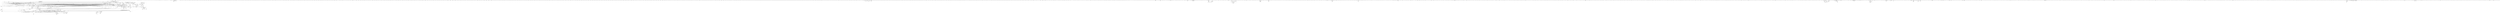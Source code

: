 digraph {
  "c" [peripheries=2];
  "cat" [peripheries=2];
  "cdp" [peripheries=2];
  "cp" [peripheries=2];
  "deltaup" [peripheries=2];
  "docker-kill-all" [peripheries=2];
  "docker-stats-names" [peripheries=2];
  "dockershell" [peripheries=2];
  "dockviz" [peripheries=2];
  "egg" [peripheries=2];
  "emacs" [peripheries=2];
  "funiq" [peripheries=2];
  "g" [peripheries=2];
  "ga" [peripheries=2];
  "gaa" [peripheries=2];
  "gap" [peripheries=2];
  "gash" [peripheries=2];
  "gasha" [peripheries=2];
  "gashl" [peripheries=2];
  "gashp" [peripheries=2];
  "gau" [peripheries=2];
  "gb" [peripheries=2];
  "gbD" [peripheries=2];
  "gba" [peripheries=2];
  "gbd" [peripheries=2];
  "gbl" [peripheries=2];
  "gbm" [peripheries=2];
  "gc" [peripheries=2];
  "gca" [peripheries=2];
  "gce" [peripheries=2];
  "gcef" [peripheries=2];
  "gch" [peripheries=2];
  "gcl" [peripheries=2];
  "gcm" [peripheries=2];
  "gcmh" [peripheries=2];
  "gco" [peripheries=2];
  "gcob" [peripheries=2];
  "gcp" [peripheries=2];
  "gcv" [peripheries=2];
  "gd" [peripheries=2];
  "gdc" [peripheries=2];
  "gdm" [peripheries=2];
  "gdt" [peripheries=2];
  "gdw" [peripheries=2];
  "ge" [peripheries=2];
  "gf" [peripheries=2];
  "gfa" [peripheries=2];
  "gfr" [peripheries=2];
  "gg" [peripheries=2];
  "git-diff-ignore-whitespace" [peripheries=2];
  "git_aliases" [peripheries=2];
  "git_daemon" [peripheries=2];
  "git_share" [peripheries=2];
  "gitbranches" [peripheries=2];
  "gl" [peripheries=2];
  "gla" [peripheries=2];
  "glg" [peripheries=2];
  "gls" [peripheries=2];
  "gm" [peripheries=2];
  "gmff" [peripheries=2];
  "gmm" [peripheries=2];
  "gmnff" [peripheries=2];
  "gpl" [peripheries=2];
  "gpls" [peripheries=2];
  "gps" [peripheries=2];
  "gpsf" [peripheries=2];
  "gr" [peripheries=2];
  "grb" [peripheries=2];
  "grba" [peripheries=2];
  "grbc" [peripheries=2];
  "grbi" [peripheries=2];
  "grm" [peripheries=2];
  "grs" [peripheries=2];
  "grsh" [peripheries=2];
  "grsl" [peripheries=2];
  "gs" [peripheries=2];
  "gsf" [peripheries=2];
  "gsh" [peripheries=2];
  "gsm" [peripheries=2];
  "gss" [peripheries=2];
  "gst" [peripheries=2];
  "gt" [peripheries=2];
  "haskell" [peripheries=2];
  "i" [peripheries=2];
  "java6" [peripheries=2];
  "java7" [peripheries=2];
  "java8" [peripheries=2];
  "java9" [peripheries=2];
  "jenkins" [peripheries=2];
  "jenkinsup" [peripheries=2];
  "k" [peripheries=2];
  "kafka-offset" [peripheries=2];
  "kafka_consume" [peripheries=2];
  "kafka_produce" [peripheries=2];
  "kdp" [peripheries=2];
  "keycode" [peripheries=2];
  "kgp" [peripheries=2];
  "ktail" [peripheries=2];
  "l" [peripheries=2];
  "ll" [peripheries=2];
  "ln" [peripheries=2];
  "m" [peripheries=2];
  "mkpasswd" [peripheries=2];
  "mv" [peripheries=2];
  "mvnsystem" [peripheries=2];
  "preview" [peripheries=2];
  "rm" [peripheries=2];
  "rvm-restart" [peripheries=2];
  "s" [peripheries=2];
  "serve" [peripheries=2];
  "ss" [peripheries=2];
  "strip" [peripheries=2];
  "t" [peripheries=2];
  "tailall" [peripheries=2];
  "update_scmbrc_from_latest_commit" [peripheries=2];
  "urldecode" [peripheries=2];
  "v" [peripheries=2];
  "vim" [peripheries=2];
  "if" [peripheries=2];
  "then" [peripheries=2];
  "else" [peripheries=2];
  "elif" [peripheries=2];
  "fi" [peripheries=2];
  "case" [peripheries=2];
  "esac" [peripheries=2];
  "for" [peripheries=2];
  "select" [peripheries=2];
  "while" [peripheries=2];
  "until" [peripheries=2];
  "do" [peripheries=2];
  "done" [peripheries=2];
  "in" [peripheries=2];
  "function" [peripheries=2];
  "time" [peripheries=2];
  "{" [peripheries=2];
  "}" [peripheries=2];
  "!" [peripheries=2];
  "[[" [peripheries=2];
  "]]" [peripheries=2];
  "coproc" [peripheries=2];
  "__define_git_completion" [peripheries=2];
  "__function_on_stack" [peripheries=2];
  "__function_unset" [peripheries=2];
  "__git" [peripheries=2];
  "__git_alias" [peripheries=2];
  "__git_aliased_command" [peripheries=2];
  "__git_aliases" [peripheries=2];
  "__git_commands" [peripheries=2];
  "__git_complete" [peripheries=2];
  "__git_complete_fetch_refspecs" [peripheries=2];
  "__git_complete_file" [peripheries=2];
  "__git_complete_force_with_lease" [peripheries=2];
  "__git_complete_index_file" [peripheries=2];
  "__git_complete_refs" [peripheries=2];
  "__git_complete_remote_or_refspec" [peripheries=2];
  "__git_complete_revlist" [peripheries=2];
  "__git_complete_revlist_file" [peripheries=2];
  "__git_complete_strategy" [peripheries=2];
  "__git_complete_symbol" [peripheries=2];
  "__git_compute_all_commands" [peripheries=2];
  "__git_compute_merge_strategies" [peripheries=2];
  "__git_compute_porcelain_commands" [peripheries=2];
  "__git_config_get_set_variables" [peripheries=2];
  "__git_count_arguments" [peripheries=2];
  "__git_exclude_basename" [peripheries=2];
  "__git_find_on_cmdline" [peripheries=2];
  "__git_find_repo_path" [peripheries=2];
  "__git_func_wrap" [peripheries=2];
  "__git_get_config_variables" [peripheries=2];
  "__git_get_option_value" [peripheries=2];
  "__git_has_doubledash" [peripheries=2];
  "__git_heads" [peripheries=2];
  "__git_ignore" [peripheries=2];
  "__git_index_files" [peripheries=2];
  "__git_is_configured_remote" [peripheries=2];
  "__git_list_all_commands" [peripheries=2];
  "__git_list_merge_strategies" [peripheries=2];
  "__git_list_porcelain_commands" [peripheries=2];
  "__git_ls_files_helper" [peripheries=2];
  "__git_main" [peripheries=2];
  "__git_match_ctag" [peripheries=2];
  "__git_pretty_aliases" [peripheries=2];
  "__git_reassemble_comp_words_by_ref" [peripheries=2];
  "__git_refs" [peripheries=2];
  "__git_refs2" [peripheries=2];
  "__git_refs_remotes" [peripheries=2];
  "__git_remotes" [peripheries=2];
  "__git_tags" [peripheries=2];
  "__git_wrap__git_main" [peripheries=2];
  "__git_wrap__gitk_main" [peripheries=2];
  "__gitcomp" [peripheries=2];
  "__gitcomp_direct" [peripheries=2];
  "__gitcomp_file" [peripheries=2];
  "__gitcomp_nl" [peripheries=2];
  "__gitcomp_nl_append" [peripheries=2];
  "__gitcompadd" [peripheries=2];
  "__gitcompappend" [peripheries=2];
  "__gitdir" [peripheries=2];
  "__gitk_main" [peripheries=2];
  "__list_remote_all" [peripheries=2];
  "__list_remote_for" [peripheries=2];
  "__list_remote_for_index" [peripheries=2];
  "__list_remote_for_local" [peripheries=2];
  "__list_remote_for_s3" [peripheries=2];
  "__map_tar_excludes" [peripheries=2];
  "__nvm" [peripheries=2];
  "__nvm_alias" [peripheries=2];
  "__nvm_aliases" [peripheries=2];
  "__nvm_commands" [peripheries=2];
  "__nvm_generate_completion" [peripheries=2];
  "__nvm_installed_nodes" [peripheries=2];
  "__nvm_options" [peripheries=2];
  "__original_cd" [peripheries=2];
  "__rvm_add_once" [peripheries=2];
  "__rvm_add_to_path" [peripheries=2];
  "__rvm_after_cd" [peripheries=2];
  "__rvm_ant" [peripheries=2];
  "__rvm_array_add_or_update" [peripheries=2];
  "__rvm_array_contains" [peripheries=2];
  "__rvm_array_prepend_or_ignore" [peripheries=2];
  "__rvm_ask_for" [peripheries=2];
  "__rvm_ask_to_trust" [peripheries=2];
  "__rvm_automake" [peripheries=2];
  "__rvm_autoreconf" [peripheries=2];
  "__rvm_awk" [peripheries=2];
  "__rvm_become" [peripheries=2];
  "__rvm_calculate_remote_file" [peripheries=2];
  "__rvm_calculate_space_free" [peripheries=2];
  "__rvm_calculate_space_used" [peripheries=2];
  "__rvm_call_with_restored_umask" [peripheries=2];
  "__rvm_cd" [peripheries=2];
  "__rvm_cd_functions_set" [peripheries=2];
  "__rvm_check_pipestatus" [peripheries=2];
  "__rvm_check_rvmrc_trustworthiness" [peripheries=2];
  "__rvm_checksum_all" [peripheries=2];
  "__rvm_checksum_any" [peripheries=2];
  "__rvm_checksum_calculate_file" [peripheries=2];
  "__rvm_checksum_for_contents" [peripheries=2];
  "__rvm_checksum_none" [peripheries=2];
  "__rvm_checksum_read" [peripheries=2];
  "__rvm_checksum_validate_file" [peripheries=2];
  "__rvm_checksum_write" [peripheries=2];
  "__rvm_cleanse_variables" [peripheries=2];
  "__rvm_cleanup_tmp" [peripheries=2];
  "__rvm_cli_autoreload" [peripheries=2];
  "__rvm_cli_autoupdate" [peripheries=2];
  "__rvm_cli_autoupdate_execute" [peripheries=2];
  "__rvm_cli_autoupdate_version_old" [peripheries=2];
  "__rvm_cli_autoupdate_warning" [peripheries=2];
  "__rvm_cli_get_and_execute_installer" [peripheries=2];
  "__rvm_cli_get_and_verify_pgp" [peripheries=2];
  "__rvm_cli_get_installer_cleanup" [peripheries=2];
  "__rvm_cli_install_ruby" [peripheries=2];
  "__rvm_cli_load_rvmrc" [peripheries=2];
  "__rvm_cli_posix_check" [peripheries=2];
  "__rvm_cli_rubies_not_installed" [peripheries=2];
  "__rvm_cli_rubies_select" [peripheries=2];
  "__rvm_cli_rvm_get" [peripheries=2];
  "__rvm_cli_rvm_reload" [peripheries=2];
  "__rvm_cli_version_check" [peripheries=2];
  "__rvm_conditionally_add_bin_path" [peripheries=2];
  "__rvm_conditionally_do_with_env" [peripheries=2];
  "__rvm_cp" [peripheries=2];
  "__rvm_curl" [peripheries=2];
  "__rvm_curl_output_control" [peripheries=2];
  "__rvm_current_gemset" [peripheries=2];
  "__rvm_custom_separated_array" [peripheries=2];
  "__rvm_date" [peripheries=2];
  "__rvm_db" [peripheries=2];
  "__rvm_db_" [peripheries=2];
  "__rvm_db_add" [peripheries=2];
  "__rvm_db_get" [peripheries=2];
  "__rvm_db_remove" [peripheries=2];
  "__rvm_db_system" [peripheries=2];
  "__rvm_debug_command" [peripheries=2];
  "__rvm_detect_debian_major_version_from_codename" [peripheries=2];
  "__rvm_detect_system" [peripheries=2];
  "__rvm_detect_system_from_lsb_release" [peripheries=2];
  "__rvm_detect_system_from_os_release" [peripheries=2];
  "__rvm_detect_system_override" [peripheries=2];
  "__rvm_detect_xcode_version" [peripheries=2];
  "__rvm_detect_xcode_version_at_least" [peripheries=2];
  "__rvm_display_rvmrc" [peripheries=2];
  "__rvm_do_with_env" [peripheries=2];
  "__rvm_do_with_env_after" [peripheries=2];
  "__rvm_do_with_env_before" [peripheries=2];
  "__rvm_dotted" [peripheries=2];
  "__rvm_ensure_has_environment_files" [peripheries=2];
  "__rvm_ensure_is_a_function" [peripheries=2];
  "__rvm_env_file_notice_display_post" [peripheries=2];
  "__rvm_env_file_notice_initial" [peripheries=2];
  "__rvm_env_print" [peripheries=2];
  "__rvm_env_string" [peripheries=2];
  "__rvm_expand_ruby_string" [peripheries=2];
  "__rvm_export" [peripheries=2];
  "__rvm_file_env_check_unload" [peripheries=2];
  "__rvm_file_load_env" [peripheries=2];
  "__rvm_file_load_env_and_trust" [peripheries=2];
  "__rvm_file_notice_display_post" [peripheries=2];
  "__rvm_file_notice_display_pre" [peripheries=2];
  "__rvm_file_notice_initial" [peripheries=2];
  "__rvm_file_set_env" [peripheries=2];
  "__rvm_find" [peripheries=2];
  "__rvm_find_first_file" [peripheries=2];
  "__rvm_fix_group_permissions" [peripheries=2];
  "__rvm_fix_path_from_gem_path" [peripheries=2];
  "__rvm_fix_selected_ruby" [peripheries=2];
  "__rvm_fold" [peripheries=2];
  "__rvm_gemset_handle_default" [peripheries=2];
  "__rvm_gemset_pristine" [peripheries=2];
  "__rvm_gemset_select" [peripheries=2];
  "__rvm_gemset_select_cli" [peripheries=2];
  "__rvm_gemset_select_cli_validation" [peripheries=2];
  "__rvm_gemset_select_only" [peripheries=2];
  "__rvm_gemset_select_validation" [peripheries=2];
  "__rvm_gemset_use" [peripheries=2];
  "__rvm_gemset_use_ensure" [peripheries=2];
  "__rvm_get_user_shell" [peripheries=2];
  "__rvm_grep" [peripheries=2];
  "__rvm_has_opt" [peripheries=2];
  "__rvm_include_travis_binaries" [peripheries=2];
  "__rvm_initial_gemsets_create" [peripheries=2];
  "__rvm_initial_gemsets_create_gemsets" [peripheries=2];
  "__rvm_initial_gemsets_create_without_rubygems" [peripheries=2];
  "__rvm_initial_gemsets_setup" [peripheries=2];
  "__rvm_initialize" [peripheries=2];
  "__rvm_join_array" [peripheries=2];
  "__rvm_libtoolize" [peripheries=2];
  "__rvm_lines_with_gems" [peripheries=2];
  "__rvm_lines_without_comments" [peripheries=2];
  "__rvm_lines_without_gems" [peripheries=2];
  "__rvm_list_gems" [peripheries=2];
  "__rvm_list_gemset_strings" [peripheries=2];
  "__rvm_list_known_strings" [peripheries=2];
  "__rvm_list_strings" [peripheries=2];
  "__rvm_load_environment" [peripheries=2];
  "__rvm_load_project_config" [peripheries=2];
  "__rvm_load_rvmrc" [peripheries=2];
  "__rvm_log_command" [peripheries=2];
  "__rvm_log_command_caclulate_log_file_name" [peripheries=2];
  "__rvm_log_command_caclulate_log_filesystem" [peripheries=2];
  "__rvm_log_command_caclulate_log_namelen" [peripheries=2];
  "__rvm_log_command_caclulate_log_timestamp" [peripheries=2];
  "__rvm_log_command_debug" [peripheries=2];
  "__rvm_log_command_internal" [peripheries=2];
  "__rvm_log_command_simple" [peripheries=2];
  "__rvm_log_dotted" [peripheries=2];
  "__rvm_make" [peripheries=2];
  "__rvm_md5_calculate" [peripheries=2];
  "__rvm_md5_for_contents" [peripheries=2];
  "__rvm_mount" [peripheries=2];
  "__rvm_nuke_rvm_variables" [peripheries=2];
  "__rvm_package_create" [peripheries=2];
  "__rvm_package_extract" [peripheries=2];
  "__rvm_package_extract_run" [peripheries=2];
  "__rvm_package_list" [peripheries=2];
  "__rvm_pager_or_cat_v" [peripheries=2];
  "__rvm_parse_args" [peripheries=2];
  "__rvm_parse_args_error_finding_project_file" [peripheries=2];
  "__rvm_parse_args_find_known_flags" [peripheries=2];
  "__rvm_parse_gems_args" [peripheries=2];
  "__rvm_patch" [peripheries=2];
  "__rvm_path_match_gem_home_check" [peripheries=2];
  "__rvm_path_match_gem_home_check_warn" [peripheries=2];
  "__rvm_path_match_gem_home_check_warning" [peripheries=2];
  "__rvm_path_match_gem_home_check_warning_missing" [peripheries=2];
  "__rvm_print_headline" [peripheries=2];
  "__rvm_project_dir_check" [peripheries=2];
  "__rvm_project_rvmrc" [peripheries=2];
  "__rvm_read_lines" [peripheries=2];
  "__rvm_readlink" [peripheries=2];
  "__rvm_readlink_deep" [peripheries=2];
  "__rvm_record_install" [peripheries=2];
  "__rvm_record_ruby_configs" [peripheries=2];
  "__rvm_recorded_install_command" [peripheries=2];
  "__rvm_remote_extension" [peripheries=2];
  "__rvm_remote_server_path" [peripheries=2];
  "__rvm_remote_server_path_single" [peripheries=2];
  "__rvm_remove_broken_symlinks" [peripheries=2];
  "__rvm_remove_from_array" [peripheries=2];
  "__rvm_remove_from_path" [peripheries=2];
  "__rvm_remove_install_record" [peripheries=2];
  "__rvm_remove_rvm_from_path" [peripheries=2];
  "__rvm_remove_without_gems" [peripheries=2];
  "__rvm_replace_colors" [peripheries=2];
  "__rvm_reset_rvmrc_trust" [peripheries=2];
  "__rvm_rm_rf" [peripheries=2];
  "__rvm_rm_rf_verbose" [peripheries=2];
  "__rvm_ruby_config_get" [peripheries=2];
  "__rvm_ruby_config_save" [peripheries=2];
  "__rvm_ruby_config_save_generic" [peripheries=2];
  "__rvm_ruby_config_save_mruby" [peripheries=2];
  "__rvm_ruby_package_file" [peripheries=2];
  "__rvm_ruby_string" [peripheries=2];
  "__rvm_ruby_string_autodetect" [peripheries=2];
  "__rvm_ruby_string_find" [peripheries=2];
  "__rvm_ruby_string_fuzzy" [peripheries=2];
  "__rvm_ruby_string_fuzzy_remote" [peripheries=2];
  "__rvm_ruby_string_installed" [peripheries=2];
  "__rvm_ruby_string_latest" [peripheries=2];
  "__rvm_ruby_string_parse" [peripheries=2];
  "__rvm_ruby_string_parse_" [peripheries=2];
  "__rvm_ruby_string_paths_under" [peripheries=2];
  "__rvm_ruby_string_remotely_available" [peripheries=2];
  "__rvm_ruby_strings_exist" [peripheries=2];
  "__rvm_rubygems_create_link" [peripheries=2];
  "__rvm_run_wrapper" [peripheries=2];
  "__rvm_rvmrc_key" [peripheries=2];
  "__rvm_rvmrc_match_all" [peripheries=2];
  "__rvm_rvmrc_notice_display_post" [peripheries=2];
  "__rvm_rvmrc_notice_initial" [peripheries=2];
  "__rvm_rvmrc_stored_trust" [peripheries=2];
  "__rvm_rvmrc_stored_trust_check" [peripheries=2];
  "__rvm_rvmrc_to" [peripheries=2];
  "__rvm_rvmrc_to_ruby_version" [peripheries=2];
  "__rvm_rvmrc_tools" [peripheries=2];
  "__rvm_rvmrc_tools_read_ruby" [peripheries=2];
  "__rvm_rvmrc_tools_try_to_read_ruby" [peripheries=2];
  "__rvm_save_variables" [peripheries=2];
  "__rvm_sed" [peripheries=2];
  "__rvm_sed_i" [peripheries=2];
  "__rvm_select" [peripheries=2];
  "__rvm_select_after_parse" [peripheries=2];
  "__rvm_select_default_variables" [peripheries=2];
  "__rvm_select_detect_ruby_string" [peripheries=2];
  "__rvm_select_interpreter_common" [peripheries=2];
  "__rvm_select_interpreter_current" [peripheries=2];
  "__rvm_select_interpreter_default" [peripheries=2];
  "__rvm_select_interpreter_ext" [peripheries=2];
  "__rvm_select_interpreter_ironruby" [peripheries=2];
  "__rvm_select_interpreter_jruby" [peripheries=2];
  "__rvm_select_interpreter_macruby" [peripheries=2];
  "__rvm_select_interpreter_maglev" [peripheries=2];
  "__rvm_select_interpreter_missing" [peripheries=2];
  "__rvm_select_interpreter_mruby" [peripheries=2];
  "__rvm_select_interpreter_opal" [peripheries=2];
  "__rvm_select_interpreter_rbx" [peripheries=2];
  "__rvm_select_interpreter_ree" [peripheries=2];
  "__rvm_select_interpreter_rubinius" [peripheries=2];
  "__rvm_select_interpreter_ruby" [peripheries=2];
  "__rvm_select_interpreter_system" [peripheries=2];
  "__rvm_select_interpreter_topaz" [peripheries=2];
  "__rvm_select_interpreter_truffleruby" [peripheries=2];
  "__rvm_select_interpreter_user" [peripheries=2];
  "__rvm_select_interpreter_variables" [peripheries=2];
  "__rvm_select_late" [peripheries=2];
  "__rvm_select_late_rbx" [peripheries=2];
  "__rvm_select_late_rbx_partial" [peripheries=2];
  "__rvm_select_macruby_nightly" [peripheries=2];
  "__rvm_select_macruby_nightly_detect" [peripheries=2];
  "__rvm_select_macruby_nightly_selected" [peripheries=2];
  "__rvm_select_rbx_compatibility_branch" [peripheries=2];
  "__rvm_select_rbx_nightly" [peripheries=2];
  "__rvm_select_set_variable_defaults" [peripheries=2];
  "__rvm_select_version_variables" [peripheries=2];
  "__rvm_set_color" [peripheries=2];
  "__rvm_set_color_single" [peripheries=2];
  "__rvm_set_colors" [peripheries=2];
  "__rvm_set_env" [peripheries=2];
  "__rvm_set_executable" [peripheries=2];
  "__rvm_set_ruby_version" [peripheries=2];
  "__rvm_set_rvmrc" [peripheries=2];
  "__rvm_set_versions_conf" [peripheries=2];
  "__rvm_setup" [peripheries=2];
  "__rvm_setup_statf_function" [peripheries=2];
  "__rvm_setup_sudo_function" [peripheries=2];
  "__rvm_setup_sudo_function_Other" [peripheries=2];
  "__rvm_setup_sudo_function_PCLinuxOS" [peripheries=2];
  "__rvm_setup_sudo_function_Solaris" [peripheries=2];
  "__rvm_setup_utils_functions" [peripheries=2];
  "__rvm_setup_utils_functions_OSX" [peripheries=2];
  "__rvm_setup_utils_functions_Other" [peripheries=2];
  "__rvm_setup_utils_functions_Solaris" [peripheries=2];
  "__rvm_setup_utils_functions_common" [peripheries=2];
  "__rvm_sha256_for_contents" [peripheries=2];
  "__rvm_sha__calculate" [peripheries=2];
  "__rvm_stat" [peripheries=2];
  "__rvm_statf" [peripheries=2];
  "__rvm_string_includes" [peripheries=2];
  "__rvm_string_match" [peripheries=2];
  "__rvm_strings" [peripheries=2];
  "__rvm_strip" [peripheries=2];
  "__rvm_sudo" [peripheries=2];
  "__rvm_switch" [peripheries=2];
  "__rvm_system_path" [peripheries=2];
  "__rvm_table" [peripheries=2];
  "__rvm_table_br" [peripheries=2];
  "__rvm_table_wrap_text" [peripheries=2];
  "__rvm_tail" [peripheries=2];
  "__rvm_take_n" [peripheries=2];
  "__rvm_tar" [peripheries=2];
  "__rvm_teardown" [peripheries=2];
  "__rvm_teardown_final" [peripheries=2];
  "__rvm_teardown_if_broken" [peripheries=2];
  "__rvm_trust_rvmrc" [peripheries=2];
  "__rvm_try_sudo" [peripheries=2];
  "__rvm_unload" [peripheries=2];
  "__rvm_unload_action" [peripheries=2];
  "__rvm_unset_exports" [peripheries=2];
  "__rvm_unset_ruby_variables" [peripheries=2];
  "__rvm_untrust_rvmrc" [peripheries=2];
  "__rvm_use" [peripheries=2];
  "__rvm_use_" [peripheries=2];
  "__rvm_use_common" [peripheries=2];
  "__rvm_use_ruby_warnings" [peripheries=2];
  "__rvm_use_system" [peripheries=2];
  "__rvm_using_gemset_globalcache" [peripheries=2];
  "__rvm_version" [peripheries=2];
  "__rvm_version_authors" [peripheries=2];
  "__rvm_version_compare" [peripheries=2];
  "__rvm_version_copyright" [peripheries=2];
  "__rvm_version_installed" [peripheries=2];
  "__rvm_version_remote" [peripheries=2];
  "__rvm_version_sort" [peripheries=2];
  "__rvm_version_website" [peripheries=2];
  "__rvm_wait_anykey" [peripheries=2];
  "__rvm_which" [peripheries=2];
  "__rvm_with" [peripheries=2];
  "__rvm_xargs" [peripheries=2];
  "__rvmrc_full_path_to_file" [peripheries=2];
  "__rvmrc_warning" [peripheries=2];
  "__rvmrc_warning_check" [peripheries=2];
  "__rvmrc_warning_check_quiet" [peripheries=2];
  "__rvmrc_warning_display_for_Gemfile" [peripheries=2];
  "__rvmrc_warning_display_for_rvmrc" [peripheries=2];
  "__rvmrc_warning_ignore" [peripheries=2];
  "__rvmrc_warning_list" [peripheries=2];
  "__rvmrc_warning_reset" [peripheries=2];
  "__setup_lang_fallback" [peripheries=2];
  "__variables_definition" [peripheries=2];
  "__zsh_like_cd" [peripheries=2];
  "_alias" [peripheries=2];
  "_bind" [peripheries=2];
  "_check_git_index" [peripheries=2];
  "_create_or_patch_scmbrc" [peripheries=2];
  "_design_add_git_exclude" [peripheries=2];
  "_find_git_repos" [peripheries=2];
  "_find_git_submodules" [peripheries=2];
  "_get_comp_words_by_ref" [peripheries=2];
  "_git" [peripheries=2];
  "_git_add" [peripheries=2];
  "_git_am" [peripheries=2];
  "_git_apply" [peripheries=2];
  "_git_archive" [peripheries=2];
  "_git_bisect" [peripheries=2];
  "_git_branch" [peripheries=2];
  "_git_bundle" [peripheries=2];
  "_git_checkout" [peripheries=2];
  "_git_cherry" [peripheries=2];
  "_git_cherry_pick" [peripheries=2];
  "_git_clean" [peripheries=2];
  "_git_clone" [peripheries=2];
  "_git_commit" [peripheries=2];
  "_git_config" [peripheries=2];
  "_git_describe" [peripheries=2];
  "_git_diff" [peripheries=2];
  "_git_difftool" [peripheries=2];
  "_git_fetch" [peripheries=2];
  "_git_format_patch" [peripheries=2];
  "_git_fsck" [peripheries=2];
  "_git_gap_shortcut" [peripheries=2];
  "_git_gash_shortcut" [peripheries=2];
  "_git_gasha_shortcut" [peripheries=2];
  "_git_gashl_shortcut" [peripheries=2];
  "_git_gashp_shortcut" [peripheries=2];
  "_git_gau_shortcut" [peripheries=2];
  "_git_gbD_shortcut" [peripheries=2];
  "_git_gb_shortcut" [peripheries=2];
  "_git_gba_shortcut" [peripheries=2];
  "_git_gbd_shortcut" [peripheries=2];
  "_git_gbl_shortcut" [peripheries=2];
  "_git_gbm_shortcut" [peripheries=2];
  "_git_gc" [peripheries=2];
  "_git_gc_shortcut" [peripheries=2];
  "_git_gce_shortcut" [peripheries=2];
  "_git_gcef_shortcut" [peripheries=2];
  "_git_gcl_shortcut" [peripheries=2];
  "_git_gco_shortcut" [peripheries=2];
  "_git_gcob_shortcut" [peripheries=2];
  "_git_gcp_shortcut" [peripheries=2];
  "_git_gcv_shortcut" [peripheries=2];
  "_git_gd_shortcut" [peripheries=2];
  "_git_gdc_shortcut" [peripheries=2];
  "_git_gdt_shortcut" [peripheries=2];
  "_git_gdw_shortcut" [peripheries=2];
  "_git_gf_shortcut" [peripheries=2];
  "_git_gitk" [peripheries=2];
  "_git_gl_shortcut" [peripheries=2];
  "_git_gla_shortcut" [peripheries=2];
  "_git_gm_shortcut" [peripheries=2];
  "_git_gmff_shortcut" [peripheries=2];
  "_git_gmnff_shortcut" [peripheries=2];
  "_git_gpl_shortcut" [peripheries=2];
  "_git_gps_shortcut" [peripheries=2];
  "_git_gpsf_shortcut" [peripheries=2];
  "_git_gr_shortcut" [peripheries=2];
  "_git_grb_shortcut" [peripheries=2];
  "_git_grba_shortcut" [peripheries=2];
  "_git_grbc_shortcut" [peripheries=2];
  "_git_grbi_shortcut" [peripheries=2];
  "_git_grep" [peripheries=2];
  "_git_grm_shortcut" [peripheries=2];
  "_git_grs_shortcut" [peripheries=2];
  "_git_grsh_shortcut" [peripheries=2];
  "_git_grsl_shortcut" [peripheries=2];
  "_git_gsh_shortcut" [peripheries=2];
  "_git_gsm_shortcut" [peripheries=2];
  "_git_gss_shortcut" [peripheries=2];
  "_git_gst_shortcut" [peripheries=2];
  "_git_gt_shortcut" [peripheries=2];
  "_git_help" [peripheries=2];
  "_git_index_batch_cmd" [peripheries=2];
  "_git_index_count" [peripheries=2];
  "_git_index_dirs_without_home" [peripheries=2];
  "_git_index_status_if_dirty" [peripheries=2];
  "_git_index_tab_completion" [peripheries=2];
  "_git_index_update_all" [peripheries=2];
  "_git_index_update_all_branches" [peripheries=2];
  "_git_init" [peripheries=2];
  "_git_log" [peripheries=2];
  "_git_ls_files" [peripheries=2];
  "_git_ls_remote" [peripheries=2];
  "_git_ls_tree" [peripheries=2];
  "_git_merge" [peripheries=2];
  "_git_merge_base" [peripheries=2];
  "_git_mergetool" [peripheries=2];
  "_git_mv" [peripheries=2];
  "_git_name_rev" [peripheries=2];
  "_git_notes" [peripheries=2];
  "_git_pull" [peripheries=2];
  "_git_push" [peripheries=2];
  "_git_rebase" [peripheries=2];
  "_git_reflog" [peripheries=2];
  "_git_remote" [peripheries=2];
  "_git_replace" [peripheries=2];
  "_git_rerere" [peripheries=2];
  "_git_reset" [peripheries=2];
  "_git_resolve_merge_conflict" [peripheries=2];
  "_git_revert" [peripheries=2];
  "_git_rm" [peripheries=2];
  "_git_send_email" [peripheries=2];
  "_git_shortlog" [peripheries=2];
  "_git_show" [peripheries=2];
  "_git_show_branch" [peripheries=2];
  "_git_stage" [peripheries=2];
  "_git_stash" [peripheries=2];
  "_git_status" [peripheries=2];
  "_git_submodule" [peripheries=2];
  "_git_svn" [peripheries=2];
  "_git_tag" [peripheries=2];
  "_git_whatchanged" [peripheries=2];
  "_git_worktree" [peripheries=2];
  "_git_wrap_commands" [peripheries=2];
  "_gitk" [peripheries=2];
  "_print_path" [peripheries=2];
  "_rebuild_git_index" [peripheries=2];
  "_safe_alias" [peripheries=2];
  "_scmb_git_branch_shortcuts" [peripheries=2];
  "cd" [peripheries=2];
  "commit_docs" [peripheries=2];
  "design" [peripheries=2];
  "disable_nullglob" [peripheries=2];
  "distinct" [peripheries=2];
  "download" [peripheries=2];
  "drop" [peripheries=2];
  "each" [peripheries=2];
  "enable_nullglob" [peripheries=2];
  "exec_scmb_expand_args" [peripheries=2];
  "fail_if_not_git_repo" [peripheries=2];
  "file_exists_at_url" [peripheries=2];
  "file_exists_at_url_command" [peripheries=2];
  "find_binary" [peripheries=2];
  "find_in_cwd_or_parent" [peripheries=2];
  "findinjar" [peripheries=2];
  "gem" [peripheries=2];
  "gem_install" [peripheries=2];
  "gem_install_force" [peripheries=2];
  "gemset_create" [peripheries=2];
  "gemset_import" [peripheries=2];
  "gemset_import_list" [peripheries=2];
  "gemset_initial" [peripheries=2];
  "gemset_pristine" [peripheries=2];
  "gemset_reset_env" [peripheries=2];
  "git" [peripheries=2];
  "git_add_and_commit" [peripheries=2];
  "git_add_shortcuts" [peripheries=2];
  "git_bisect_grep" [peripheries=2];
  "git_branch_delete_all" [peripheries=2];
  "git_clear_vars" [peripheries=2];
  "git_commit_all" [peripheries=2];
  "git_commit_prompt" [peripheries=2];
  "git_exclude" [peripheries=2];
  "git_exclude_basename" [peripheries=2];
  "git_ignore" [peripheries=2];
  "git_index" [peripheries=2];
  "git_remove_history" [peripheries=2];
  "git_set_default_remote" [peripheries=2];
  "git_show_affected_files" [peripheries=2];
  "git_silent_add_shortcuts" [peripheries=2];
  "git_status_shortcuts" [peripheries=2];
  "git_submodule_rm" [peripheries=2];
  "git_swap_remotes" [peripheries=2];
  "gmtm" [peripheries=2];
  "iojs_version_has_solaris_binary" [peripheries=2];
  "is_a_function" [peripheries=2];
  "is_gem_installed" [peripheries=2];
  "is_git_dirty" [peripheries=2];
  "is_parent_of" [peripheries=2];
  "iterm2_begin_osc" [peripheries=2];
  "iterm2_end_osc" [peripheries=2];
  "iterm2_preexec_install" [peripheries=2];
  "iterm2_preexec_invoke_cmd" [peripheries=2];
  "iterm2_preexec_invoke_exec" [peripheries=2];
  "iterm2_print_state_data" [peripheries=2];
  "iterm2_print_user_vars" [peripheries=2];
  "iterm2_print_version_number" [peripheries=2];
  "iterm2_prompt_mark" [peripheries=2];
  "iterm2_prompt_prefix" [peripheries=2];
  "iterm2_prompt_suffix" [peripheries=2];
  "iterm2_set_user_var" [peripheries=2];
  "javagrep" [peripheries=2];
  "list_aliases" [peripheries=2];
  "load_rvm_scripts" [peripheries=2];
  "node_version_has_solaris_binary" [peripheries=2];
  "nvm" [peripheries=2];
  "nvm_add_iojs_prefix" [peripheries=2];
  "nvm_alias" [peripheries=2];
  "nvm_alias_path" [peripheries=2];
  "nvm_auto" [peripheries=2];
  "nvm_binary_available" [peripheries=2];
  "nvm_cache_dir" [peripheries=2];
  "nvm_cd" [peripheries=2];
  "nvm_check_file_permissions" [peripheries=2];
  "nvm_checksum" [peripheries=2];
  "nvm_clang_version" [peripheries=2];
  "nvm_command_info" [peripheries=2];
  "nvm_compare_checksum" [peripheries=2];
  "nvm_compute_checksum" [peripheries=2];
  "nvm_curl_libz_support" [peripheries=2];
  "nvm_die_on_prefix" [peripheries=2];
  "nvm_download" [peripheries=2];
  "nvm_download_artifact" [peripheries=2];
  "nvm_echo" [peripheries=2];
  "nvm_ensure_default_set" [peripheries=2];
  "nvm_ensure_version_installed" [peripheries=2];
  "nvm_ensure_version_prefix" [peripheries=2];
  "nvm_err" [peripheries=2];
  "nvm_find_nvmrc" [peripheries=2];
  "nvm_find_up" [peripheries=2];
  "nvm_format_version" [peripheries=2];
  "nvm_get_arch" [peripheries=2];
  "nvm_get_checksum" [peripheries=2];
  "nvm_get_checksum_alg" [peripheries=2];
  "nvm_get_download_slug" [peripheries=2];
  "nvm_get_latest" [peripheries=2];
  "nvm_get_make_jobs" [peripheries=2];
  "nvm_get_minor_version" [peripheries=2];
  "nvm_get_mirror" [peripheries=2];
  "nvm_get_os" [peripheries=2];
  "nvm_grep" [peripheries=2];
  "nvm_has" [peripheries=2];
  "nvm_has_colors" [peripheries=2];
  "nvm_has_non_aliased" [peripheries=2];
  "nvm_has_solaris_binary" [peripheries=2];
  "nvm_has_system_iojs" [peripheries=2];
  "nvm_has_system_node" [peripheries=2];
  "nvm_install_binary" [peripheries=2];
  "nvm_install_npm_if_needed" [peripheries=2];
  "nvm_install_source" [peripheries=2];
  "nvm_iojs_prefix" [peripheries=2];
  "nvm_is_alias" [peripheries=2];
  "nvm_is_iojs_version" [peripheries=2];
  "nvm_is_merged_node_version" [peripheries=2];
  "nvm_is_natural_num" [peripheries=2];
  "nvm_is_valid_version" [peripheries=2];
  "nvm_is_version_installed" [peripheries=2];
  "nvm_list_aliases" [peripheries=2];
  "nvm_ls" [peripheries=2];
  "nvm_ls_current" [peripheries=2];
  "nvm_ls_remote" [peripheries=2];
  "nvm_ls_remote_index_tab" [peripheries=2];
  "nvm_ls_remote_iojs" [peripheries=2];
  "nvm_make_alias" [peripheries=2];
  "nvm_match_version" [peripheries=2];
  "nvm_node_prefix" [peripheries=2];
  "nvm_normalize_version" [peripheries=2];
  "nvm_npm_global_modules" [peripheries=2];
  "nvm_num_version_groups" [peripheries=2];
  "nvm_prepend_path" [peripheries=2];
  "nvm_print_alias_path" [peripheries=2];
  "nvm_print_default_alias" [peripheries=2];
  "nvm_print_formatted_alias" [peripheries=2];
  "nvm_print_implicit_alias" [peripheries=2];
  "nvm_print_npm_version" [peripheries=2];
  "nvm_print_versions" [peripheries=2];
  "nvm_process_parameters" [peripheries=2];
  "nvm_rc_version" [peripheries=2];
  "nvm_remote_version" [peripheries=2];
  "nvm_remote_versions" [peripheries=2];
  "nvm_resolve_alias" [peripheries=2];
  "nvm_resolve_local_alias" [peripheries=2];
  "nvm_sanitize_path" [peripheries=2];
  "nvm_strip_iojs_prefix" [peripheries=2];
  "nvm_strip_path" [peripheries=2];
  "nvm_supports_source_options" [peripheries=2];
  "nvm_supports_xz" [peripheries=2];
  "nvm_tree_contains_path" [peripheries=2];
  "nvm_use_if_needed" [peripheries=2];
  "nvm_validate_implicit_alias" [peripheries=2];
  "nvm_version" [peripheries=2];
  "nvm_version_dir" [peripheries=2];
  "nvm_version_greater" [peripheries=2];
  "nvm_version_greater_than_or_equal_to" [peripheries=2];
  "nvm_version_path" [peripheries=2];
  "ours" [peripheries=2];
  "parse_git_branch" [peripheries=2];
  "popd" [peripheries=2];
  "pp" [peripheries=2];
  "precmd" [peripheries=2];
  "preexec" [peripheries=2];
  "pushd" [peripheries=2];
  "reduce" [peripheries=2];
  "rubygems_detect_ruby_lib_gem_path" [peripheries=2];
  "rubygems_detect_ruby_lib_gem_path_fallback" [peripheries=2];
  "rubygems_detect_ruby_lib_gem_path_from" [peripheries=2];
  "run_gem_wrappers" [peripheries=2];
  "rvm" [peripheries=2];
  "rvm_debug" [peripheries=2];
  "rvm_debug_stream" [peripheries=2];
  "rvm_error" [peripheries=2];
  "rvm_error_help" [peripheries=2];
  "rvm_fail" [peripheries=2];
  "rvm_help" [peripheries=2];
  "rvm_install_gpg_setup" [peripheries=2];
  "rvm_is_a_shell_function" [peripheries=2];
  "rvm_log" [peripheries=2];
  "rvm_notify" [peripheries=2];
  "rvm_out" [peripheries=2];
  "rvm_pretty_print" [peripheries=2];
  "rvm_printf_to_stderr" [peripheries=2];
  "rvm_verbose_log" [peripheries=2];
  "rvm_warn" [peripheries=2];
  "scmb_expand_args" [peripheries=2];
  "static_analysis_c" [peripheries=2];
  "sum" [peripheries=2];
  "theirs" [peripheries=2];
  "update_scm_breeze" [peripheries=2];
  "upload" [peripheries=2];
  "verify_package_pgp" [peripheries=2];
  "vgrep" [peripheries=2];
  "xmlgrep" [peripheries=2];
  "zsh_compat" [peripheries=2];
  "zsh_reset" [peripheries=2];
  "." [peripheries=2];
  ":" [peripheries=2];
  "[" [peripheries=2];
  "alias" [peripheries=2];
  "bg" [peripheries=2];
  "bind" [peripheries=2];
  "break" [peripheries=2];
  "builtin" [peripheries=2];
  "caller" [peripheries=2];
  "cd" [peripheries=2];
  "command" [peripheries=2];
  "compgen" [peripheries=2];
  "complete" [peripheries=2];
  "compopt" [peripheries=2];
  "continue" [peripheries=2];
  "declare" [peripheries=2];
  "dirs" [peripheries=2];
  "disown" [peripheries=2];
  "echo" [peripheries=2];
  "enable" [peripheries=2];
  "eval" [peripheries=2];
  "exec" [peripheries=2];
  "exit" [peripheries=2];
  "export" [peripheries=2];
  "false" [peripheries=2];
  "fc" [peripheries=2];
  "fg" [peripheries=2];
  "getopts" [peripheries=2];
  "hash" [peripheries=2];
  "help" [peripheries=2];
  "history" [peripheries=2];
  "jobs" [peripheries=2];
  "kill" [peripheries=2];
  "let" [peripheries=2];
  "local" [peripheries=2];
  "logout" [peripheries=2];
  "mapfile" [peripheries=2];
  "popd" [peripheries=2];
  "printf" [peripheries=2];
  "pushd" [peripheries=2];
  "pwd" [peripheries=2];
  "read" [peripheries=2];
  "readarray" [peripheries=2];
  "readonly" [peripheries=2];
  "return" [peripheries=2];
  "set" [peripheries=2];
  "shift" [peripheries=2];
  "shopt" [peripheries=2];
  "source" [peripheries=2];
  "suspend" [peripheries=2];
  "test" [peripheries=2];
  "times" [peripheries=2];
  "trap" [peripheries=2];
  "true" [peripheries=2];
  "type" [peripheries=2];
  "typeset" [peripheries=2];
  "ulimit" [peripheries=2];
  "umask" [peripheries=2];
  "unalias" [peripheries=2];
  "unset" [peripheries=2];
  "wait" [peripheries=2];
  "rls" [peripheries=2];
  "rustdoc" [peripheries=2];
  "cargo" [peripheries=2];
  "rust-lldb" [peripheries=2];
  "rustc" [peripheries=2];
  "cargo-fmt" [peripheries=2];
  "rustup" [peripheries=2];
  "rustfmt" [peripheries=2];
  "rust-gdb" [peripheries=2];
  "ab" [peripheries=2];
  "md2key" [peripheries=2];
  "ruby_executable_hooks" [peripheries=2];
  "thor" [peripheries=2];
  "redcarpet" [peripheries=2];
  "ruby-ll" [peripheries=2];
  "ruby_executable_hooks" [peripheries=2];
  "rake" [peripheries=2];
  "executable-hooks-uninstaller" [peripheries=2];
  "irb" [peripheries=2];
  "rake" [peripheries=2];
  "bundle" [peripheries=2];
  "ri" [peripheries=2];
  "erb" [peripheries=2];
  "rdoc" [peripheries=2];
  "ruby" [peripheries=2];
  "gem" [peripheries=2];
  "tree_watch" [peripheries=2];
  "plot" [peripheries=2];
  "ace-create" [peripheries=2];
  "add_profiles.sh" [peripheries=2];
  "git_st_watch" [peripheries=2];
  "pp-login.sh" [peripheries=2];
  "zpeek" [peripheries=2];
  "ace-get" [peripheries=2];
  "ace-get-contentinfo" [peripheries=2];
  "ace-delete" [peripheries=2];
  "ace-login.sh" [peripheries=2];
  "get_profiles.sh" [peripheries=2];
  "ace-update" [peripheries=2];
  "imgcat" [peripheries=2];
  "selenium" [peripheries=2];
  "ps-find-parallel-tests.sh" [peripheries=2];
  "git-pretty-oneline-log" [peripheries=2];
  "git-patch-polopoly" [peripheries=2];
  "pwm" [peripheries=2];
  "pp-update-polopoly-jar" [peripheries=2];
  "ps-find-class-in-jars" [peripheries=2];
  "git-remote-diff" [peripheries=2];
  "systest" [peripheries=2];
  "git-remote-checkout" [peripheries=2];
  "test-environment-new-stable.sh" [peripheries=2];
  "pp-configure" [peripheries=2];
  "ps-set-java" [peripheries=2];
  "git-current-commits" [peripheries=2];
  "git-jira-pretty-oneline" [peripheries=2];
  "pp-update-classes-web" [peripheries=2];
  "git-current-log" [peripheries=2];
  "svn-revert-merge-info" [peripheries=2];
  "git-reset-and-update" [peripheries=2];
  "git-changed-since" [peripheries=2];
  "pp-kill" [peripheries=2];
  "mvnfastmake" [peripheries=2];
  "idle" [peripheries=2];
  "easy_install" [peripheries=2];
  "pydoc" [peripheries=2];
  "python" [peripheries=2];
  "wheel" [peripheries=2];
  "python-config" [peripheries=2];
  "pip" [peripheries=2];
  "pyfilter" [peripheries=2];
  "ds" [peripheries=2];
  "fsum" [peripheries=2];
  "isplit" [peripheries=2];
  "lorem" [peripheries=2];
  "csv" [peripheries=2];
  "panes" [peripheries=2];
  "timed" [peripheries=2];
  "texi2pdf" [peripheries=2];
  "pod2texi" [peripheries=2];
  "texindex" [peripheries=2];
  "info" [peripheries=2];
  "texi2dvi" [peripheries=2];
  "pdftexi2dvi" [peripheries=2];
  "texi2any" [peripheries=2];
  "makeinfo" [peripheries=2];
  "install-info" [peripheries=2];
  "msgconv" [peripheries=2];
  "msggrep" [peripheries=2];
  "autopoint" [peripheries=2];
  "msgcomm" [peripheries=2];
  "msgen" [peripheries=2];
  "msgmerge" [peripheries=2];
  "envsubst" [peripheries=2];
  "msginit" [peripheries=2];
  "gettext" [peripheries=2];
  "gettext.sh" [peripheries=2];
  "msgcmp" [peripheries=2];
  "msgcat" [peripheries=2];
  "recode-sr-latin" [peripheries=2];
  "msgexec" [peripheries=2];
  "ngettext" [peripheries=2];
  "msgunfmt" [peripheries=2];
  "msgfilter" [peripheries=2];
  "msgfmt" [peripheries=2];
  "msgattrib" [peripheries=2];
  "xgettext" [peripheries=2];
  "gettextize" [peripheries=2];
  "msguniq" [peripheries=2];
  "flex++" [peripheries=2];
  "flex" [peripheries=2];
  "pg_standby" [peripheries=2];
  "pg_rewind" [peripheries=2];
  "cpan" [peripheries=2];
  "pip3.7" [peripheries=2];
  "lzmainfo" [peripheries=2];
  "ansible-console" [peripheries=2];
  "jwt" [peripheries=2];
  "pwsh" [peripheries=2];
  "minicom" [peripheries=2];
  "ecpg" [peripheries=2];
  "gpgtar" [peripheries=2];
  "autossh" [peripheries=2];
  "ccmake" [peripheries=2];
  "env_parallel.fish" [peripheries=2];
  "gpgv" [peripheries=2];
  "gsha512sum" [peripheries=2];
  "nmap-update" [peripheries=2];
  "z3" [peripheries=2];
  "dot2gxl" [peripheries=2];
  "dvipdf" [peripheries=2];
  "grab" [peripheries=2];
  "smtpd2.7.py" [peripheries=2];
  "varnishncsa" [peripheries=2];
  "rview" [peripheries=2];
  "Rscript" [peripheries=2];
  "ant" [peripheries=2];
  "flask" [peripheries=2];
  "docker-compose.backup" [peripheries=2];
  "ndiff" [peripheries=2];
  "event_rpcgen.py" [peripheries=2];
  "gusers" [peripheries=2];
  "rexec" [peripheries=2];
  "pkg-config" [peripheries=2];
  "bdftogd" [peripheries=2];
  "vim" [peripheries=2];
  "gprintenv" [peripheries=2];
  "idle2.7" [peripheries=2];
  "runhaskell" [peripheries=2];
  "neo4j" [peripheries=2];
  "gmknod" [peripheries=2];
  "niceload" [peripheries=2];
  "sw" [peripheries=2];
  "tree" [peripheries=2];
  "kafka-replay-log-producer" [peripheries=2];
  "qemu-system-alpha" [peripheries=2];
  "tshark" [peripheries=2];
  "bombardment" [peripheries=2];
  "neo4j-shell" [peripheries=2];
  "gdd" [peripheries=2];
  "webpng" [peripheries=2];
  "identify" [peripheries=2];
  "pv" [peripheries=2];
  "qemu-system-sparc" [peripheries=2];
  "aclocal" [peripheries=2];
  "kibana-keystore" [peripheries=2];
  "gtsort" [peripheries=2];
  "kafka-console-producer" [peripheries=2];
  "qemu-system-lm32" [peripheries=2];
  "7za" [peripheries=2];
  "mysqlbinlog" [peripheries=2];
  "idle" [peripheries=2];
  "montage" [peripheries=2];
  "varnishlog" [peripheries=2];
  "pl2wam" [peripheries=2];
  "pyrsa-sign" [peripheries=2];
  "randpkt" [peripheries=2];
  "wget" [peripheries=2];
  "grealpath" [peripheries=2];
  "x86_64-apple-darwin17.5.0-gcc-8" [peripheries=2];
  "pg_basebackup" [peripheries=2];
  "mongodump" [peripheries=2];
  "grmdir" [peripheries=2];
  "inv" [peripheries=2];
  "bats" [peripheries=2];
  "gforthmi" [peripheries=2];
  "dateadd" [peripheries=2];
  "pinentry" [peripheries=2];
  "instmodsh" [peripheries=2];
  "cluster" [peripheries=2];
  "haml" [peripheries=2];
  "qemu-system-nios2" [peripheries=2];
  "gfold" [peripheries=2];
  "pildriver.py" [peripheries=2];
  "words" [peripheries=2];
  "groovyConsole_completion" [peripheries=2];
  "animate" [peripheries=2];
  "gnl" [peripheries=2];
  "cli_mt" [peripheries=2];
  "7zr" [peripheries=2];
  "gforth-fast-0.7.3" [peripheries=2];
  "MagickCore-config" [peripheries=2];
  "hp2ps" [peripheries=2];
  "sexp-conv" [peripheries=2];
  "MagickWand-config" [peripheries=2];
  "perlivp" [peripheries=2];
  "ps2ps" [peripheries=2];
  "greadlink" [peripheries=2];
  "gshred" [peripheries=2];
  "qemu-system-sh4" [peripheries=2];
  "gv2gml" [peripheries=2];
  "gmv" [peripheries=2];
  "xzdec" [peripheries=2];
  "jekyll" [peripheries=2];
  "luac5.3" [peripheries=2];
  "pod2usage" [peripheries=2];
  "qemu-img" [peripheries=2];
  "tiffsplit" [peripheries=2];
  "gview" [peripheries=2];
  "gxl2dot" [peripheries=2];
  "kafka-server-stop" [peripheries=2];
  "c++-6" [peripheries=2];
  "corelist" [peripheries=2];
  "font2c" [peripheries=2];
  "wheel3" [peripheries=2];
  "qemu-system-xtensa" [peripheries=2];
  "picocom" [peripheries=2];
  "mysql_config_editor" [peripheries=2];
  "parallel" [peripheries=2];
  "python2-config" [peripheries=2];
  "redcloth" [peripheries=2];
  "fax2tiff" [peripheries=2];
  "tsserver" [peripheries=2];
  "tred" [peripheries=2];
  "gmkdir" [peripheries=2];
  "pandoc" [peripheries=2];
  "rst2xetex.py" [peripheries=2];
  "c++-8" [peripheries=2];
  "qemu-system-sparc64" [peripheries=2];
  "gxargs" [peripheries=2];
  "gdb" [peripheries=2];
  "gkill" [peripheries=2];
  "g++-8" [peripheries=2];
  "git-receive-pack" [peripheries=2];
  "pycodestyle" [peripheries=2];
  "docker" [peripheries=2];
  "lolcat" [peripheries=2];
  "fc-list" [peripheries=2];
  "guniq" [peripheries=2];
  "unflatten" [peripheries=2];
  "ipengine" [peripheries=2];
  "sdbadmin" [peripheries=2];
  "qemu-system-riscv32" [peripheries=2];
  "exiftool" [peripheries=2];
  "gpr" [peripheries=2];
  "bsondump" [peripheries=2];
  "texi2pdf" [peripheries=2];
  "complete-ant-cmd.pl" [peripheries=2];
  "gs-noX11" [peripheries=2];
  "mysql_tzinfo_to_sql" [peripheries=2];
  "vimdiff" [peripheries=2];
  "2to3-2.7" [peripheries=2];
  "libnetcfg" [peripheries=2];
  "mvimex" [peripheries=2];
  "gtester" [peripheries=2];
  "go" [peripheries=2];
  "g++-6" [peripheries=2];
  "apl" [peripheries=2];
  "autoscan" [peripheries=2];
  "callgrind_control" [peripheries=2];
  "kafka-delegation-tokens" [peripheries=2];
  "notary" [peripheries=2];
  "groovydoc" [peripheries=2];
  "gd2togif" [peripheries=2];
  "docker-machine" [peripheries=2];
  "pip2" [peripheries=2];
  "gfortran" [peripheries=2];
  "scaladoc" [peripheries=2];
  "aws.cmd" [peripheries=2];
  "ng" [peripheries=2];
  "mm2gv" [peripheries=2];
  "asn1Decoding" [peripheries=2];
  "jgrep" [peripheries=2];
  "resolveip" [peripheries=2];
  "2to3" [peripheries=2];
  "hyperkit" [peripheries=2];
  "lua-5.3" [peripheries=2];
  "varnishadm" [peripheries=2];
  "python3" [peripheries=2];
  "neo4j-admin" [peripheries=2];
  "bashdb" [peripheries=2];
  "wish8.6" [peripheries=2];
  "ghead" [peripheries=2];
  "xmlstarlet" [peripheries=2];
  "plot" [peripheries=2];
  "gs" [peripheries=2];
  "png-fix-itxt" [peripheries=2];
  "minikube" [peripheries=2];
  "dot" [peripheries=2];
  "rst2latex.py" [peripheries=2];
  "gpg" [peripheries=2];
  "heroku" [peripheries=2];
  "z3_get" [peripheries=2];
  "route" [peripheries=2];
  "tracd" [peripheries=2];
  "xxd" [peripheries=2];
  "apm" [peripheries=2];
  "gnuplot" [peripheries=2];
  "luac" [peripheries=2];
  "glink" [peripheries=2];
  "pep8" [peripheries=2];
  "gcov-tool-6" [peripheries=2];
  "gstat" [peripheries=2];
  "kibana" [peripheries=2];
  "pyrsa-priv2pub" [peripheries=2];
  "encguess" [peripheries=2];
  "cmake" [peripheries=2];
  "gmktemp" [peripheries=2];
  "ansible-playbook" [peripheries=2];
  "etags" [peripheries=2];
  "gpgscm" [peripheries=2];
  "tiffdump" [peripheries=2];
  "gyes" [peripheries=2];
  "mailmail" [peripheries=2];
  "AP210" [peripheries=2];
  "qemu-system-m68k" [peripheries=2];
  "gcov-tool-8" [peripheries=2];
  "gupdatedb" [peripheries=2];
  "mongod" [peripheries=2];
  "gsha1sum" [peripheries=2];
  "gitk" [peripheries=2];
  "easy_install" [peripheries=2];
  "fc-pattern" [peripheries=2];
  "my_print_defaults" [peripheries=2];
  "jenkins-cli" [peripheries=2];
  "kafka-log-dirs" [peripheries=2];
  "qemu-system-tricore" [peripheries=2];
  "ansible-inventory" [peripheries=2];
  "pg_restore" [peripheries=2];
  "pydoc" [peripheries=2];
  "gcc-ranlib-6" [peripheries=2];
  "python" [peripheries=2];
  "ccguess" [peripheries=2];
  "resolve_stack_dump" [peripheries=2];
  "logstalgia" [peripheries=2];
  "aws_bash_completer" [peripheries=2];
  "kbxutil" [peripheries=2];
  "python2" [peripheries=2];
  "unxz" [peripheries=2];
  "kafka-simple-consumer-shell" [peripheries=2];
  "applygnupgdefaults" [peripheries=2];
  "pythonw" [peripheries=2];
  "meteor" [peripheries=2];
  "grape_completion" [peripheries=2];
  "tiff2bw" [peripheries=2];
  "dynamodb_dump" [peripheries=2];
  "mysqldumpslow" [peripheries=2];
  "kafka-broker-api-versions" [peripheries=2];
  "logstash" [peripheries=2];
  "cg_merge" [peripheries=2];
  "ascii-xfr" [peripheries=2];
  "mysqld" [peripheries=2];
  "ansible-pull" [peripheries=2];
  "atom" [peripheries=2];
  "pg_isready" [peripheries=2];
  "freetype-config" [peripheries=2];
  "pip3" [peripheries=2];
  "qemu-system-microblaze" [peripheries=2];
  "gpg-error" [peripheries=2];
  "gcc-ranlib-8" [peripheries=2];
  "highlight" [peripheries=2];
  "rawshark" [peripheries=2];
  "env_parallel.csh" [peripheries=2];
  "gnutls-serv" [peripheries=2];
  "grm" [peripheries=2];
  "asadmin" [peripheries=2];
  "mysql_config" [peripheries=2];
  "gdbus-codegen" [peripheries=2];
  "fc-validate" [peripheries=2];
  "cjpeg" [peripheries=2];
  "cscope" [peripheries=2];
  "x86_64-apple-darwin17.5.0-gcc-nm-8" [peripheries=2];
  "autom4te" [peripheries=2];
  "visualinfo" [peripheries=2];
  "createuser" [peripheries=2];
  "trogdor" [peripheries=2];
  "jpegtran" [peripheries=2];
  "gvpack" [peripheries=2];
  "clang-format" [peripheries=2];
  "pyrsa-encrypt-bigfile" [peripheries=2];
  "dump_exif.py" [peripheries=2];
  "python_boilerplate" [peripheries=2];
  "gforthmi-0.7.3" [peripheries=2];
  "libpng16-config" [peripheries=2];
  "runpyplot.py" [peripheries=2];
  "postmaster" [peripheries=2];
  "wam2ma" [peripheries=2];
  "gsha256sum" [peripheries=2];
  "pod2text" [peripheries=2];
  "redcarpet" [peripheries=2];
  "bashbug" [peripheries=2];
  "xzegrep" [peripheries=2];
  "ncat" [peripheries=2];
  "sem" [peripheries=2];
  "pinentry-tty" [peripheries=2];
  "gsettings" [peripheries=2];
  "ps2pdfwr" [peripheries=2];
  "gv2gxl" [peripheries=2];
  "VBoxManage" [peripheries=2];
  "varnishtest" [peripheries=2];
  "pngfix" [peripheries=2];
  "python3.7-config" [peripheries=2];
  "ps2pdf12" [peripheries=2];
  "trial" [peripheries=2];
  "python2.7-config" [peripheries=2];
  "gfalse" [peripheries=2];
  "vagrant" [peripheries=2];
  "env_parallel.tcsh" [peripheries=2];
  "qemu-system-cris" [peripheries=2];
  "glib-compile-schemas" [peripheries=2];
  "byacc" [peripheries=2];
  "webpmux" [peripheries=2];
  "qemu-system-mipsel" [peripheries=2];
  "qemu-system-sh4eb" [peripheries=2];
  "x86_64-apple-darwin17.5.0-gfortran-8" [peripheries=2];
  "fc-query" [peripheries=2];
  "tiffcmp" [peripheries=2];
  "irb" [peripheries=2];
  "qemu-system-unicore32" [peripheries=2];
  "qemu-system-aarch64" [peripheries=2];
  "ptardiff" [peripheries=2];
  "gforth" [peripheries=2];
  "mysqld_multi" [peripheries=2];
  "startGroovy" [peripheries=2];
  "gwho" [peripheries=2];
  "luac-5.3" [peripheries=2];
  "gcut" [peripheries=2];
  "tiff2pdf" [peripheries=2];
  "grunt" [peripheries=2];
  "ebrowse" [peripheries=2];
  "pg_config" [peripheries=2];
  "zookeeper-server-start" [peripheries=2];
  "twopi" [peripheries=2];
  "qemu-nbd" [peripheries=2];
  "fsum" [peripheries=2];
  "unlzma" [peripheries=2];
  "gvdir" [peripheries=2];
  "gdir" [peripheries=2];
  "gchmod" [peripheries=2];
  "invoke" [peripheries=2];
  "pg_dumpall" [peripheries=2];
  "scss" [peripheries=2];
  "easy_install-3.7" [peripheries=2];
  "diffimg" [peripheries=2];
  "Magick++-config" [peripheries=2];
  "gbase32" [peripheries=2];
  "json_pp" [peripheries=2];
  "perl" [peripheries=2];
  "gforth-fast" [peripheries=2];
  "cfadmin" [peripheries=2];
  "cmakexbuild" [peripheries=2];
  "VBoxHeadless" [peripheries=2];
  "gsdj" [peripheries=2];
  "runghc-8.4.3" [peripheries=2];
  "psktool" [peripheries=2];
  "ghostid" [peripheries=2];
  "stream" [peripheries=2];
  "gnohup" [peripheries=2];
  "gtr" [peripheries=2];
  "mongotop" [peripheries=2];
  "pyvenv-3.7" [peripheries=2];
  "ex" [peripheries=2];
  "gdirname" [peripheries=2];
  "perlbug" [peripheries=2];
  "instance_events" [peripheries=2];
  "xzfgrep" [peripheries=2];
  "glacier" [peripheries=2];
  "pasteurize" [peripheries=2];
  "vgdb" [peripheries=2];
  "gsha384sum" [peripheries=2];
  "gchroot" [peripheries=2];
  "pg_test_fsync" [peripheries=2];
  "webpinfo" [peripheries=2];
  "x86_64-apple-darwin17.5.0-gcc-ranlib-8" [peripheries=2];
  "piconv" [peripheries=2];
  "gdtopng" [peripheries=2];
  "libpng-config" [peripheries=2];
  "conch" [peripheries=2];
  "gdbm_dump" [peripheries=2];
  "jmeter" [peripheries=2];
  "vmgen" [peripheries=2];
  "xminicom" [peripheries=2];
  "pdf2dsc" [peripheries=2];
  "pod2texi" [peripheries=2];
  "isympy" [peripheries=2];
  "graphml2gv" [peripheries=2];
  "pilconvert.py" [peripheries=2];
  "ptargrep" [peripheries=2];
  "gpaste" [peripheries=2];
  "realpath" [peripheries=2];
  "x86_64-apple-darwin17.3.0-g++-6" [peripheries=2];
  "tsc" [peripheries=2];
  "h2ph" [peripheries=2];
  "gobject-query" [peripheries=2];
  "fetch_file" [peripheries=2];
  "kubectl.docker" [peripheries=2];
  "gpgrt-config" [peripheries=2];
  "ps2pdf14" [peripheries=2];
  "rake" [peripheries=2];
  "asn1Coding" [peripheries=2];
  "mysqlcheck" [peripheries=2];
  "rvim" [peripheries=2];
  "brew" [peripheries=2];
  "x86_64-apple-darwin17.5.0-gcc-ar-8" [peripheries=2];
  "vimtutor" [peripheries=2];
  "gsnd" [peripheries=2];
  "ps2pdf13" [peripheries=2];
  "env_parallel.dash" [peripheries=2];
  "fab" [peripheries=2];
  "initdb" [peripheries=2];
  "prove" [peripheries=2];
  "podchecker" [peripheries=2];
  "gid" [peripheries=2];
  "R" [peripheries=2];
  "idle2" [peripheries=2];
  "pg_waldump" [peripheries=2];
  "gpinky" [peripheries=2];
  "godoc" [peripheries=2];
  "dirmngr" [peripheries=2];
  "createdb" [peripheries=2];
  "mysqlimport" [peripheries=2];
  "kafka-streams-application-reset" [peripheries=2];
  "gio-launch-desktop" [peripheries=2];
  "pngtogd2" [peripheries=2];
  "ghc-pkg-8.4.3" [peripheries=2];
  "gfind" [peripheries=2];
  "kafka-consumer-perf-test" [peripheries=2];
  "scalac" [peripheries=2];
  "x86_64-apple-darwin17.3.0-c++-6" [peripheries=2];
  "genv" [peripheries=2];
  "gvimex" [peripheries=2];
  "reindexdb" [peripheries=2];
  "listen" [peripheries=2];
  "wheel" [peripheries=2];
  "zkServer" [peripheries=2];
  "dumpcap" [peripheries=2];
  "patchwork" [peripheries=2];
  "siege.config" [peripheries=2];
  "texdist" [peripheries=2];
  "x86_64-apple-darwin17.3.0-gfortran-6" [peripheries=2];
  "tclsh8.6" [peripheries=2];
  "dsh" [peripheries=2];
  "jgrep.py" [peripheries=2];
  "zkCleanup" [peripheries=2];
  "cpp-8" [peripheries=2];
  "pg_receivewal" [peripheries=2];
  "pydoc2.7" [peripheries=2];
  "zookeeper-shell" [peripheries=2];
  "shasum" [peripheries=2];
  "perl5.28.0" [peripheries=2];
  "cookiecutter" [peripheries=2];
  "autoupdate" [peripheries=2];
  "gs-X11" [peripheries=2];
  "gln" [peripheries=2];
  "yo-complete" [peripheries=2];
  "sccmap" [peripheries=2];
  "sedsed" [peripheries=2];
  "rst2odt_prepstyles.py" [peripheries=2];
  "gbasename" [peripheries=2];
  "ksdiff" [peripheries=2];
  "zkCli" [peripheries=2];
  "bundle" [peripheries=2];
  "parset" [peripheries=2];
  "python3.7m" [peripheries=2];
  "git-upload-archive" [peripheries=2];
  "smtpd2.py" [peripheries=2];
  "qemu-system-ppc" [peripheries=2];
  "mysqlpump" [peripheries=2];
  "mvnDebug" [peripheries=2];
  "djpeg" [peripheries=2];
  "gs-X11-Yosemite" [peripheries=2];
  "cpp-6" [peripheries=2];
  "gtruncate" [peripheries=2];
  "kafka-replica-verification" [peripheries=2];
  "ri" [peripheries=2];
  "pythonw2.7" [peripheries=2];
  "ansible-vault" [peripheries=2];
  "ptar" [peripheries=2];
  "kibana-plugin" [peripheries=2];
  "dropdb" [peripheries=2];
  "annotate" [peripheries=2];
  "groovysh" [peripheries=2];
  "tiffcrop" [peripheries=2];
  "fsc" [peripheries=2];
  "gs-noX11-Yosemite" [peripheries=2];
  "gvmap" [peripheries=2];
  "psql" [peripheries=2];
  "python3.7m-config" [peripheries=2];
  "kafka-verifiable-producer" [peripheries=2];
  "ocs" [peripheries=2];
  "list_instances" [peripheries=2];
  "gunicorn" [peripheries=2];
  "gio-querymodules" [peripheries=2];
  "docker-credential-osxkeychain" [peripheries=2];
  "nping" [peripheries=2];
  "ccrypt" [peripheries=2];
  "gcp" [peripheries=2];
  "x86_64-apple-darwin17.3.0-gcc-ranlib-6" [peripheries=2];
  "idle3" [peripheries=2];
  "env_parallel.pdksh" [peripheries=2];
  "cg_diff" [peripheries=2];
  "gls" [peripheries=2];
  "rackup" [peripheries=2];
  "pilfile.py" [peripheries=2];
  "gtrue" [peripheries=2];
  "gchown" [peripheries=2];
  "gdcmpgif" [peripheries=2];
  "gapplication" [peripheries=2];
  "hpc" [peripheries=2];
  "loadtest" [peripheries=2];
  "nettle-pbkdf2" [peripheries=2];
  "python3.7" [peripheries=2];
  "xz" [peripheries=2];
  "qemu-system-hppa" [peripheries=2];
  "skivi" [peripheries=2];
  "qemu-system-mips64el" [peripheries=2];
  "pphs" [peripheries=2];
  "cairo-trace" [peripheries=2];
  "gsdj500" [peripheries=2];
  "scrapy" [peripheries=2];
  "VirtualBox" [peripheries=2];
  "qemu-system-or1k" [peripheries=2];
  "qemu-system-i386" [peripheries=2];
  "gdparttopng" [peripheries=2];
  "gsync" [peripheries=2];
  "scalap" [peripheries=2];
  "gnutls-cli-debug" [peripheries=2];
  "onig-config" [peripheries=2];
  "glib-compile-resources" [peripheries=2];
  "guptime" [peripheries=2];
  "chardetect" [peripheries=2];
  "ma2asm" [peripheries=2];
  "vboxwebsrv" [peripheries=2];
  "mogrify" [peripheries=2];
  "ksba-config" [peripheries=2];
  "ghc-pkg" [peripheries=2];
  "kafka-run-class" [peripheries=2];
  "emacs" [peripheries=2];
  "lua" [peripheries=2];
  "ps2ascii" [peripheries=2];
  "gsum" [peripheries=2];
  "emacsclient" [peripheries=2];
  "pl2pm" [peripheries=2];
  "xml" [peripheries=2];
  "bash" [peripheries=2];
  "gtac" [peripheries=2];
  "qemu-system-ppcemb" [peripheries=2];
  "emacs-26.1" [peripheries=2];
  "clusterdb" [peripheries=2];
  "x86_64-apple-darwin17.3.0-gcc-ar-6" [peripheries=2];
  "cwutil" [peripheries=2];
  "composite" [peripheries=2];
  "gcov-dump-6" [peripheries=2];
  "VBoxDTrace" [peripheries=2];
  "pkcs1-conv" [peripheries=2];
  "neato" [peripheries=2];
  "elasticsearch-keystore" [peripheries=2];
  "cg_annotate" [peripheries=2];
  "gexpand" [peripheries=2];
  "gruncon" [peripheries=2];
  "gpathchk" [peripheries=2];
  "img2webp" [peripheries=2];
  "lorem" [peripheries=2];
  "texindex" [peripheries=2];
  "gradle" [peripheries=2];
  "yo" [peripheries=2];
  "gcov-dump-8" [peripheries=2];
  "python-config" [peripheries=2];
  "ipcontroller2" [peripheries=2];
  "ansible" [peripheries=2];
  "tiffdither" [peripheries=2];
  "setgps.py" [peripheries=2];
  "pyrsa-keygen" [peripheries=2];
  "ino" [peripheries=2];
  "python3-config" [peripheries=2];
  "kafka-configs" [peripheries=2];
  "ansible-doc" [peripheries=2];
  "f2py" [peripheries=2];
  "info" [peripheries=2];
  "dynamodb_load" [peripheries=2];
  "groovydoc_completion" [peripheries=2];
  "ps2pdf" [peripheries=2];
  "tiffset" [peripheries=2];
  "automake-1.16" [peripheries=2];
  "npth-config" [peripheries=2];
  "pip" [peripheries=2];
  "elasticsearch-plugin" [peripheries=2];
  "gnutls-certtool" [peripheries=2];
  "giftogd2" [peripheries=2];
  "capinfos" [peripheries=2];
  "gprolog" [peripheries=2];
  "glocate" [peripheries=2];
  "pypy" [peripheries=2];
  "gnice" [peripheries=2];
  "pyhtmlizer" [peripheries=2];
  "java2groovy" [peripheries=2];
  "editcap" [peripheries=2];
  "siege" [peripheries=2];
  "gecho" [peripheries=2];
  "siege2csv.pl" [peripheries=2];
  "tiff2ps" [peripheries=2];
  "AP100" [peripheries=2];
  "ccdecrypt" [peripheries=2];
  "perlthanks" [peripheries=2];
  "pf2afm" [peripheries=2];
  "perror" [peripheries=2];
  "gdu" [peripheries=2];
  "futurize" [peripheries=2];
  "gb2sum" [peripheries=2];
  "env_parallel.sh" [peripheries=2];
  "colordiff" [peripheries=2];
  "pilfont.py" [peripheries=2];
  "libassuan-config" [peripheries=2];
  "osage" [peripheries=2];
  "postgres" [peripheries=2];
  "lss3" [peripheries=2];
  "ansible-galaxy" [peripheries=2];
  "adnshost" [peripheries=2];
  "gtouch" [peripheries=2];
  "ghc" [peripheries=2];
  "lz4_decompress" [peripheries=2];
  "gpgsm" [peripheries=2];
  "zlib_decompress" [peripheries=2];
  "gmkfifo" [peripheries=2];
  "pfbtopfa" [peripheries=2];
  "lzless" [peripheries=2];
  "ghci-8.4.3" [peripheries=2];
  "xsubpp" [peripheries=2];
  "gdf" [peripheries=2];
  "valgrind-listener" [peripheries=2];
  "mysql_client_test" [peripheries=2];
  "gvgen" [peripheries=2];
  "easy_install-2.7" [peripheries=2];
  "easy_install_pypy" [peripheries=2];
  "EXIF.py" [peripheries=2];
  "gjoin" [peripheries=2];
  "rst2html4.py" [peripheries=2];
  "vbox-img" [peripheries=2];
  "tiffinfo" [peripheries=2];
  "pythonw2" [peripheries=2];
  "mysqlshow" [peripheries=2];
  "gtest" [peripheries=2];
  "cairo-sphinx" [peripheries=2];
  "perldoc" [peripheries=2];
  "gunicorn_paster" [peripheries=2];
  "qemu-system-mips64" [peripheries=2];
  "pyami_sendmail" [peripheries=2];
  "gmd5sum" [peripheries=2];
  "groovyc_completion" [peripheries=2];
  "gresource" [peripheries=2];
  "jsonschema" [peripheries=2];
  "ipcontroller" [peripheries=2];
  "z3_ssh_sync" [peripheries=2];
  "gunexpand" [peripheries=2];
  "gsort" [peripheries=2];
  "myisamchk" [peripheries=2];
  "env_parallel.bash" [peripheries=2];
  "mturk" [peripheries=2];
  "ocsptool" [peripheries=2];
  "neo4j-import" [peripheries=2];
  "adnslogres" [peripheries=2];
  "scatter" [peripheries=2];
  "x86_64-apple-darwin17.3.0-gcc-nm-6" [peripheries=2];
  "ipython2" [peripheries=2];
  "nginx" [peripheries=2];
  "pyrsa-decrypt" [peripheries=2];
  "haddock" [peripheries=2];
  "glibtool" [peripheries=2];
  "x86_64-apple-darwin17.5.0-gcc-8.1.0" [peripheries=2];
  "gofmt" [peripheries=2];
  "gsed" [peripheries=2];
  "pg_archivecleanup" [peripheries=2];
  "gforth-itc" [peripheries=2];
  "scala" [peripheries=2];
  "http" [peripheries=2];
  "mysql_secure_installation" [peripheries=2];
  "tqdm" [peripheries=2];
  "mvim" [peripheries=2];
  "gvpr" [peripheries=2];
  "gtester-report" [peripheries=2];
  "nop" [peripheries=2];
  "gshuf" [peripheries=2];
  "django-admin.py" [peripheries=2];
  "gfmt" [peripheries=2];
  "glibtoolize" [peripheries=2];
  "ctest" [peripheries=2];
  "dropuser" [peripheries=2];
  "aclocal-1.16" [peripheries=2];
  "varnishreplay" [peripheries=2];
  "xzless" [peripheries=2];
  "pal2rgb" [peripheries=2];
  "ccencrypt" [peripheries=2];
  "gunlink" [peripheries=2];
  "pg_controldata" [peripheries=2];
  "mongoexport" [peripheries=2];
  "VBoxBalloonCtrl" [peripheries=2];
  "gslp" [peripheries=2];
  "mongos" [peripheries=2];
  "lzcmp" [peripheries=2];
  "kafka-preferred-replica-election" [peripheries=2];
  "mysql_ssl_rsa_setup" [peripheries=2];
  "mysql" [peripheries=2];
  "vegeta" [peripheries=2];
  "text2pcap" [peripheries=2];
  "circo" [peripheries=2];
  "kramdown" [peripheries=2];
  "rst2html5.py" [peripheries=2];
  "pg_recvlogical" [peripheries=2];
  "groovyConsole" [peripheries=2];
  "gd2topng" [peripheries=2];
  "gcc-ar-8" [peripheries=2];
  "watchgnupg" [peripheries=2];
  "mongoimport" [peripheries=2];
  "telegram" [peripheries=2];
  "gcsplit" [peripheries=2];
  "twistd" [peripheries=2];
  "xzcat" [peripheries=2];
  "env_parallel.zsh" [peripheries=2];
  "myisampack" [peripheries=2];
  "gxl2gv" [peripheries=2];
  "bundle_image" [peripheries=2];
  "gcov-8" [peripheries=2];
  "kafka-mirror-maker" [peripheries=2];
  "g[" [peripheries=2];
  "unrar" [peripheries=2];
  "pg_test_timing" [peripheries=2];
  "groovy_completion" [peripheries=2];
  "gwhoami" [peripheries=2];
  "autoreconf" [peripheries=2];
  "mongostat" [peripheries=2];
  "gsplit" [peripheries=2];
  "gcc-ar-6" [peripheries=2];
  "noop.py" [peripheries=2];
  "logstash-plugin" [peripheries=2];
  "VBoxAutostart" [peripheries=2];
  "gseq" [peripheries=2];
  "gpg-agent" [peripheries=2];
  "qemu-system-microblazeel" [peripheries=2];
  "kill_instance" [peripheries=2];
  "adnsresfilter" [peripheries=2];
  "datediff" [peripheries=2];
  "wrjpgcom" [peripheries=2];
  "gcov-6" [peripheries=2];
  "vacuumlo" [peripheries=2];
  "aws_zsh_completer.sh" [peripheries=2];
  "pydoc3.7" [peripheries=2];
  "kafka-delete-records" [peripheries=2];
  "autoconf" [peripheries=2];
  "texi2dvi" [peripheries=2];
  "getgps.py" [peripheries=2];
  "qemu-system-riscv64" [peripheries=2];
  "safe_yaml" [peripheries=2];
  "gvimdiff" [peripheries=2];
  "view" [peripheries=2];
  "shellcheck" [peripheries=2];
  "connect-distributed" [peripheries=2];
  "compare" [peripheries=2];
  "varnishtop" [peripheries=2];
  "gcc-nm-6" [peripheries=2];
  "nosetests" [peripheries=2];
  "kafka-server-start" [peripheries=2];
  "gdircolors" [peripheries=2];
  "testserver-loadtest" [peripheries=2];
  "printafm" [peripheries=2];
  "vpnkit" [peripheries=2];
  "acyclic" [peripheries=2];
  "qemu-system-xtensaeb" [peripheries=2];
  "gml2gv" [peripheries=2];
  "gdlib-config" [peripheries=2];
  "jp.py" [peripheries=2];
  "autoheader" [peripheries=2];
  "gpg-error-config" [peripheries=2];
  "sbt" [peripheries=2];
  "oid2name" [peripheries=2];
  "gcc-nm-8" [peripheries=2];
  "ginstall" [peripheries=2];
  "ps2ps2" [peripheries=2];
  "pyrsa-encrypt" [peripheries=2];
  "cli_st" [peripheries=2];
  "pcretest" [peripheries=2];
  "gslj" [peripheries=2];
  "gsha224sum" [peripheries=2];
  "p11tool" [peripheries=2];
  "ps2epsi" [peripheries=2];
  "VBoxBugReport" [peripheries=2];
  "glib-gettextize" [peripheries=2];
  "xzcmp" [peripheries=2];
  "mvn" [peripheries=2];
  "mongoreplay" [peripheries=2];
  "virtualenv-2.7" [peripheries=2];
  "gfortran-8" [peripheries=2];
  "hist" [peripheries=2];
  "lzcat" [peripheries=2];
  "tkconch" [peripheries=2];
  "gforth-itc-0.7.3" [peripheries=2];
  "x86_64-apple-darwin17.3.0-gcc-6" [peripheries=2];
  "gpg-connect-agent" [peripheries=2];
  "haddock-ghc-8.4.3" [peripheries=2];
  "pip_pypy" [peripheries=2];
  "gfortran-6" [peripheries=2];
  "watch" [peripheries=2];
  "sfdp" [peripheries=2];
  "gpgconf" [peripheries=2];
  "gc" [peripheries=2];
  "nettle-hash" [peripheries=2];
  "kafka-verifiable-consumer" [peripheries=2];
  "parcat" [peripheries=2];
  "dirmngr-client" [peripheries=2];
  "2to3-2" [peripheries=2];
  "python2.7" [peripheries=2];
  "kafka-producer-perf-test" [peripheries=2];
  "h2xs" [peripheries=2];
  "qemu-system-mips" [peripheries=2];
  "myisamlog" [peripheries=2];
  "fc-cache" [peripheries=2];
  "gcomm" [peripheries=2];
  "gtty" [peripheries=2];
  "qemu-system-x86_64" [peripheries=2];
  "idle3.7" [peripheries=2];
  "gcc-8" [peripheries=2];
  "gcksum" [peripheries=2];
  "gdbus" [peripheries=2];
  "gsbj" [peripheries=2];
  "unix-lpr.sh" [peripheries=2];
  "aws" [peripheries=2];
  "gexpr" [peripheries=2];
  "mongo" [peripheries=2];
  "charm" [peripheries=2];
  "gbase64" [peripheries=2];
  "dumpsexp" [peripheries=2];
  "pg_upgrade" [peripheries=2];
  "fc-cat" [peripheries=2];
  "pdftexi2dvi" [peripheries=2];
  "gwc" [peripheries=2];
  "display" [peripheries=2];
  "pod2man" [peripheries=2];
  "callgrind_annotate" [peripheries=2];
  "enc2xs" [peripheries=2];
  "git-cvsserver" [peripheries=2];
  "infokey" [peripheries=2];
  "compass" [peripheries=2];
  "addgnupghome" [peripheries=2];
  "cq" [peripheries=2];
  "conjure" [peripheries=2];
  "kafka-console-consumer" [peripheries=2];
  "iptest2" [peripheries=2];
  "lzdiff" [peripheries=2];
  "gcc-6" [peripheries=2];
  "dijkstra" [peripheries=2];
  "APserver" [peripheries=2];
  "pip2.7" [peripheries=2];
  "valgrind-di-server" [peripheries=2];
  "gdbmtool" [peripheries=2];
  "pg_ctl" [peripheries=2];
  "gnproc" [peripheries=2];
  "rst2xml.py" [peripheries=2];
  "antRun.pl" [peripheries=2];
  "openconnect" [peripheries=2];
  "glib-genmarshal" [peripheries=2];
  "install_compass" [peripheries=2];
  "pcre-config" [peripheries=2];
  "git-clang-format" [peripheries=2];
  "pyvenv" [peripheries=2];
  "pput" [peripheries=2];
  "dot_builtins" [peripheries=2];
  "prune" [peripheries=2];
  "docker.backup" [peripheries=2];
  "rst2odt.py" [peripheries=2];
  "git-shell" [peripheries=2];
  "adnsheloex" [peripheries=2];
  "ibd2sdi" [peripheries=2];
  "env_parallel.ksh" [peripheries=2];
  "mview" [peripheries=2];
  "groovy" [peripheries=2];
  "dwebp" [peripheries=2];
  "dftest" [peripheries=2];
  "podselect" [peripheries=2];
  "sdl-config" [peripheries=2];
  "gptx" [peripheries=2];
  "texdistmgr" [peripheries=2];
  "gtimeout" [peripheries=2];
  "subl" [peripheries=2];
  "zookeeper-security-migration" [peripheries=2];
  "nosetests-2.7" [peripheries=2];
  "vacuumdb" [peripheries=2];
  "ifnames" [peripheries=2];
  "bottle.py" [peripheries=2];
  "texi2any" [peripheries=2];
  "rdiscount" [peripheries=2];
  "sbcl" [peripheries=2];
  "varnishhist" [peripheries=2];
  "x86_64-apple-darwin17.5.0-c++-8" [peripheries=2];
  "rougify" [peripheries=2];
  "env_parallel.ash" [peripheries=2];
  "srptool" [peripheries=2];
  "varnishsizes" [peripheries=2];
  "lua5.3" [peripheries=2];
  "bar" [peripheries=2];
  "ipcluster2" [peripheries=2];
  "gd2copypal" [peripheries=2];
  "pdf2ps" [peripheries=2];
  "jenkins" [peripheries=2];
  "gpwd" [peripheries=2];
  "twist" [peripheries=2];
  "lzmadec" [peripheries=2];
  "grape" [peripheries=2];
  "fax2ps" [peripheries=2];
  "node" [peripheries=2];
  "fc-match" [peripheries=2];
  "cbtail" [peripheries=2];
  "kafka-acls" [peripheries=2];
  "rscreen" [peripheries=2];
  "eps2eps" [peripheries=2];
  "gtail" [peripheries=2];
  "lzgrep" [peripheries=2];
  "docker-compose" [peripheries=2];
  "tiffcp" [peripheries=2];
  "lprsetup.sh" [peripheries=2];
  "fdp" [peripheries=2];
  "myisam_ftdump" [peripheries=2];
  "nmap" [peripheries=2];
  "qemu-system-s390x" [peripheries=2];
  "elasticsearch-translog" [peripheries=2];
  "lzmore" [peripheries=2];
  "git-upload-pack" [peripheries=2];
  "innochecksum" [peripheries=2];
  "elbadmin" [peripheries=2];
  "gforth-0.7.3" [peripheries=2];
  "jq" [peripheries=2];
  "nettle-lfib-stream" [peripheries=2];
  "ghc-8.4.3" [peripheries=2];
  "pgbench" [peripheries=2];
  "gchcon" [peripheries=2];
  "virtualenv" [peripheries=2];
  "ansible-config" [peripheries=2];
  "sqlite3_analyzer" [peripheries=2];
  "trac-admin" [peripheries=2];
  "pg_resetwal" [peripheries=2];
  "django-admin" [peripheries=2];
  "pngtogd" [peripheries=2];
  "timezone.py" [peripheries=2];
  "bcomps" [peripheries=2];
  "taskadmin" [peripheries=2];
  "ipengine2" [peripheries=2];
  "antRun" [peripheries=2];
  "erb" [peripheries=2];
  "zookeeper-server-stop" [peripheries=2];
  "import" [peripheries=2];
  "fd2c" [peripheries=2];
  "sass" [peripheries=2];
  "glogname" [peripheries=2];
  "hexgplc" [peripheries=2];
  "mysqladmin" [peripheries=2];
  "splain" [peripheries=2];
  "kubectl" [peripheries=2];
  "ghci" [peripheries=2];
  "cypher-shell" [peripheries=2];
  "load_gen" [peripheries=2];
  "guname" [peripheries=2];
  "aws_completer" [peripheries=2];
  "x86_64-apple-darwin17.3.0-gcc-6.4.0" [peripheries=2];
  "wftopfa" [peripheries=2];
  "qemu-io" [peripheries=2];
  "gtee" [peripheries=2];
  "lzfgrep" [peripheries=2];
  "npx" [peripheries=2];
  "magick" [peripheries=2];
  "gstty" [peripheries=2];
  "rst2pseudoxml.py" [peripheries=2];
  "ccomps" [peripheries=2];
  "ipcluster" [peripheries=2];
  "mongorestore" [peripheries=2];
  "fc-conflist" [peripheries=2];
  "2to3-3.7" [peripheries=2];
  "gchgrp" [peripheries=2];
  "gcat" [peripheries=2];
  "glib-mkenums" [peripheries=2];
  "runant.py" [peripheries=2];
  "xzmore" [peripheries=2];
  "pod2html" [peripheries=2];
  "magick-script" [peripheries=2];
  "ts" [peripheries=2];
  "asn1Parser" [peripheries=2];
  "rdoc" [peripheries=2];
  "idn2" [peripheries=2];
  "pilprint.py" [peripheries=2];
  "twine" [peripheries=2];
  "cwebp" [peripheries=2];
  "hsc2hs" [peripheries=2];
  "tiffmedian" [peripheries=2];
  "mysqldump" [peripheries=2];
  "pinentry-curses" [peripheries=2];
  "yat2m" [peripheries=2];
  "grunt-init" [peripheries=2];
  "gvim" [peripheries=2];
  "xzgrep" [peripheries=2];
  "rst2s5.py" [peripheries=2];
  "pydoc3" [peripheries=2];
  "runant.pl" [peripheries=2];
  "valgrind" [peripheries=2];
  "ggroups" [peripheries=2];
  "kafka-reassign-partitions" [peripheries=2];
  "sass-convert" [peripheries=2];
  "mysql.server" [peripheries=2];
  "libgcrypt-config" [peripheries=2];
  "groovysh_completion" [peripheries=2];
  "edgepaint" [peripheries=2];
  "qemu-system-moxie" [peripheries=2];
  "qemu-system-arm" [peripheries=2];
  "rst2html.py" [peripheries=2];
  "pyrsa-verify" [peripheries=2];
  "mysqlxtest" [peripheries=2];
  "lzma" [peripheries=2];
  "q" [peripheries=2];
  "rst2man.py" [peripheries=2];
  "posix-spawn-benchmark" [peripheries=2];
  "mpicalc" [peripheries=2];
  "gdbm_load" [peripheries=2];
  "gsleep" [peripheries=2];
  "hmac256" [peripheries=2];
  "runghc" [peripheries=2];
  "mvimdiff" [peripheries=2];
  "hashcat" [peripheries=2];
  "p11-kit" [peripheries=2];
  "gfactor" [peripheries=2];
  "elasticsearch" [peripheries=2];
  "smtpd.py" [peripheries=2];
  "npm" [peripheries=2];
  "qemu-system-ppc64" [peripheries=2];
  "bundler" [peripheries=2];
  "varnishstat" [peripheries=2];
  "fswatch" [peripheries=2];
  "glewinfo" [peripheries=2];
  "vmgen-0.7.3" [peripheries=2];
  "x86_64-apple-darwin17.5.0-g++-8" [peripheries=2];
  "wireshark" [peripheries=2];
  "mysql_upgrade" [peripheries=2];
  "mysqltest" [peripheries=2];
  "ruby" [peripheries=2];
  "ccat" [peripheries=2];
  "rdjpgcom" [peripheries=2];
  "sdl2-config" [peripheries=2];
  "mysqld_safe" [peripheries=2];
  "launch_instance" [peripheries=2];
  "automake" [peripheries=2];
  "docker-machine.backup" [peripheries=2];
  "lzegrep" [peripheries=2];
  "7z" [peripheries=2];
  "git" [peripheries=2];
  "cabal" [peripheries=2];
  "cpack" [peripheries=2];
  "groovyc" [peripheries=2];
  "ckeygen" [peripheries=2];
  "s3put" [peripheries=2];
  "tilt" [peripheries=2];
  "raw2tiff" [peripheries=2];
  "mvnyjp" [peripheries=2];
  "god" [peripheries=2];
  "gnutls-cli" [peripheries=2];
  "telnet" [peripheries=2];
  "cloog" [peripheries=2];
  "mongofiles" [peripheries=2];
  "gprintf" [peripheries=2];
  "ppm2tiff" [peripheries=2];
  "makeinfo" [peripheries=2];
  "gplc" [peripheries=2];
  "rstpep2html.py" [peripheries=2];
  "xzdiff" [peripheries=2];
  "gvcolor" [peripheries=2];
  "gstdbuf" [peripheries=2];
  "kafka-consumer-groups" [peripheries=2];
  "pcregrep" [peripheries=2];
  "tiff2rgba" [peripheries=2];
  "zipdetails" [peripheries=2];
  "pkginfo" [peripheries=2];
  "env_parallel" [peripheries=2];
  "convert" [peripheries=2];
  "ansible-connection" [peripheries=2];
  "kafka-topics" [peripheries=2];
  "gnumfmt" [peripheries=2];
  "cdiff" [peripheries=2];
  "pg_dump" [peripheries=2];
  "connect-standalone" [peripheries=2];
  "pyrsa-decrypt-bigfile" [peripheries=2];
  "symcryptrun" [peripheries=2];
  "gio" [peripheries=2];
  "cftp" [peripheries=2];
  "automat-visualize" [peripheries=2];
  "mysqlslap" [peripheries=2];
  "create-react-app" [peripheries=2];
  "route53" [peripheries=2];
  "gem" [peripheries=2];
  "mergecap" [peripheries=2];
  "runscript" [peripheries=2];
  "gpgparsemail" [peripheries=2];
  "ms_print" [peripheries=2];
  "fc-scan" [peripheries=2];
  "pydoc2" [peripheries=2];
  "VBoxVRDP" [peripheries=2];
  "env_parallel.mksh" [peripheries=2];
  "install-info" [peripheries=2];
  "gdate" [peripheries=2];
  "sql" [peripheries=2];
  "mtr" [peripheries=2];
  "varnishd" [peripheries=2];
  "mtr-packet" [peripheries=2];
  "c_rehash" [peripheries=2];
  "openssl" [peripheries=2];
  "pg_standby" [peripheries=2];
  "pg_rewind" [peripheries=2];
  "cpan" [peripheries=2];
  "pip3.7" [peripheries=2];
  "lzmainfo" [peripheries=2];
  "ansible-console" [peripheries=2];
  "jwt" [peripheries=2];
  "pwsh" [peripheries=2];
  "minicom" [peripheries=2];
  "ecpg" [peripheries=2];
  "gpgtar" [peripheries=2];
  "autossh" [peripheries=2];
  "ccmake" [peripheries=2];
  "env_parallel.fish" [peripheries=2];
  "gpgv" [peripheries=2];
  "gsha512sum" [peripheries=2];
  "nmap-update" [peripheries=2];
  "z3" [peripheries=2];
  "dot2gxl" [peripheries=2];
  "dvipdf" [peripheries=2];
  "grab" [peripheries=2];
  "smtpd2.7.py" [peripheries=2];
  "varnishncsa" [peripheries=2];
  "rview" [peripheries=2];
  "Rscript" [peripheries=2];
  "ant" [peripheries=2];
  "flask" [peripheries=2];
  "docker-compose.backup" [peripheries=2];
  "ndiff" [peripheries=2];
  "event_rpcgen.py" [peripheries=2];
  "gusers" [peripheries=2];
  "rexec" [peripheries=2];
  "pkg-config" [peripheries=2];
  "bdftogd" [peripheries=2];
  "vim" [peripheries=2];
  "gprintenv" [peripheries=2];
  "idle2.7" [peripheries=2];
  "runhaskell" [peripheries=2];
  "neo4j" [peripheries=2];
  "gmknod" [peripheries=2];
  "niceload" [peripheries=2];
  "sw" [peripheries=2];
  "tree" [peripheries=2];
  "kafka-replay-log-producer" [peripheries=2];
  "qemu-system-alpha" [peripheries=2];
  "tshark" [peripheries=2];
  "bombardment" [peripheries=2];
  "neo4j-shell" [peripheries=2];
  "gdd" [peripheries=2];
  "webpng" [peripheries=2];
  "identify" [peripheries=2];
  "pv" [peripheries=2];
  "qemu-system-sparc" [peripheries=2];
  "aclocal" [peripheries=2];
  "kibana-keystore" [peripheries=2];
  "gtsort" [peripheries=2];
  "kafka-console-producer" [peripheries=2];
  "qemu-system-lm32" [peripheries=2];
  "7za" [peripheries=2];
  "mysqlbinlog" [peripheries=2];
  "idle" [peripheries=2];
  "montage" [peripheries=2];
  "varnishlog" [peripheries=2];
  "pl2wam" [peripheries=2];
  "pyrsa-sign" [peripheries=2];
  "randpkt" [peripheries=2];
  "wget" [peripheries=2];
  "grealpath" [peripheries=2];
  "x86_64-apple-darwin17.5.0-gcc-8" [peripheries=2];
  "pg_basebackup" [peripheries=2];
  "mongodump" [peripheries=2];
  "grmdir" [peripheries=2];
  "inv" [peripheries=2];
  "bats" [peripheries=2];
  "gforthmi" [peripheries=2];
  "dateadd" [peripheries=2];
  "pinentry" [peripheries=2];
  "instmodsh" [peripheries=2];
  "cluster" [peripheries=2];
  "haml" [peripheries=2];
  "qemu-system-nios2" [peripheries=2];
  "gfold" [peripheries=2];
  "pildriver.py" [peripheries=2];
  "words" [peripheries=2];
  "groovyConsole_completion" [peripheries=2];
  "animate" [peripheries=2];
  "gnl" [peripheries=2];
  "cli_mt" [peripheries=2];
  "7zr" [peripheries=2];
  "gforth-fast-0.7.3" [peripheries=2];
  "MagickCore-config" [peripheries=2];
  "hp2ps" [peripheries=2];
  "sexp-conv" [peripheries=2];
  "MagickWand-config" [peripheries=2];
  "perlivp" [peripheries=2];
  "ps2ps" [peripheries=2];
  "greadlink" [peripheries=2];
  "gshred" [peripheries=2];
  "qemu-system-sh4" [peripheries=2];
  "gv2gml" [peripheries=2];
  "gmv" [peripheries=2];
  "xzdec" [peripheries=2];
  "jekyll" [peripheries=2];
  "luac5.3" [peripheries=2];
  "pod2usage" [peripheries=2];
  "qemu-img" [peripheries=2];
  "tiffsplit" [peripheries=2];
  "gview" [peripheries=2];
  "gxl2dot" [peripheries=2];
  "kafka-server-stop" [peripheries=2];
  "c++-6" [peripheries=2];
  "corelist" [peripheries=2];
  "font2c" [peripheries=2];
  "wheel3" [peripheries=2];
  "qemu-system-xtensa" [peripheries=2];
  "picocom" [peripheries=2];
  "mysql_config_editor" [peripheries=2];
  "parallel" [peripheries=2];
  "python2-config" [peripheries=2];
  "redcloth" [peripheries=2];
  "fax2tiff" [peripheries=2];
  "tsserver" [peripheries=2];
  "tred" [peripheries=2];
  "gmkdir" [peripheries=2];
  "pandoc" [peripheries=2];
  "rst2xetex.py" [peripheries=2];
  "c++-8" [peripheries=2];
  "qemu-system-sparc64" [peripheries=2];
  "gxargs" [peripheries=2];
  "gdb" [peripheries=2];
  "gkill" [peripheries=2];
  "g++-8" [peripheries=2];
  "git-receive-pack" [peripheries=2];
  "pycodestyle" [peripheries=2];
  "docker" [peripheries=2];
  "lolcat" [peripheries=2];
  "fc-list" [peripheries=2];
  "guniq" [peripheries=2];
  "unflatten" [peripheries=2];
  "ipengine" [peripheries=2];
  "sdbadmin" [peripheries=2];
  "qemu-system-riscv32" [peripheries=2];
  "exiftool" [peripheries=2];
  "gpr" [peripheries=2];
  "bsondump" [peripheries=2];
  "texi2pdf" [peripheries=2];
  "complete-ant-cmd.pl" [peripheries=2];
  "gs-noX11" [peripheries=2];
  "mysql_tzinfo_to_sql" [peripheries=2];
  "vimdiff" [peripheries=2];
  "2to3-2.7" [peripheries=2];
  "libnetcfg" [peripheries=2];
  "mvimex" [peripheries=2];
  "gtester" [peripheries=2];
  "go" [peripheries=2];
  "g++-6" [peripheries=2];
  "apl" [peripheries=2];
  "autoscan" [peripheries=2];
  "callgrind_control" [peripheries=2];
  "kafka-delegation-tokens" [peripheries=2];
  "notary" [peripheries=2];
  "groovydoc" [peripheries=2];
  "gd2togif" [peripheries=2];
  "docker-machine" [peripheries=2];
  "pip2" [peripheries=2];
  "gfortran" [peripheries=2];
  "scaladoc" [peripheries=2];
  "aws.cmd" [peripheries=2];
  "ng" [peripheries=2];
  "mm2gv" [peripheries=2];
  "asn1Decoding" [peripheries=2];
  "jgrep" [peripheries=2];
  "resolveip" [peripheries=2];
  "2to3" [peripheries=2];
  "hyperkit" [peripheries=2];
  "lua-5.3" [peripheries=2];
  "varnishadm" [peripheries=2];
  "python3" [peripheries=2];
  "neo4j-admin" [peripheries=2];
  "bashdb" [peripheries=2];
  "wish8.6" [peripheries=2];
  "ghead" [peripheries=2];
  "xmlstarlet" [peripheries=2];
  "plot" [peripheries=2];
  "gs" [peripheries=2];
  "png-fix-itxt" [peripheries=2];
  "minikube" [peripheries=2];
  "dot" [peripheries=2];
  "rst2latex.py" [peripheries=2];
  "gpg" [peripheries=2];
  "heroku" [peripheries=2];
  "z3_get" [peripheries=2];
  "route" [peripheries=2];
  "tracd" [peripheries=2];
  "xxd" [peripheries=2];
  "apm" [peripheries=2];
  "gnuplot" [peripheries=2];
  "luac" [peripheries=2];
  "glink" [peripheries=2];
  "pep8" [peripheries=2];
  "gcov-tool-6" [peripheries=2];
  "gstat" [peripheries=2];
  "kibana" [peripheries=2];
  "pyrsa-priv2pub" [peripheries=2];
  "encguess" [peripheries=2];
  "cmake" [peripheries=2];
  "gmktemp" [peripheries=2];
  "ansible-playbook" [peripheries=2];
  "etags" [peripheries=2];
  "gpgscm" [peripheries=2];
  "tiffdump" [peripheries=2];
  "gyes" [peripheries=2];
  "mailmail" [peripheries=2];
  "AP210" [peripheries=2];
  "qemu-system-m68k" [peripheries=2];
  "gcov-tool-8" [peripheries=2];
  "gupdatedb" [peripheries=2];
  "mongod" [peripheries=2];
  "gsha1sum" [peripheries=2];
  "gitk" [peripheries=2];
  "easy_install" [peripheries=2];
  "fc-pattern" [peripheries=2];
  "my_print_defaults" [peripheries=2];
  "jenkins-cli" [peripheries=2];
  "kafka-log-dirs" [peripheries=2];
  "qemu-system-tricore" [peripheries=2];
  "ansible-inventory" [peripheries=2];
  "pg_restore" [peripheries=2];
  "pydoc" [peripheries=2];
  "gcc-ranlib-6" [peripheries=2];
  "python" [peripheries=2];
  "ccguess" [peripheries=2];
  "resolve_stack_dump" [peripheries=2];
  "logstalgia" [peripheries=2];
  "aws_bash_completer" [peripheries=2];
  "kbxutil" [peripheries=2];
  "python2" [peripheries=2];
  "unxz" [peripheries=2];
  "kafka-simple-consumer-shell" [peripheries=2];
  "applygnupgdefaults" [peripheries=2];
  "pythonw" [peripheries=2];
  "meteor" [peripheries=2];
  "grape_completion" [peripheries=2];
  "tiff2bw" [peripheries=2];
  "dynamodb_dump" [peripheries=2];
  "mysqldumpslow" [peripheries=2];
  "kafka-broker-api-versions" [peripheries=2];
  "logstash" [peripheries=2];
  "cg_merge" [peripheries=2];
  "ascii-xfr" [peripheries=2];
  "mysqld" [peripheries=2];
  "ansible-pull" [peripheries=2];
  "atom" [peripheries=2];
  "pg_isready" [peripheries=2];
  "freetype-config" [peripheries=2];
  "pip3" [peripheries=2];
  "qemu-system-microblaze" [peripheries=2];
  "gpg-error" [peripheries=2];
  "gcc-ranlib-8" [peripheries=2];
  "highlight" [peripheries=2];
  "rawshark" [peripheries=2];
  "env_parallel.csh" [peripheries=2];
  "gnutls-serv" [peripheries=2];
  "grm" [peripheries=2];
  "asadmin" [peripheries=2];
  "mysql_config" [peripheries=2];
  "gdbus-codegen" [peripheries=2];
  "fc-validate" [peripheries=2];
  "cjpeg" [peripheries=2];
  "cscope" [peripheries=2];
  "x86_64-apple-darwin17.5.0-gcc-nm-8" [peripheries=2];
  "autom4te" [peripheries=2];
  "visualinfo" [peripheries=2];
  "createuser" [peripheries=2];
  "trogdor" [peripheries=2];
  "jpegtran" [peripheries=2];
  "gvpack" [peripheries=2];
  "clang-format" [peripheries=2];
  "pyrsa-encrypt-bigfile" [peripheries=2];
  "dump_exif.py" [peripheries=2];
  "python_boilerplate" [peripheries=2];
  "gforthmi-0.7.3" [peripheries=2];
  "libpng16-config" [peripheries=2];
  "runpyplot.py" [peripheries=2];
  "postmaster" [peripheries=2];
  "wam2ma" [peripheries=2];
  "gsha256sum" [peripheries=2];
  "pod2text" [peripheries=2];
  "redcarpet" [peripheries=2];
  "bashbug" [peripheries=2];
  "xzegrep" [peripheries=2];
  "ncat" [peripheries=2];
  "sem" [peripheries=2];
  "pinentry-tty" [peripheries=2];
  "gsettings" [peripheries=2];
  "ps2pdfwr" [peripheries=2];
  "gv2gxl" [peripheries=2];
  "VBoxManage" [peripheries=2];
  "varnishtest" [peripheries=2];
  "pngfix" [peripheries=2];
  "python3.7-config" [peripheries=2];
  "ps2pdf12" [peripheries=2];
  "trial" [peripheries=2];
  "python2.7-config" [peripheries=2];
  "gfalse" [peripheries=2];
  "vagrant" [peripheries=2];
  "env_parallel.tcsh" [peripheries=2];
  "qemu-system-cris" [peripheries=2];
  "glib-compile-schemas" [peripheries=2];
  "byacc" [peripheries=2];
  "webpmux" [peripheries=2];
  "qemu-system-mipsel" [peripheries=2];
  "qemu-system-sh4eb" [peripheries=2];
  "x86_64-apple-darwin17.5.0-gfortran-8" [peripheries=2];
  "fc-query" [peripheries=2];
  "tiffcmp" [peripheries=2];
  "irb" [peripheries=2];
  "qemu-system-unicore32" [peripheries=2];
  "qemu-system-aarch64" [peripheries=2];
  "ptardiff" [peripheries=2];
  "gforth" [peripheries=2];
  "mysqld_multi" [peripheries=2];
  "startGroovy" [peripheries=2];
  "gwho" [peripheries=2];
  "luac-5.3" [peripheries=2];
  "gcut" [peripheries=2];
  "tiff2pdf" [peripheries=2];
  "grunt" [peripheries=2];
  "ebrowse" [peripheries=2];
  "pg_config" [peripheries=2];
  "zookeeper-server-start" [peripheries=2];
  "twopi" [peripheries=2];
  "qemu-nbd" [peripheries=2];
  "fsum" [peripheries=2];
  "unlzma" [peripheries=2];
  "gvdir" [peripheries=2];
  "gdir" [peripheries=2];
  "gchmod" [peripheries=2];
  "invoke" [peripheries=2];
  "pg_dumpall" [peripheries=2];
  "scss" [peripheries=2];
  "easy_install-3.7" [peripheries=2];
  "diffimg" [peripheries=2];
  "Magick++-config" [peripheries=2];
  "gbase32" [peripheries=2];
  "json_pp" [peripheries=2];
  "perl" [peripheries=2];
  "gforth-fast" [peripheries=2];
  "cfadmin" [peripheries=2];
  "cmakexbuild" [peripheries=2];
  "VBoxHeadless" [peripheries=2];
  "gsdj" [peripheries=2];
  "runghc-8.4.3" [peripheries=2];
  "psktool" [peripheries=2];
  "ghostid" [peripheries=2];
  "stream" [peripheries=2];
  "gnohup" [peripheries=2];
  "gtr" [peripheries=2];
  "mongotop" [peripheries=2];
  "pyvenv-3.7" [peripheries=2];
  "ex" [peripheries=2];
  "gdirname" [peripheries=2];
  "perlbug" [peripheries=2];
  "instance_events" [peripheries=2];
  "xzfgrep" [peripheries=2];
  "glacier" [peripheries=2];
  "pasteurize" [peripheries=2];
  "vgdb" [peripheries=2];
  "gsha384sum" [peripheries=2];
  "gchroot" [peripheries=2];
  "pg_test_fsync" [peripheries=2];
  "webpinfo" [peripheries=2];
  "x86_64-apple-darwin17.5.0-gcc-ranlib-8" [peripheries=2];
  "piconv" [peripheries=2];
  "gdtopng" [peripheries=2];
  "libpng-config" [peripheries=2];
  "conch" [peripheries=2];
  "gdbm_dump" [peripheries=2];
  "jmeter" [peripheries=2];
  "vmgen" [peripheries=2];
  "xminicom" [peripheries=2];
  "pdf2dsc" [peripheries=2];
  "pod2texi" [peripheries=2];
  "isympy" [peripheries=2];
  "graphml2gv" [peripheries=2];
  "pilconvert.py" [peripheries=2];
  "ptargrep" [peripheries=2];
  "gpaste" [peripheries=2];
  "realpath" [peripheries=2];
  "x86_64-apple-darwin17.3.0-g++-6" [peripheries=2];
  "tsc" [peripheries=2];
  "h2ph" [peripheries=2];
  "gobject-query" [peripheries=2];
  "fetch_file" [peripheries=2];
  "kubectl.docker" [peripheries=2];
  "gpgrt-config" [peripheries=2];
  "ps2pdf14" [peripheries=2];
  "rake" [peripheries=2];
  "asn1Coding" [peripheries=2];
  "mysqlcheck" [peripheries=2];
  "rvim" [peripheries=2];
  "brew" [peripheries=2];
  "x86_64-apple-darwin17.5.0-gcc-ar-8" [peripheries=2];
  "vimtutor" [peripheries=2];
  "gsnd" [peripheries=2];
  "ps2pdf13" [peripheries=2];
  "env_parallel.dash" [peripheries=2];
  "fab" [peripheries=2];
  "initdb" [peripheries=2];
  "prove" [peripheries=2];
  "podchecker" [peripheries=2];
  "gid" [peripheries=2];
  "R" [peripheries=2];
  "idle2" [peripheries=2];
  "pg_waldump" [peripheries=2];
  "gpinky" [peripheries=2];
  "godoc" [peripheries=2];
  "dirmngr" [peripheries=2];
  "createdb" [peripheries=2];
  "mysqlimport" [peripheries=2];
  "kafka-streams-application-reset" [peripheries=2];
  "gio-launch-desktop" [peripheries=2];
  "pngtogd2" [peripheries=2];
  "ghc-pkg-8.4.3" [peripheries=2];
  "gfind" [peripheries=2];
  "kafka-consumer-perf-test" [peripheries=2];
  "scalac" [peripheries=2];
  "x86_64-apple-darwin17.3.0-c++-6" [peripheries=2];
  "genv" [peripheries=2];
  "gvimex" [peripheries=2];
  "reindexdb" [peripheries=2];
  "listen" [peripheries=2];
  "wheel" [peripheries=2];
  "zkServer" [peripheries=2];
  "dumpcap" [peripheries=2];
  "patchwork" [peripheries=2];
  "siege.config" [peripheries=2];
  "texdist" [peripheries=2];
  "x86_64-apple-darwin17.3.0-gfortran-6" [peripheries=2];
  "tclsh8.6" [peripheries=2];
  "dsh" [peripheries=2];
  "jgrep.py" [peripheries=2];
  "zkCleanup" [peripheries=2];
  "cpp-8" [peripheries=2];
  "pg_receivewal" [peripheries=2];
  "pydoc2.7" [peripheries=2];
  "zookeeper-shell" [peripheries=2];
  "shasum" [peripheries=2];
  "perl5.28.0" [peripheries=2];
  "cookiecutter" [peripheries=2];
  "autoupdate" [peripheries=2];
  "gs-X11" [peripheries=2];
  "gln" [peripheries=2];
  "yo-complete" [peripheries=2];
  "sccmap" [peripheries=2];
  "sedsed" [peripheries=2];
  "rst2odt_prepstyles.py" [peripheries=2];
  "gbasename" [peripheries=2];
  "ksdiff" [peripheries=2];
  "zkCli" [peripheries=2];
  "bundle" [peripheries=2];
  "parset" [peripheries=2];
  "python3.7m" [peripheries=2];
  "git-upload-archive" [peripheries=2];
  "smtpd2.py" [peripheries=2];
  "qemu-system-ppc" [peripheries=2];
  "mysqlpump" [peripheries=2];
  "mvnDebug" [peripheries=2];
  "djpeg" [peripheries=2];
  "gs-X11-Yosemite" [peripheries=2];
  "cpp-6" [peripheries=2];
  "gtruncate" [peripheries=2];
  "kafka-replica-verification" [peripheries=2];
  "ri" [peripheries=2];
  "pythonw2.7" [peripheries=2];
  "ansible-vault" [peripheries=2];
  "ptar" [peripheries=2];
  "kibana-plugin" [peripheries=2];
  "dropdb" [peripheries=2];
  "annotate" [peripheries=2];
  "groovysh" [peripheries=2];
  "tiffcrop" [peripheries=2];
  "fsc" [peripheries=2];
  "gs-noX11-Yosemite" [peripheries=2];
  "gvmap" [peripheries=2];
  "psql" [peripheries=2];
  "python3.7m-config" [peripheries=2];
  "kafka-verifiable-producer" [peripheries=2];
  "ocs" [peripheries=2];
  "list_instances" [peripheries=2];
  "gunicorn" [peripheries=2];
  "gio-querymodules" [peripheries=2];
  "docker-credential-osxkeychain" [peripheries=2];
  "nping" [peripheries=2];
  "ccrypt" [peripheries=2];
  "gcp" [peripheries=2];
  "x86_64-apple-darwin17.3.0-gcc-ranlib-6" [peripheries=2];
  "idle3" [peripheries=2];
  "env_parallel.pdksh" [peripheries=2];
  "cg_diff" [peripheries=2];
  "gls" [peripheries=2];
  "rackup" [peripheries=2];
  "pilfile.py" [peripheries=2];
  "gtrue" [peripheries=2];
  "gchown" [peripheries=2];
  "gdcmpgif" [peripheries=2];
  "gapplication" [peripheries=2];
  "hpc" [peripheries=2];
  "loadtest" [peripheries=2];
  "nettle-pbkdf2" [peripheries=2];
  "python3.7" [peripheries=2];
  "xz" [peripheries=2];
  "qemu-system-hppa" [peripheries=2];
  "skivi" [peripheries=2];
  "qemu-system-mips64el" [peripheries=2];
  "pphs" [peripheries=2];
  "cairo-trace" [peripheries=2];
  "gsdj500" [peripheries=2];
  "scrapy" [peripheries=2];
  "VirtualBox" [peripheries=2];
  "qemu-system-or1k" [peripheries=2];
  "qemu-system-i386" [peripheries=2];
  "gdparttopng" [peripheries=2];
  "gsync" [peripheries=2];
  "scalap" [peripheries=2];
  "gnutls-cli-debug" [peripheries=2];
  "onig-config" [peripheries=2];
  "glib-compile-resources" [peripheries=2];
  "guptime" [peripheries=2];
  "chardetect" [peripheries=2];
  "ma2asm" [peripheries=2];
  "vboxwebsrv" [peripheries=2];
  "mogrify" [peripheries=2];
  "ksba-config" [peripheries=2];
  "ghc-pkg" [peripheries=2];
  "kafka-run-class" [peripheries=2];
  "emacs" [peripheries=2];
  "lua" [peripheries=2];
  "ps2ascii" [peripheries=2];
  "gsum" [peripheries=2];
  "emacsclient" [peripheries=2];
  "pl2pm" [peripheries=2];
  "xml" [peripheries=2];
  "bash" [peripheries=2];
  "gtac" [peripheries=2];
  "qemu-system-ppcemb" [peripheries=2];
  "emacs-26.1" [peripheries=2];
  "clusterdb" [peripheries=2];
  "x86_64-apple-darwin17.3.0-gcc-ar-6" [peripheries=2];
  "cwutil" [peripheries=2];
  "composite" [peripheries=2];
  "gcov-dump-6" [peripheries=2];
  "VBoxDTrace" [peripheries=2];
  "pkcs1-conv" [peripheries=2];
  "neato" [peripheries=2];
  "elasticsearch-keystore" [peripheries=2];
  "cg_annotate" [peripheries=2];
  "gexpand" [peripheries=2];
  "gruncon" [peripheries=2];
  "gpathchk" [peripheries=2];
  "img2webp" [peripheries=2];
  "lorem" [peripheries=2];
  "texindex" [peripheries=2];
  "gradle" [peripheries=2];
  "yo" [peripheries=2];
  "gcov-dump-8" [peripheries=2];
  "python-config" [peripheries=2];
  "ipcontroller2" [peripheries=2];
  "ansible" [peripheries=2];
  "tiffdither" [peripheries=2];
  "setgps.py" [peripheries=2];
  "pyrsa-keygen" [peripheries=2];
  "ino" [peripheries=2];
  "python3-config" [peripheries=2];
  "kafka-configs" [peripheries=2];
  "ansible-doc" [peripheries=2];
  "f2py" [peripheries=2];
  "info" [peripheries=2];
  "dynamodb_load" [peripheries=2];
  "groovydoc_completion" [peripheries=2];
  "ps2pdf" [peripheries=2];
  "tiffset" [peripheries=2];
  "automake-1.16" [peripheries=2];
  "npth-config" [peripheries=2];
  "pip" [peripheries=2];
  "elasticsearch-plugin" [peripheries=2];
  "gnutls-certtool" [peripheries=2];
  "giftogd2" [peripheries=2];
  "capinfos" [peripheries=2];
  "gprolog" [peripheries=2];
  "glocate" [peripheries=2];
  "pypy" [peripheries=2];
  "gnice" [peripheries=2];
  "pyhtmlizer" [peripheries=2];
  "java2groovy" [peripheries=2];
  "editcap" [peripheries=2];
  "siege" [peripheries=2];
  "gecho" [peripheries=2];
  "siege2csv.pl" [peripheries=2];
  "tiff2ps" [peripheries=2];
  "AP100" [peripheries=2];
  "ccdecrypt" [peripheries=2];
  "perlthanks" [peripheries=2];
  "pf2afm" [peripheries=2];
  "perror" [peripheries=2];
  "gdu" [peripheries=2];
  "futurize" [peripheries=2];
  "gb2sum" [peripheries=2];
  "env_parallel.sh" [peripheries=2];
  "colordiff" [peripheries=2];
  "pilfont.py" [peripheries=2];
  "libassuan-config" [peripheries=2];
  "osage" [peripheries=2];
  "postgres" [peripheries=2];
  "lss3" [peripheries=2];
  "ansible-galaxy" [peripheries=2];
  "adnshost" [peripheries=2];
  "gtouch" [peripheries=2];
  "ghc" [peripheries=2];
  "lz4_decompress" [peripheries=2];
  "gpgsm" [peripheries=2];
  "zlib_decompress" [peripheries=2];
  "gmkfifo" [peripheries=2];
  "pfbtopfa" [peripheries=2];
  "lzless" [peripheries=2];
  "ghci-8.4.3" [peripheries=2];
  "xsubpp" [peripheries=2];
  "gdf" [peripheries=2];
  "valgrind-listener" [peripheries=2];
  "mysql_client_test" [peripheries=2];
  "gvgen" [peripheries=2];
  "easy_install-2.7" [peripheries=2];
  "easy_install_pypy" [peripheries=2];
  "EXIF.py" [peripheries=2];
  "gjoin" [peripheries=2];
  "rst2html4.py" [peripheries=2];
  "vbox-img" [peripheries=2];
  "tiffinfo" [peripheries=2];
  "pythonw2" [peripheries=2];
  "mysqlshow" [peripheries=2];
  "gtest" [peripheries=2];
  "cairo-sphinx" [peripheries=2];
  "perldoc" [peripheries=2];
  "gunicorn_paster" [peripheries=2];
  "qemu-system-mips64" [peripheries=2];
  "pyami_sendmail" [peripheries=2];
  "gmd5sum" [peripheries=2];
  "groovyc_completion" [peripheries=2];
  "gresource" [peripheries=2];
  "jsonschema" [peripheries=2];
  "ipcontroller" [peripheries=2];
  "z3_ssh_sync" [peripheries=2];
  "gunexpand" [peripheries=2];
  "gsort" [peripheries=2];
  "myisamchk" [peripheries=2];
  "env_parallel.bash" [peripheries=2];
  "mturk" [peripheries=2];
  "ocsptool" [peripheries=2];
  "neo4j-import" [peripheries=2];
  "adnslogres" [peripheries=2];
  "scatter" [peripheries=2];
  "x86_64-apple-darwin17.3.0-gcc-nm-6" [peripheries=2];
  "ipython2" [peripheries=2];
  "nginx" [peripheries=2];
  "pyrsa-decrypt" [peripheries=2];
  "haddock" [peripheries=2];
  "glibtool" [peripheries=2];
  "x86_64-apple-darwin17.5.0-gcc-8.1.0" [peripheries=2];
  "gofmt" [peripheries=2];
  "gsed" [peripheries=2];
  "pg_archivecleanup" [peripheries=2];
  "gforth-itc" [peripheries=2];
  "scala" [peripheries=2];
  "http" [peripheries=2];
  "mysql_secure_installation" [peripheries=2];
  "tqdm" [peripheries=2];
  "mvim" [peripheries=2];
  "gvpr" [peripheries=2];
  "gtester-report" [peripheries=2];
  "nop" [peripheries=2];
  "gshuf" [peripheries=2];
  "django-admin.py" [peripheries=2];
  "gfmt" [peripheries=2];
  "glibtoolize" [peripheries=2];
  "ctest" [peripheries=2];
  "dropuser" [peripheries=2];
  "aclocal-1.16" [peripheries=2];
  "varnishreplay" [peripheries=2];
  "xzless" [peripheries=2];
  "pal2rgb" [peripheries=2];
  "ccencrypt" [peripheries=2];
  "gunlink" [peripheries=2];
  "pg_controldata" [peripheries=2];
  "mongoexport" [peripheries=2];
  "VBoxBalloonCtrl" [peripheries=2];
  "gslp" [peripheries=2];
  "mongos" [peripheries=2];
  "lzcmp" [peripheries=2];
  "kafka-preferred-replica-election" [peripheries=2];
  "mysql_ssl_rsa_setup" [peripheries=2];
  "mysql" [peripheries=2];
  "vegeta" [peripheries=2];
  "text2pcap" [peripheries=2];
  "circo" [peripheries=2];
  "kramdown" [peripheries=2];
  "rst2html5.py" [peripheries=2];
  "pg_recvlogical" [peripheries=2];
  "groovyConsole" [peripheries=2];
  "gd2topng" [peripheries=2];
  "gcc-ar-8" [peripheries=2];
  "watchgnupg" [peripheries=2];
  "mongoimport" [peripheries=2];
  "telegram" [peripheries=2];
  "gcsplit" [peripheries=2];
  "twistd" [peripheries=2];
  "xzcat" [peripheries=2];
  "env_parallel.zsh" [peripheries=2];
  "myisampack" [peripheries=2];
  "gxl2gv" [peripheries=2];
  "bundle_image" [peripheries=2];
  "gcov-8" [peripheries=2];
  "kafka-mirror-maker" [peripheries=2];
  "g[" [peripheries=2];
  "unrar" [peripheries=2];
  "pg_test_timing" [peripheries=2];
  "groovy_completion" [peripheries=2];
  "gwhoami" [peripheries=2];
  "autoreconf" [peripheries=2];
  "mongostat" [peripheries=2];
  "gsplit" [peripheries=2];
  "gcc-ar-6" [peripheries=2];
  "noop.py" [peripheries=2];
  "logstash-plugin" [peripheries=2];
  "VBoxAutostart" [peripheries=2];
  "gseq" [peripheries=2];
  "gpg-agent" [peripheries=2];
  "qemu-system-microblazeel" [peripheries=2];
  "kill_instance" [peripheries=2];
  "adnsresfilter" [peripheries=2];
  "datediff" [peripheries=2];
  "wrjpgcom" [peripheries=2];
  "gcov-6" [peripheries=2];
  "vacuumlo" [peripheries=2];
  "aws_zsh_completer.sh" [peripheries=2];
  "pydoc3.7" [peripheries=2];
  "kafka-delete-records" [peripheries=2];
  "autoconf" [peripheries=2];
  "texi2dvi" [peripheries=2];
  "getgps.py" [peripheries=2];
  "qemu-system-riscv64" [peripheries=2];
  "safe_yaml" [peripheries=2];
  "gvimdiff" [peripheries=2];
  "view" [peripheries=2];
  "shellcheck" [peripheries=2];
  "connect-distributed" [peripheries=2];
  "compare" [peripheries=2];
  "varnishtop" [peripheries=2];
  "gcc-nm-6" [peripheries=2];
  "nosetests" [peripheries=2];
  "kafka-server-start" [peripheries=2];
  "gdircolors" [peripheries=2];
  "testserver-loadtest" [peripheries=2];
  "printafm" [peripheries=2];
  "vpnkit" [peripheries=2];
  "acyclic" [peripheries=2];
  "qemu-system-xtensaeb" [peripheries=2];
  "gml2gv" [peripheries=2];
  "gdlib-config" [peripheries=2];
  "jp.py" [peripheries=2];
  "autoheader" [peripheries=2];
  "gpg-error-config" [peripheries=2];
  "sbt" [peripheries=2];
  "oid2name" [peripheries=2];
  "gcc-nm-8" [peripheries=2];
  "ginstall" [peripheries=2];
  "ps2ps2" [peripheries=2];
  "pyrsa-encrypt" [peripheries=2];
  "cli_st" [peripheries=2];
  "pcretest" [peripheries=2];
  "gslj" [peripheries=2];
  "gsha224sum" [peripheries=2];
  "p11tool" [peripheries=2];
  "ps2epsi" [peripheries=2];
  "VBoxBugReport" [peripheries=2];
  "glib-gettextize" [peripheries=2];
  "xzcmp" [peripheries=2];
  "mvn" [peripheries=2];
  "mongoreplay" [peripheries=2];
  "virtualenv-2.7" [peripheries=2];
  "gfortran-8" [peripheries=2];
  "hist" [peripheries=2];
  "lzcat" [peripheries=2];
  "tkconch" [peripheries=2];
  "gforth-itc-0.7.3" [peripheries=2];
  "x86_64-apple-darwin17.3.0-gcc-6" [peripheries=2];
  "gpg-connect-agent" [peripheries=2];
  "haddock-ghc-8.4.3" [peripheries=2];
  "pip_pypy" [peripheries=2];
  "gfortran-6" [peripheries=2];
  "watch" [peripheries=2];
  "sfdp" [peripheries=2];
  "gpgconf" [peripheries=2];
  "gc" [peripheries=2];
  "nettle-hash" [peripheries=2];
  "kafka-verifiable-consumer" [peripheries=2];
  "parcat" [peripheries=2];
  "dirmngr-client" [peripheries=2];
  "2to3-2" [peripheries=2];
  "python2.7" [peripheries=2];
  "kafka-producer-perf-test" [peripheries=2];
  "h2xs" [peripheries=2];
  "qemu-system-mips" [peripheries=2];
  "myisamlog" [peripheries=2];
  "fc-cache" [peripheries=2];
  "gcomm" [peripheries=2];
  "gtty" [peripheries=2];
  "qemu-system-x86_64" [peripheries=2];
  "idle3.7" [peripheries=2];
  "gcc-8" [peripheries=2];
  "gcksum" [peripheries=2];
  "gdbus" [peripheries=2];
  "gsbj" [peripheries=2];
  "unix-lpr.sh" [peripheries=2];
  "aws" [peripheries=2];
  "gexpr" [peripheries=2];
  "mongo" [peripheries=2];
  "charm" [peripheries=2];
  "gbase64" [peripheries=2];
  "dumpsexp" [peripheries=2];
  "pg_upgrade" [peripheries=2];
  "fc-cat" [peripheries=2];
  "pdftexi2dvi" [peripheries=2];
  "gwc" [peripheries=2];
  "display" [peripheries=2];
  "pod2man" [peripheries=2];
  "callgrind_annotate" [peripheries=2];
  "enc2xs" [peripheries=2];
  "git-cvsserver" [peripheries=2];
  "infokey" [peripheries=2];
  "compass" [peripheries=2];
  "addgnupghome" [peripheries=2];
  "cq" [peripheries=2];
  "conjure" [peripheries=2];
  "kafka-console-consumer" [peripheries=2];
  "iptest2" [peripheries=2];
  "lzdiff" [peripheries=2];
  "gcc-6" [peripheries=2];
  "dijkstra" [peripheries=2];
  "APserver" [peripheries=2];
  "pip2.7" [peripheries=2];
  "valgrind-di-server" [peripheries=2];
  "gdbmtool" [peripheries=2];
  "pg_ctl" [peripheries=2];
  "gnproc" [peripheries=2];
  "rst2xml.py" [peripheries=2];
  "antRun.pl" [peripheries=2];
  "openconnect" [peripheries=2];
  "glib-genmarshal" [peripheries=2];
  "install_compass" [peripheries=2];
  "pcre-config" [peripheries=2];
  "git-clang-format" [peripheries=2];
  "pyvenv" [peripheries=2];
  "pput" [peripheries=2];
  "dot_builtins" [peripheries=2];
  "prune" [peripheries=2];
  "docker.backup" [peripheries=2];
  "rst2odt.py" [peripheries=2];
  "git-shell" [peripheries=2];
  "adnsheloex" [peripheries=2];
  "ibd2sdi" [peripheries=2];
  "env_parallel.ksh" [peripheries=2];
  "mview" [peripheries=2];
  "groovy" [peripheries=2];
  "dwebp" [peripheries=2];
  "dftest" [peripheries=2];
  "podselect" [peripheries=2];
  "sdl-config" [peripheries=2];
  "gptx" [peripheries=2];
  "texdistmgr" [peripheries=2];
  "gtimeout" [peripheries=2];
  "subl" [peripheries=2];
  "zookeeper-security-migration" [peripheries=2];
  "nosetests-2.7" [peripheries=2];
  "vacuumdb" [peripheries=2];
  "ifnames" [peripheries=2];
  "bottle.py" [peripheries=2];
  "texi2any" [peripheries=2];
  "rdiscount" [peripheries=2];
  "sbcl" [peripheries=2];
  "varnishhist" [peripheries=2];
  "x86_64-apple-darwin17.5.0-c++-8" [peripheries=2];
  "rougify" [peripheries=2];
  "env_parallel.ash" [peripheries=2];
  "srptool" [peripheries=2];
  "varnishsizes" [peripheries=2];
  "lua5.3" [peripheries=2];
  "bar" [peripheries=2];
  "ipcluster2" [peripheries=2];
  "gd2copypal" [peripheries=2];
  "pdf2ps" [peripheries=2];
  "jenkins" [peripheries=2];
  "gpwd" [peripheries=2];
  "twist" [peripheries=2];
  "lzmadec" [peripheries=2];
  "grape" [peripheries=2];
  "fax2ps" [peripheries=2];
  "node" [peripheries=2];
  "fc-match" [peripheries=2];
  "cbtail" [peripheries=2];
  "kafka-acls" [peripheries=2];
  "rscreen" [peripheries=2];
  "eps2eps" [peripheries=2];
  "gtail" [peripheries=2];
  "lzgrep" [peripheries=2];
  "docker-compose" [peripheries=2];
  "tiffcp" [peripheries=2];
  "lprsetup.sh" [peripheries=2];
  "fdp" [peripheries=2];
  "myisam_ftdump" [peripheries=2];
  "nmap" [peripheries=2];
  "qemu-system-s390x" [peripheries=2];
  "elasticsearch-translog" [peripheries=2];
  "lzmore" [peripheries=2];
  "git-upload-pack" [peripheries=2];
  "innochecksum" [peripheries=2];
  "elbadmin" [peripheries=2];
  "gforth-0.7.3" [peripheries=2];
  "jq" [peripheries=2];
  "nettle-lfib-stream" [peripheries=2];
  "ghc-8.4.3" [peripheries=2];
  "pgbench" [peripheries=2];
  "gchcon" [peripheries=2];
  "virtualenv" [peripheries=2];
  "ansible-config" [peripheries=2];
  "sqlite3_analyzer" [peripheries=2];
  "trac-admin" [peripheries=2];
  "pg_resetwal" [peripheries=2];
  "django-admin" [peripheries=2];
  "pngtogd" [peripheries=2];
  "timezone.py" [peripheries=2];
  "bcomps" [peripheries=2];
  "taskadmin" [peripheries=2];
  "ipengine2" [peripheries=2];
  "antRun" [peripheries=2];
  "erb" [peripheries=2];
  "zookeeper-server-stop" [peripheries=2];
  "import" [peripheries=2];
  "fd2c" [peripheries=2];
  "sass" [peripheries=2];
  "glogname" [peripheries=2];
  "hexgplc" [peripheries=2];
  "mysqladmin" [peripheries=2];
  "splain" [peripheries=2];
  "kubectl" [peripheries=2];
  "ghci" [peripheries=2];
  "cypher-shell" [peripheries=2];
  "load_gen" [peripheries=2];
  "guname" [peripheries=2];
  "aws_completer" [peripheries=2];
  "x86_64-apple-darwin17.3.0-gcc-6.4.0" [peripheries=2];
  "wftopfa" [peripheries=2];
  "qemu-io" [peripheries=2];
  "gtee" [peripheries=2];
  "lzfgrep" [peripheries=2];
  "npx" [peripheries=2];
  "magick" [peripheries=2];
  "gstty" [peripheries=2];
  "rst2pseudoxml.py" [peripheries=2];
  "ccomps" [peripheries=2];
  "ipcluster" [peripheries=2];
  "mongorestore" [peripheries=2];
  "fc-conflist" [peripheries=2];
  "2to3-3.7" [peripheries=2];
  "gchgrp" [peripheries=2];
  "gcat" [peripheries=2];
  "glib-mkenums" [peripheries=2];
  "runant.py" [peripheries=2];
  "xzmore" [peripheries=2];
  "pod2html" [peripheries=2];
  "magick-script" [peripheries=2];
  "ts" [peripheries=2];
  "asn1Parser" [peripheries=2];
  "rdoc" [peripheries=2];
  "idn2" [peripheries=2];
  "pilprint.py" [peripheries=2];
  "twine" [peripheries=2];
  "cwebp" [peripheries=2];
  "hsc2hs" [peripheries=2];
  "tiffmedian" [peripheries=2];
  "mysqldump" [peripheries=2];
  "pinentry-curses" [peripheries=2];
  "yat2m" [peripheries=2];
  "grunt-init" [peripheries=2];
  "gvim" [peripheries=2];
  "xzgrep" [peripheries=2];
  "rst2s5.py" [peripheries=2];
  "pydoc3" [peripheries=2];
  "runant.pl" [peripheries=2];
  "valgrind" [peripheries=2];
  "ggroups" [peripheries=2];
  "kafka-reassign-partitions" [peripheries=2];
  "sass-convert" [peripheries=2];
  "mysql.server" [peripheries=2];
  "libgcrypt-config" [peripheries=2];
  "groovysh_completion" [peripheries=2];
  "edgepaint" [peripheries=2];
  "qemu-system-moxie" [peripheries=2];
  "qemu-system-arm" [peripheries=2];
  "rst2html.py" [peripheries=2];
  "pyrsa-verify" [peripheries=2];
  "mysqlxtest" [peripheries=2];
  "lzma" [peripheries=2];
  "q" [peripheries=2];
  "rst2man.py" [peripheries=2];
  "posix-spawn-benchmark" [peripheries=2];
  "mpicalc" [peripheries=2];
  "gdbm_load" [peripheries=2];
  "gsleep" [peripheries=2];
  "hmac256" [peripheries=2];
  "runghc" [peripheries=2];
  "mvimdiff" [peripheries=2];
  "hashcat" [peripheries=2];
  "p11-kit" [peripheries=2];
  "gfactor" [peripheries=2];
  "elasticsearch" [peripheries=2];
  "smtpd.py" [peripheries=2];
  "npm" [peripheries=2];
  "qemu-system-ppc64" [peripheries=2];
  "bundler" [peripheries=2];
  "varnishstat" [peripheries=2];
  "fswatch" [peripheries=2];
  "glewinfo" [peripheries=2];
  "vmgen-0.7.3" [peripheries=2];
  "x86_64-apple-darwin17.5.0-g++-8" [peripheries=2];
  "wireshark" [peripheries=2];
  "mysql_upgrade" [peripheries=2];
  "mysqltest" [peripheries=2];
  "ruby" [peripheries=2];
  "ccat" [peripheries=2];
  "rdjpgcom" [peripheries=2];
  "sdl2-config" [peripheries=2];
  "mysqld_safe" [peripheries=2];
  "launch_instance" [peripheries=2];
  "automake" [peripheries=2];
  "docker-machine.backup" [peripheries=2];
  "lzegrep" [peripheries=2];
  "7z" [peripheries=2];
  "git" [peripheries=2];
  "cabal" [peripheries=2];
  "cpack" [peripheries=2];
  "groovyc" [peripheries=2];
  "ckeygen" [peripheries=2];
  "s3put" [peripheries=2];
  "tilt" [peripheries=2];
  "raw2tiff" [peripheries=2];
  "mvnyjp" [peripheries=2];
  "god" [peripheries=2];
  "gnutls-cli" [peripheries=2];
  "telnet" [peripheries=2];
  "cloog" [peripheries=2];
  "mongofiles" [peripheries=2];
  "gprintf" [peripheries=2];
  "ppm2tiff" [peripheries=2];
  "makeinfo" [peripheries=2];
  "gplc" [peripheries=2];
  "rstpep2html.py" [peripheries=2];
  "xzdiff" [peripheries=2];
  "gvcolor" [peripheries=2];
  "gstdbuf" [peripheries=2];
  "kafka-consumer-groups" [peripheries=2];
  "pcregrep" [peripheries=2];
  "tiff2rgba" [peripheries=2];
  "zipdetails" [peripheries=2];
  "pkginfo" [peripheries=2];
  "env_parallel" [peripheries=2];
  "convert" [peripheries=2];
  "ansible-connection" [peripheries=2];
  "kafka-topics" [peripheries=2];
  "gnumfmt" [peripheries=2];
  "cdiff" [peripheries=2];
  "pg_dump" [peripheries=2];
  "connect-standalone" [peripheries=2];
  "pyrsa-decrypt-bigfile" [peripheries=2];
  "symcryptrun" [peripheries=2];
  "gio" [peripheries=2];
  "cftp" [peripheries=2];
  "automat-visualize" [peripheries=2];
  "mysqlslap" [peripheries=2];
  "create-react-app" [peripheries=2];
  "route53" [peripheries=2];
  "gem" [peripheries=2];
  "mergecap" [peripheries=2];
  "runscript" [peripheries=2];
  "gpgparsemail" [peripheries=2];
  "ms_print" [peripheries=2];
  "fc-scan" [peripheries=2];
  "pydoc2" [peripheries=2];
  "VBoxVRDP" [peripheries=2];
  "env_parallel.mksh" [peripheries=2];
  "install-info" [peripheries=2];
  "gdate" [peripheries=2];
  "sql" [peripheries=2];
  "uux" [peripheries=2];
  "cpan" [peripheries=2];
  "BuildStrings" [peripheries=2];
  "loads.d" [peripheries=2];
  "write" [peripheries=2];
  "indent" [peripheries=2];
  "bzip2recover" [peripheries=2];
  "hdiutil" [peripheries=2];
  "top" [peripheries=2];
  "javah" [peripheries=2];
  "pstruct5.18" [peripheries=2];
  "tee" [peripheries=2];
  "binhex5.18.pl" [peripheries=2];
  "xip" [peripheries=2];
  "wsimport" [peripheries=2];
  "bzfgrep" [peripheries=2];
  "qlmanage" [peripheries=2];
  "snmptranslate" [peripheries=2];
  "split" [peripheries=2];
  "chsh" [peripheries=2];
  "stty.pl" [peripheries=2];
  "xml2man" [peripheries=2];
  "iprofiler" [peripheries=2];
  "man" [peripheries=2];
  "lpoptions" [peripheries=2];
  "tabs" [peripheries=2];
  "smtpd2.7.py" [peripheries=2];
  "rview" [peripheries=2];
  "lsvfs" [peripheries=2];
  "zgrep" [peripheries=2];
  "dbiprof" [peripheries=2];
  "zmore" [peripheries=2];
  "cpanp-run-perl" [peripheries=2];
  "gcov" [peripheries=2];
  "svn" [peripheries=2];
  "vim" [peripheries=2];
  "idle2.7" [peripheries=2];
  "macerror5.18" [peripheries=2];
  "xjc" [peripheries=2];
  "lwp-request5.18" [peripheries=2];
  "bzmore" [peripheries=2];
  "package-stash-conflicts" [peripheries=2];
  "cancel" [peripheries=2];
  "apply" [peripheries=2];
  "bzgrep" [peripheries=2];
  "umask" [peripheries=2];
  "g++" [peripheries=2];
  "libtool" [peripheries=2];
  "pre-grohtml" [peripheries=2];
  "colcrt" [peripheries=2];
  "phpize" [peripheries=2];
  "unalias" [peripheries=2];
  "mp2bug" [peripheries=2];
  "groff" [peripheries=2];
  "mkfifo" [peripheries=2];
  "toe" [peripheries=2];
  "hexdump" [peripheries=2];
  "spfd5.18" [peripheries=2];
  "idle" [peripheries=2];
  "crc325.18" [peripheries=2];
  "Rez" [peripheries=2];
  "cap_mkdb" [peripheries=2];
  "ictool" [peripheries=2];
  "mdimport32" [peripheries=2];
  "cmp" [peripheries=2];
  "syscallbypid.d" [peripheries=2];
  "snmpset" [peripheries=2];
  "svnserve" [peripheries=2];
  "locate" [peripheries=2];
  "afconvert" [peripheries=2];
  "afclip" [peripheries=2];
  "bzegrep" [peripheries=2];
  "neqn" [peripheries=2];
  "instmodsh" [peripheries=2];
  "extcheck" [peripheries=2];
  "javapackager" [peripheries=2];
  "pl" [peripheries=2];
  "compress" [peripheries=2];
  "corelist5.18" [peripheries=2];
  "fddist" [peripheries=2];
  "db_upgrade" [peripheries=2];
  "diagnose-fu" [peripheries=2];
  "ctags" [peripheries=2];
  "iptab5.18" [peripheries=2];
  "zdiff" [peripheries=2];
  "pathchk" [peripheries=2];
  "mesg" [peripheries=2];
  "setregion" [peripheries=2];
  "perlivp" [peripheries=2];
  "c++" [peripheries=2];
  "pod2readme" [peripheries=2];
  "pp" [peripheries=2];
  "vi" [peripheries=2];
  "iofileb.d" [peripheries=2];
  "errinfo" [peripheries=2];
  "zipgrep" [peripheries=2];
  "pod2usage" [peripheries=2];
  "alias" [peripheries=2];
  "wait" [peripheries=2];
  "psed5.18" [peripheries=2];
  "safaridriver" [peripheries=2];
  "qtdefaults" [peripheries=2];
  "bzdiff" [peripheries=2];
  "unpack200" [peripheries=2];
  "corelist" [peripheries=2];
  "pp5.18" [peripheries=2];
  "expand" [peripheries=2];
  "strings" [peripheries=2];
  "appletviewer" [peripheries=2];
  "idlj" [peripheries=2];
  "wall" [peripheries=2];
  "brctl" [peripheries=2];
  "gm4" [peripheries=2];
  "db_hotbackup" [peripheries=2];
  "auvaltool" [peripheries=2];
  "applesingle" [peripheries=2];
  "clang" [peripheries=2];
  "ibtool" [peripheries=2];
  "tty" [peripheries=2];
  "git-receive-pack" [peripheries=2];
  "infotocap" [peripheries=2];
  "pkill" [peripheries=2];
  "pwhich5.18" [peripheries=2];
  "tkpp5.18" [peripheries=2];
  "cups-config" [peripheries=2];
  "basename" [peripheries=2];
  "nclist" [peripheries=2];
  "objdump" [peripheries=2];
  "install" [peripheries=2];
  "native2ascii" [peripheries=2];
  "c99" [peripheries=2];
  "desdp" [peripheries=2];
  "binhex" [peripheries=2];
  "lsmp" [peripheries=2];
  "xmllint" [peripheries=2];
  "texi2pdf" [peripheries=2];
  "last" [peripheries=2];
  "vm_stat" [peripheries=2];
  "syslog" [peripheries=2];
  "spfquery5.18" [peripheries=2];
  "net-snmp-cert" [peripheries=2];
  "nslookup" [peripheries=2];
  "prove5.18" [peripheries=2];
  "vimdiff" [peripheries=2];
  "topsyscall" [peripheries=2];
  "cpan2dist5.18" [peripheries=2];
  "2to3-2.7" [peripheries=2];
  "libnetcfg" [peripheries=2];
  "c++filt" [peripheries=2];
  "avbdiagnose" [peripheries=2];
  "nice" [peripheries=2];
  "perlivp5.18" [peripheries=2];
  "xcscontrol" [peripheries=2];
  "calendar" [peripheries=2];
  "locale" [peripheries=2];
  "strip" [peripheries=2];
  "symbolscache" [peripheries=2];
  "tfmtodit" [peripheries=2];
  "trace" [peripheries=2];
  "tops" [peripheries=2];
  "lprm" [peripheries=2];
  "tiffutil" [peripheries=2];
  "du" [peripheries=2];
  "diff3" [peripheries=2];
  "cupstestppd" [peripheries=2];
  "sw_vers" [peripheries=2];
  "fs_usage" [peripheries=2];
  "host" [peripheries=2];
  "s2p5.18" [peripheries=2];
  "jarsigner" [peripheries=2];
  "grolbp" [peripheries=2];
  "nscurl" [peripheries=2];
  "logger" [peripheries=2];
  "caffeinate" [peripheries=2];
  "say" [peripheries=2];
  "net-snmp-create-v3-user" [peripheries=2];
  "lwp-download5.18" [peripheries=2];
  "plutil" [peripheries=2];
  "avbutil" [peripheries=2];
  "xcode-select" [peripheries=2];
  "powermetrics" [peripheries=2];
  "moose-outdated" [peripheries=2];
  "c2ph" [peripheries=2];
  "net-server" [peripheries=2];
  "cvmkdir" [peripheries=2];
  "ldapmodify" [peripheries=2];
  "iofile.d" [peripheries=2];
  "join" [peripheries=2];
  "SafeEjectGPU" [peripheries=2];
  "snmpdelta" [peripheries=2];
  "ssh-keyscan" [peripheries=2];
  "phar.phar" [peripheries=2];
  "renice" [peripheries=2];
  "xxd" [peripheries=2];
  "usbkdp" [peripheries=2];
  "scandeps.pl" [peripheries=2];
  "nettop" [peripheries=2];
  "ppdmerge" [peripheries=2];
  "snmpconf" [peripheries=2];
  "xsltproc" [peripheries=2];
  "osascript" [peripheries=2];
  "troff" [peripheries=2];
  "iotop" [peripheries=2];
  "mmroff" [peripheries=2];
  "lex" [peripheries=2];
  "ctf_insert" [peripheries=2];
  "csplit" [peripheries=2];
  "etags" [peripheries=2];
  "iconv" [peripheries=2];
  "captoinfo" [peripheries=2];
  "snmpinform" [peripheries=2];
  "lsbom" [peripheries=2];
  "pbcopy" [peripheries=2];
  "sort" [peripheries=2];
  "xpath" [peripheries=2];
  "snmpdf" [peripheries=2];
  "whoami" [peripheries=2];
  "sc_usage" [peripheries=2];
  "jot" [peripheries=2];
  "ocspcheck" [peripheries=2];
  "mkbom" [peripheries=2];
  "groffer" [peripheries=2];
  "ldapurl" [peripheries=2];
  "pkgbuild" [peripheries=2];
  "cpuwalk.d" [peripheries=2];
  "cvmkfile" [peripheries=2];
  "update_dyld_shared_cache" [peripheries=2];
  "easy_install" [peripheries=2];
  "pydoc" [peripheries=2];
  "ldapmodrdn" [peripheries=2];
  "file" [peripheries=2];
  "db_printlog" [peripheries=2];
  "python" [peripheries=2];
  "hash" [peripheries=2];
  "bc" [peripheries=2];
  "fontrestore" [peripheries=2];
  "cpanp-run-perl5.18" [peripheries=2];
  "sfltool" [peripheries=2];
  "less" [peripheries=2];
  "pod2latex" [peripheries=2];
  "bunzip2" [peripheries=2];
  "pythonw" [peripheries=2];
  "touch" [peripheries=2];
  "asctl" [peripheries=2];
  "rmic" [peripheries=2];
  "dispqlen.d" [peripheries=2];
  "db_archive" [peripheries=2];
  "refer" [peripheries=2];
  "getopt" [peripheries=2];
  "krb5-config" [peripheries=2];
  "security" [peripheries=2];
  "hiutil" [peripheries=2];
  "csdiagnose" [peripheries=2];
  "enc2xs5.18" [peripheries=2];
  "lastwords" [peripheries=2];
  "rmid" [peripheries=2];
  "podchecker5.18" [peripheries=2];
  "sed" [peripheries=2];
  "ld" [peripheries=2];
  "awk" [peripheries=2];
  "ip2cc" [peripheries=2];
  "syscallbyproc.d" [peripheries=2];
  "snmpstatus" [peripheries=2];
  "uudecode" [peripheries=2];
  "UnRezWack" [peripheries=2];
  "fmt" [peripheries=2];
  "perlthanks5.18" [peripheries=2];
  "zless" [peripheries=2];
  "xslt-config" [peripheries=2];
  "sdef" [peripheries=2];
  "pod2man5.18" [peripheries=2];
  "ncctl" [peripheries=2];
  "jmc" [peripheries=2];
  "pod2text" [peripheries=2];
  "c2ph5.18" [peripheries=2];
  "bashbug" [peripheries=2];
  "mail" [peripheries=2];
  "chpass" [peripheries=2];
  "sips" [peripheries=2];
  "xcrun" [peripheries=2];
  "bzcmp" [peripheries=2];
  "lldb" [peripheries=2];
  "python2.7-config" [peripheries=2];
  "chfn" [peripheries=2];
  "ipcount" [peripheries=2];
  "newaliases" [peripheries=2];
  "nano" [peripheries=2];
  "eyapp5.18" [peripheries=2];
  "pfbtops" [peripheries=2];
  "lam" [peripheries=2];
  "ipptool" [peripheries=2];
  "irb" [peripheries=2];
  "ptardiff" [peripheries=2];
  "bzless" [peripheries=2];
  "sysdiagnose" [peripheries=2];
  "logname" [peripheries=2];
  "tset" [peripheries=2];
  "chgrp" [peripheries=2];
  "cu" [peripheries=2];
  "grops" [peripheries=2];
  "printenv" [peripheries=2];
  "unvis" [peripheries=2];
  "grotty" [peripheries=2];
  "atq" [peripheries=2];
  "seq" [peripheries=2];
  "fc" [peripheries=2];
  "AssetCacheManagerUtil" [peripheries=2];
  "colldef" [peripheries=2];
  "jdb" [peripheries=2];
  "wish" [peripheries=2];
  "uname" [peripheries=2];
  "hpmdiagnose" [peripheries=2];
  "timer_analyser.d" [peripheries=2];
  "jstack" [peripheries=2];
  "parl" [peripheries=2];
  "unzip" [peripheries=2];
  "stty5.18.pl" [peripheries=2];
  "db_stat" [peripheries=2];
  "rmiregistry" [peripheries=2];
  "json_pp" [peripheries=2];
  "zprint" [peripheries=2];
  "kinit" [peripheries=2];
  "mib2c" [peripheries=2];
  "od" [peripheries=2];
  "bsdtar" [peripheries=2];
  "perl" [peripheries=2];
  "findrule" [peripheries=2];
  "tbtdiagnose" [peripheries=2];
  "mcxquery" [peripheries=2];
  "lwp-download" [peripheries=2];
  "ppdpo" [peripheries=2];
  "crontab" [peripheries=2];
  "reset" [peripheries=2];
  "kextutil" [peripheries=2];
  "bzcat" [peripheries=2];
  "dbicadmin" [peripheries=2];
  "ex" [peripheries=2];
  "perlbug" [peripheries=2];
  "zipdetails5.18" [peripheries=2];
  "jvisualvm" [peripheries=2];
  "footprint" [peripheries=2];
  "config_data5.18" [peripheries=2];
  "lsappinfo" [peripheries=2];
  "eqn" [peripheries=2];
  "db_load" [peripheries=2];
  "fwkdp" [peripheries=2];
  "piconv" [peripheries=2];
  "read" [peripheries=2];
  "ipcount5.18" [peripheries=2];
  "ndisasm" [peripheries=2];
  "perlbug5.18" [peripheries=2];
  "snmpusm" [peripheries=2];
  "piconv5.18" [peripheries=2];
  "execsnoop" [peripheries=2];
  "pagesize" [peripheries=2];
  "lp" [peripheries=2];
  "base64" [peripheries=2];
  "ptargrep" [peripheries=2];
  "jar" [peripheries=2];
  "h2ph" [peripheries=2];
  "readlink" [peripheries=2];
  "opensnoop" [peripheries=2];
  "rake" [peripheries=2];
  "rvim" [peripheries=2];
  "jcmd" [peripheries=2];
  "dmc" [peripheries=2];
  "vimtutor" [peripheries=2];
  "phar" [peripheries=2];
  "from" [peripheries=2];
  "prove" [peripheries=2];
  "newproc.d" [peripheries=2];
  "gencat" [peripheries=2];
  "darwinup" [peripheries=2];
  "mdutil" [peripheries=2];
  "znew" [peripheries=2];
  "podchecker" [peripheries=2];
  "mcxrefresh" [peripheries=2];
  "colrm" [peripheries=2];
  "dbilogstrip" [peripheries=2];
  "pagestuff" [peripheries=2];
  "qc2movie" [peripheries=2];
  "crlrefresh" [peripheries=2];
  "headerdoc2html" [peripheries=2];
  "lwp-dump5.18" [peripheries=2];
  "tbl" [peripheries=2];
  "jrunscript" [peripheries=2];
  "find2perl" [peripheries=2];
  "filtercalltree" [peripheries=2];
  "afhash" [peripheries=2];
  "sandbox-exec" [peripheries=2];
  "snmpvacm" [peripheries=2];
  "stapler" [peripheries=2];
  "fwkpfv" [peripheries=2];
  "sftp" [peripheries=2];
  "wc" [peripheries=2];
  "jps" [peripheries=2];
  "rsync" [peripheries=2];
  "osacompile" [peripheries=2];
  "cpanp5.18" [peripheries=2];
  "hdxml2manxml" [peripheries=2];
  "gzcat" [peripheries=2];
  "dbiproxy5.18" [peripheries=2];
  "delv" [peripheries=2];
  "thermal" [peripheries=2];
  "pico" [peripheries=2];
  "podselect5.18" [peripheries=2];
  "nasm" [peripheries=2];
  "pydoc2.7" [peripheries=2];
  "shasum" [peripheries=2];
  "comm" [peripheries=2];
  "resolveLinks" [peripheries=2];
  "lpq" [peripheries=2];
  "java" [peripheries=2];
  "gzip" [peripheries=2];
  "zipcloak" [peripheries=2];
  "git-upload-archive" [peripheries=2];
  "xml2-config" [peripheries=2];
  "encode_keychange" [peripheries=2];
  "traptoemail" [peripheries=2];
  "gcc" [peripheries=2];
  "smbutil" [peripheries=2];
  "diff" [peripheries=2];
  "ri" [peripheries=2];
  "pythonw2.7" [peripheries=2];
  "agvtool" [peripheries=2];
  "cksum" [peripheries=2];
  "indxbib" [peripheries=2];
  "segedit" [peripheries=2];
  "zipnote" [peripheries=2];
  "ptar" [peripheries=2];
  "printf" [peripheries=2];
  "soelim" [peripheries=2];
  "AssetCacheTetheratorUtil" [peripheries=2];
  "column" [peripheries=2];
  "ldapexop" [peripheries=2];
  "ippfind" [peripheries=2];
  "syscallbysysc.d" [peripheries=2];
  "groups" [peripheries=2];
  "dwarfdump" [peripheries=2];
  "ppdc" [peripheries=2];
  "rs" [peripheries=2];
  "spfd" [peripheries=2];
  "config_data" [peripheries=2];
  "slogin" [peripheries=2];
  "latency" [peripheries=2];
  "lsm" [peripheries=2];
  "xar" [peripheries=2];
  "db_codegen" [peripheries=2];
  "dns-sd" [peripheries=2];
  "tab2space" [peripheries=2];
  "avconvert" [peripheries=2];
  "jhsdb" [peripheries=2];
  "unzipsfx" [peripheries=2];
  "treereg" [peripheries=2];
  "csreq" [peripheries=2];
  "whatis" [peripheries=2];
  "gperf" [peripheries=2];
  "php" [peripheries=2];
  "iconutil" [peripheries=2];
  "zipsplit" [peripheries=2];
  "lwp-dump" [peripheries=2];
  "pathopens.d" [peripheries=2];
  "xattr-2.7" [peripheries=2];
  "tail" [peripheries=2];
  "whois" [peripheries=2];
  "nsupdate" [peripheries=2];
  "crc32" [peripheries=2];
  "ldapdelete" [peripheries=2];
  "grep" [peripheries=2];
  "parldyn5.18" [peripheries=2];
  "corebrightnessdiag" [peripheries=2];
  "pstopdf" [peripheries=2];
  "rwbytype.d" [peripheries=2];
  "script" [peripheries=2];
  "emacs" [peripheries=2];
  "more" [peripheries=2];
  "emacsclient" [peripheries=2];
  "ldapwhoami" [peripheries=2];
  "pl2pm" [peripheries=2];
  "h2ph5.18" [peripheries=2];
  "ncinit" [peripheries=2];
  "tkmib" [peripheries=2];
  "cal" [peripheries=2];
  "afplay" [peripheries=2];
  "2to3-" [peripheries=2];
  "addftinfo" [peripheries=2];
  "time" [peripheries=2];
  "svnlook" [peripheries=2];
  "ssh-agent" [peripheries=2];
  "gcore" [peripheries=2];
  "pwhich" [peripheries=2];
  "javap" [peripheries=2];
  "heap32" [peripheries=2];
  "xed" [peripheries=2];
  "uuname" [peripheries=2];
  "javaws" [peripheries=2];
  "texindex" [peripheries=2];
  "cupstestdsc" [peripheries=2];
  "env" [peripheries=2];
  "pr" [peripheries=2];
  "head" [peripheries=2];
  "python-config" [peripheries=2];
  "xsubpp5.18" [peripheries=2];
  "dsymutil" [peripheries=2];
  "clear" [peripheries=2];
  "manpath" [peripheries=2];
  "apropos" [peripheries=2];
  "stringdups32" [peripheries=2];
  "units" [peripheries=2];
  "parl5.18" [peripheries=2];
  "redo_prebinding" [peripheries=2];
  "info" [peripheries=2];
  "curl-config" [peripheries=2];
  "kgetcred" [peripheries=2];
  "rev" [peripheries=2];
  "SplitForks" [peripheries=2];
  "uniq" [peripheries=2];
  "tclsh" [peripheries=2];
  "leaks32" [peripheries=2];
  "productsign" [peripheries=2];
  "mklocale" [peripheries=2];
  "pod2text5.18" [peripheries=2];
  "defaults" [peripheries=2];
  "tic" [peripheries=2];
  "zip" [peripheries=2];
  "uulog" [peripheries=2];
  "atrm" [peripheries=2];
  "curl" [peripheries=2];
  "wdutil" [peripheries=2];
  "agentxtrap" [peripheries=2];
  "db_verify" [peripheries=2];
  "servertool" [peripheries=2];
  "newgrp" [peripheries=2];
  "timerfires" [peripheries=2];
  "rpcgen" [peripheries=2];
  "perlthanks" [peripheries=2];
  "post-grohtml" [peripheries=2];
  "moose-outdated5.18" [peripheries=2];
  "snmpnetstat" [peripheries=2];
  "lastcomm" [peripheries=2];
  "getconf" [peripheries=2];
  "kpasswd" [peripheries=2];
  "vis" [peripheries=2];
  "dbiproxy" [peripheries=2];
  "instruments" [peripheries=2];
  "hpftodit" [peripheries=2];
  "ipcrm" [peripheries=2];
  "pic" [peripheries=2];
  "net-snmp-config" [peripheries=2];
  "cpanp" [peripheries=2];
  "otool" [peripheries=2];
  "format-sql" [peripheries=2];
  "killall" [peripheries=2];
  "patch" [peripheries=2];
  "gdiffmk" [peripheries=2];
  "tailspin" [peripheries=2];
  "su" [peripheries=2];
  "ul" [peripheries=2];
  "compression_tool" [peripheries=2];
  "tkcon" [peripheries=2];
  "ssh" [peripheries=2];
  "kdestroy" [peripheries=2];
  "snmpgetnext" [peripheries=2];
  "type" [peripheries=2];
  "scandeps5.18.pl" [peripheries=2];
  "cpan2dist" [peripheries=2];
  "msgs" [peripheries=2];
  "xsubpp" [peripheries=2];
  "jhat" [peripheries=2];
  "CpMac" [peripheries=2];
  "tidy" [peripheries=2];
  "tftp" [peripheries=2];
  "easy_install-2.7" [peripheries=2];
  "assetutil" [peripheries=2];
  "AssetCacheLocatorUtil" [peripheries=2];
  "orbd" [peripheries=2];
  "dbicadmin5.18" [peripheries=2];
  "ktrace" [peripheries=2];
  "DeRez" [peripheries=2];
  "textutil" [peripheries=2];
  "xgettext.pl" [peripheries=2];
  "automator" [peripheries=2];
  "wsgen" [peripheries=2];
  "stat" [peripheries=2];
  "perldoc" [peripheries=2];
  "javac" [peripheries=2];
  "xcsdiagnose" [peripheries=2];
  "mdfind" [peripheries=2];
  "grodvi" [peripheries=2];
  "mdls" [peripheries=2];
  "codesign_allocate" [peripheries=2];
  "lookbib" [peripheries=2];
  "mddiagnose" [peripheries=2];
  "snmpbulkwalk" [peripheries=2];
  "keytool" [peripheries=2];
  "binhex.pl" [peripheries=2];
  "dtruss" [peripheries=2];
  "dserr" [peripheries=2];
  "tiff2icns" [peripheries=2];
  "pbpaste" [peripheries=2];
  "policytool" [peripheries=2];
  "actool" [peripheries=2];
  "heap" [peripheries=2];
  "sum" [peripheries=2];
  "lskq" [peripheries=2];
  "macbinary" [peripheries=2];
  "svnadmin" [peripheries=2];
  "ncdestroy" [peripheries=2];
  "nc" [peripheries=2];
  "snmptrap" [peripheries=2];
  "tsort" [peripheries=2];
  "uuencode" [peripheries=2];
  "cpp" [peripheries=2];
  "swift" [peripheries=2];
  "batch" [peripheries=2];
  "sqlite3" [peripheries=2];
  "make" [peripheries=2];
  "dig" [peripheries=2];
  "ptardiff5.18" [peripheries=2];
  "macerror" [peripheries=2];
  "infocmp" [peripheries=2];
  "apt" [peripheries=2];
  "trimforce" [peripheries=2];
  "nm" [peripheries=2];
  "flex++" [peripheries=2];
  "osadecompile" [peripheries=2];
  "IOAccelMemory" [peripheries=2];
  "ssh-add" [peripheries=2];
  "machine" [peripheries=2];
  "svndumpfilter" [peripheries=2];
  "wish8.5" [peripheries=2];
  "screen" [peripheries=2];
  "snmpget" [peripheries=2];
  "pcsctest" [peripheries=2];
  "codesign" [peripheries=2];
  "atos" [peripheries=2];
  "llvm-gcc" [peripheries=2];
  "mailq" [peripheries=2];
  "arch" [peripheries=2];
  "ssh-keygen" [peripheries=2];
  "snmptable" [peripheries=2];
  "kill.d" [peripheries=2];
  "ditto" [peripheries=2];
  "getopts" [peripheries=2];
  "users" [peripheries=2];
  "svnsync" [peripheries=2];
  "snmpbulkget" [peripheries=2];
  "sdp" [peripheries=2];
  "showmount" [peripheries=2];
  "taskinfo" [peripheries=2];
  "ar" [peripheries=2];
  "perldoc5.18" [peripheries=2];
  "who" [peripheries=2];
  "vmmap32" [peripheries=2];
  "mktemp" [peripheries=2];
  "unifdef" [peripheries=2];
  "yaa" [peripheries=2];
  "cut" [peripheries=2];
  "imptrace" [peripheries=2];
  "pack200" [peripheries=2];
  "hdid" [peripheries=2];
  "dc" [peripheries=2];
  "biff" [peripheries=2];
  "mailx" [peripheries=2];
  "odutil" [peripheries=2];
  "jsadebugd" [peripheries=2];
  "xargs" [peripheries=2];
  "tkpp" [peripheries=2];
  "texi2dvi" [peripheries=2];
  "debinhex5.18.pl" [peripheries=2];
  "priclass.d" [peripheries=2];
  "pod2latex5.18" [peripheries=2];
  "topsysproc" [peripheries=2];
  "nl" [peripheries=2];
  "dbilogstrip5.18" [peripheries=2];
  "view" [peripheries=2];
  "jjs" [peripheries=2];
  "qtmodernizer" [peripheries=2];
  "spfquery" [peripheries=2];
  "sample" [peripheries=2];
  "bg" [peripheries=2];
  "lipo" [peripheries=2];
  "seeksize.d" [peripheries=2];
  "malloc_history32" [peripheries=2];
  "eyapp" [peripheries=2];
  "clang++" [peripheries=2];
  "setuids.d" [peripheries=2];
  "shlock" [peripheries=2];
  "symbols" [peripheries=2];
  "afmtodit" [peripheries=2];
  "gzexe" [peripheries=2];
  "mkdep" [peripheries=2];
  "a2p5.18" [peripheries=2];
  "genstrings" [peripheries=2];
  "at" [peripheries=2];
  "what" [peripheries=2];
  "sdx" [peripheries=2];
  "m4" [peripheries=2];
  "asa" [peripheries=2];
  "iptab" [peripheries=2];
  "format-sql5.18" [peripheries=2];
  "swiftc" [peripheries=2];
  "pubsub" [peripheries=2];
  "nfsstat" [peripheries=2];
  "svnversion" [peripheries=2];
  "uupick" [peripheries=2];
  "ipcs" [peripheries=2];
  "pod2readme5.18" [peripheries=2];
  "pluginkit" [peripheries=2];
  "as" [peripheries=2];
  "MvMac" [peripheries=2];
  "net-server5.18" [peripheries=2];
  "fold" [peripheries=2];
  "gnumake" [peripheries=2];
  "perl5.18" [peripheries=2];
  "log" [peripheries=2];
  "tmutil" [peripheries=2];
  "checknr" [peripheries=2];
  "certtool" [peripheries=2];
  "python2.7" [peripheries=2];
  "vmmap" [peripheries=2];
  "shasum5.18" [peripheries=2];
  "h2xs" [peripheries=2];
  "csrutil" [peripheries=2];
  "shar" [peripheries=2];
  "ldappasswd" [peripheries=2];
  "lkbib" [peripheries=2];
  "ResMerger" [peripheries=2];
  "bitesize.d" [peripheries=2];
  "db_checkpoint" [peripheries=2];
  "funzip" [peripheries=2];
  "power_report.sh" [peripheries=2];
  "iosnoop" [peripheries=2];
  "atsutil" [peripheries=2];
  "osalang" [peripheries=2];
  "dirname" [peripheries=2];
  "pod2man" [peripheries=2];
  "enc2xs" [peripheries=2];
  "git-cvsserver" [peripheries=2];
  "moo-outdated" [peripheries=2];
  "iopending" [peripheries=2];
  "infokey" [peripheries=2];
  "ncal" [peripheries=2];
  "chflags" [peripheries=2];
  "find2perl5.18" [peripheries=2];
  "fg" [peripheries=2];
  "rwbypid.d" [peripheries=2];
  "jmap" [peripheries=2];
  "dscl" [peripheries=2];
  "leaks" [peripheries=2];
  "splain5.18" [peripheries=2];
  "nbdst" [peripheries=2];
  "mnthome" [peripheries=2];
  "jshell" [peripheries=2];
  "dsexport" [peripheries=2];
  "mdimport" [peripheries=2];
  "parldyn" [peripheries=2];
  "id" [peripheries=2];
  "procsystime" [peripheries=2];
  "cd" [peripheries=2];
  "quota" [peripheries=2];
  "uuto" [peripheries=2];
  "fuser" [peripheries=2];
  "dsimport" [peripheries=2];
  "csgather" [peripheries=2];
  "git-shell" [peripheries=2];
  "ldapsearch" [peripheries=2];
  "command" [peripheries=2];
  "snmp-bridge-mib" [peripheries=2];
  "egrep" [peripheries=2];
  "notifyutil" [peripheries=2];
  "cc" [peripheries=2];
  "dsmemberutil" [peripheries=2];
  "podselect" [peripheries=2];
  "grn" [peripheries=2];
  "psed" [peripheries=2];
  "whereis" [peripheries=2];
  "tccutil" [peripheries=2];
  "a2p" [peripheries=2];
  "find" [peripheries=2];
  "jstat" [peripheries=2];
  "zcat" [peripheries=2];
  "ip2cc5.18" [peripheries=2];
  "unifdefall" [peripheries=2];
  "nroff" [peripheries=2];
  "pridist.d" [peripheries=2];
  "size" [peripheries=2];
  "uustat" [peripheries=2];
  "snmpwalk" [peripheries=2];
  "llvm-g++" [peripheries=2];
  "scp" [peripheries=2];
  "instmodsh5.18" [peripheries=2];
  "tnameserv" [peripheries=2];
  "true" [peripheries=2];
  "afinfo" [peripheries=2];
  "hidutil" [peripheries=2];
  "ldapadd" [peripheries=2];
  "pwpolicy" [peripheries=2];
  "profiles" [peripheries=2];
  "yacc" [peripheries=2];
  "kswitch" [peripheries=2];
  "xcodebuild" [peripheries=2];
  "jobs" [peripheries=2];
  "c89" [peripheries=2];
  "emacs-undumped" [peripheries=2];
  "sudo" [peripheries=2];
  "bioutil" [peripheries=2];
  "tmdiagnose" [peripheries=2];
  "plockstat" [peripheries=2];
  "xgettext5.18.pl" [peripheries=2];
  "serialver" [peripheries=2];
  "afida" [peripheries=2];
  "pgrep" [peripheries=2];
  "yes" [peripheries=2];
  "lessecho" [peripheries=2];
  "sdiff" [peripheries=2];
  "afscexpand" [peripheries=2];
  "treereg5.18" [peripheries=2];
  "cpan5.18" [peripheries=2];
  "db_deadlock" [peripheries=2];
  "ldapcompare" [peripheries=2];
  "unexpand" [peripheries=2];
  "git-upload-pack" [peripheries=2];
  "ssh-copy-id" [peripheries=2];
  "grolj4" [peripheries=2];
  "fixproc" [peripheries=2];
  "debinhex.pl" [peripheries=2];
  "lorder" [peripheries=2];
  "pod2html5.18" [peripheries=2];
  "ranlib" [peripheries=2];
  "javadoc" [peripheries=2];
  "tput" [peripheries=2];
  "fgrep" [peripheries=2];
  "par.pl" [peripheries=2];
  "json_pp5.18" [peripheries=2];
  "sigdist.d" [peripheries=2];
  "ppdhtml" [peripheries=2];
  "libnetcfg5.18" [peripheries=2];
  "auval" [peripheries=2];
  "erb" [peripheries=2];
  "dappprof" [peripheries=2];
  "openssl" [peripheries=2];
  "par5.18.pl" [peripheries=2];
  "drutil" [peripheries=2];
  "jinfo" [peripheries=2];
  "splain" [peripheries=2];
  "pmset" [peripheries=2];
  "xmlcatalog" [peripheries=2];
  "zcmp" [peripheries=2];
  "rwsnoop" [peripheries=2];
  "jstatd" [peripheries=2];
  "lpr" [peripheries=2];
  "layerutil" [peripheries=2];
  "snmptest" [peripheries=2];
  "mib2c-update" [peripheries=2];
  "grog" [peripheries=2];
  "creatbyproc.d" [peripheries=2];
  "pstruct" [peripheries=2];
  "fdesetup" [peripheries=2];
  "flex" [peripheries=2];
  "hostinfo" [peripheries=2];
  "jcontrol" [peripheries=2];
  "MergePef" [peripheries=2];
  "lpstat" [peripheries=2];
  "SetFile" [peripheries=2];
  "pod2html" [peripheries=2];
  "rebase" [peripheries=2];
  "tar" [peripheries=2];
  "rdoc" [peripheries=2];
  "uptime" [peripheries=2];
  "s2p" [peripheries=2];
  "pidpersec.d" [peripheries=2];
  "xpath5.18" [peripheries=2];
  "schemagen" [peripheries=2];
  "cvcp" [peripheries=2];
  "false" [peripheries=2];
  "zegrep" [peripheries=2];
  "memory_pressure" [peripheries=2];
  "uncompress" [peripheries=2];
  "lwp-request" [peripheries=2];
  "ncurses5.4-config" [peripheries=2];
  "sampleproc" [peripheries=2];
  "db_recover" [peripheries=2];
  "nmedit" [peripheries=2];
  "filebyproc.d" [peripheries=2];
  "bison" [peripheries=2];
  "tclsh8.5" [peripheries=2];
  "jdeps" [peripheries=2];
  "productbuild" [peripheries=2];
  "zipinfo" [peripheries=2];
  "diffstat" [peripheries=2];
  "login" [peripheries=2];
  "db_dump" [peripheries=2];
  "smtpd.py" [peripheries=2];
  "cpu_profiler.d" [peripheries=2];
  "which" [peripheries=2];
  "iopattern" [peripheries=2];
  "finger" [peripheries=2];
  "mig" [peripheries=2];
  "sntp" [peripheries=2];
  "klist" [peripheries=2];
  "open" [peripheries=2];
  "GetFileInfo" [peripheries=2];
  "localedef" [peripheries=2];
  "ruby" [peripheries=2];
  "stringdups" [peripheries=2];
  "htmltree" [peripheries=2];
  "ptargrep5.18" [peripheries=2];
  "git" [peripheries=2];
  "tr" [peripheries=2];
  "lwp-mirror5.18" [peripheries=2];
  "htmltree5.18" [peripheries=2];
  "banner" [peripheries=2];
  "leave" [peripheries=2];
  "jconsole" [peripheries=2];
  "paste" [peripheries=2];
  "RezWack" [peripheries=2];
  "moo-outdated5.18" [peripheries=2];
  "bzip2" [peripheries=2];
  "pod2usage5.18" [peripheries=2];
  "uucp" [peripheries=2];
  "passwd" [peripheries=2];
  "dbiprof5.18" [peripheries=2];
  "package-stash-conflicts5.18" [peripheries=2];
  "uuidgen" [peripheries=2];
  "pl2pm5.18" [peripheries=2];
  "install_name_tool" [peripheries=2];
  "cmpdylib" [peripheries=2];
  "makeinfo" [peripheries=2];
  "php-config" [peripheries=2];
  "zfgrep" [peripheries=2];
  "snfsdefrag" [peripheries=2];
  "zipdetails" [peripheries=2];
  "look" [peripheries=2];
  "findrule5.18" [peripheries=2];
  "col" [peripheries=2];
  "dscacheutil" [peripheries=2];
  "ptar5.18" [peripheries=2];
  "zforce" [peripheries=2];
  "lwp-mirror" [peripheries=2];
  "malloc_history" [peripheries=2];
  "cpio" [peripheries=2];
  "nohup" [peripheries=2];
  "kcc" [peripheries=2];
  "ulimit" [peripheries=2];
  "rails" [peripheries=2];
  "bspatch" [peripheries=2];
  "RezDet" [peripheries=2];
  "hotspot.d" [peripheries=2];
  "cvaffinity" [peripheries=2];
  "gatherheaderdoc" [peripheries=2];
  "ppdi" [peripheries=2];
  "pcap-config" [peripheries=2];
  "avmetareadwrite" [peripheries=2];
  "gen_bridge_metadata" [peripheries=2];
  "gem" [peripheries=2];
  "systriage" [peripheries=2];
  "opendiff" [peripheries=2];
  "h2xs5.18" [peripheries=2];
  "talk" [peripheries=2];
  "expect" [peripheries=2];
  "jimage" [peripheries=2];
  "lockstat" [peripheries=2];
  "dapptrace" [peripheries=2];
  "install-info" [peripheries=2];
  "xattr" [peripheries=2];
  "btmmdiagnose" [peripheries=2];
  "w" [peripheries=2];
  "gunzip" [peripheries=2];
  "cat" [peripheries=2];
  "echo" [peripheries=2];
  "launchctl" [peripheries=2];
  "df" [peripheries=2];
  "pwd" [peripheries=2];
  "test" [peripheries=2];
  "csh" [peripheries=2];
  "wait4path" [peripheries=2];
  "unlink" [peripheries=2];
  "sleep" [peripheries=2];
  "stty" [peripheries=2];
  "date" [peripheries=2];
  "ed" [peripheries=2];
  "expr" [peripheries=2];
  "pax" [peripheries=2];
  "bash" [peripheries=2];
  "kill" [peripheries=2];
  "sh" [peripheries=2];
  "ps" [peripheries=2];
  "link" [peripheries=2];
  "tcsh" [peripheries=2];
  "dd" [peripheries=2];
  "mkdir" [peripheries=2];
  "ksh" [peripheries=2];
  "hostname" [peripheries=2];
  "rmdir" [peripheries=2];
  "mv" [peripheries=2];
  "ln" [peripheries=2];
  "ls" [peripheries=2];
  "cp" [peripheries=2];
  "sync" [peripheries=2];
  "zsh" [peripheries=2];
  "chmod" [peripheries=2];
  "rm" [peripheries=2];
  "[" [peripheries=2];
  "dsconfigad" [peripheries=2];
  "htdbm" [peripheries=2];
  "netbiosd" [peripheries=2];
  "postlock" [peripheries=2];
  "systemsoundserverd" [peripheries=2];
  "dseditgroup" [peripheries=2];
  "avbdeviced" [peripheries=2];
  "rpcinfo" [peripheries=2];
  "cupsaddsmb" [peripheries=2];
  "BootCacheControl" [peripheries=2];
  "periodic" [peripheries=2];
  "accton" [peripheries=2];
  "wfsctl" [peripheries=2];
  "postalias" [peripheries=2];
  "slapacl" [peripheries=2];
  "edquota" [peripheries=2];
  "sndiskmove" [peripheries=2];
  "pdisk" [peripheries=2];
  "amt" [peripheries=2];
  "lpadmin" [peripheries=2];
  "fdisk" [peripheries=2];
  "sysadminctl" [peripheries=2];
  "networksetup" [peripheries=2];
  "ktutil" [peripheries=2];
  "setquota" [peripheries=2];
  "sncfgvalidate" [peripheries=2];
  "php-fpm" [peripheries=2];
  "AppleFileServer" [peripheries=2];
  "dnctl" [peripheries=2];
  "accept" [peripheries=2];
  "mDNSResponder" [peripheries=2];
  "repquota" [peripheries=2];
  "cupsfilter" [peripheries=2];
  "checkgid" [peripheries=2];
  "uuconv" [peripheries=2];
  "sharing" [peripheries=2];
  "vifs" [peripheries=2];
  "ac" [peripheries=2];
  "NetBootClientStatus" [peripheries=2];
  "racoon" [peripheries=2];
  "dsenableroot" [peripheries=2];
  "xsanctl" [peripheries=2];
  "kdcsetup" [peripheries=2];
  "aslmanager" [peripheries=2];
  "screencapture" [peripheries=2];
  "htdigest" [peripheries=2];
  "reject" [peripheries=2];
  "rtsold" [peripheries=2];
  "chat" [peripheries=2];
  "DevToolsSecurity" [peripheries=2];
  "logresolve" [peripheries=2];
  "cvdbset" [peripheries=2];
  "KernelEventAgent" [peripheries=2];
  "gpt" [peripheries=2];
  "scutil" [peripheries=2];
  "ioreg" [peripheries=2];
  "ab" [peripheries=2];
  "traceroute6" [peripheries=2];
  "pwd_mkdb" [peripheries=2];
  "sysctl" [peripheries=2];
  "appsleepd" [peripheries=2];
  "sshd" [peripheries=2];
  "mDNSResponderHelper" [peripheries=2];
  "sncfginstall" [peripheries=2];
  "postmulti" [peripheries=2];
  "raidutil" [peripheries=2];
  "lsof" [peripheries=2];
  "pkgutil" [peripheries=2];
  "slapindex" [peripheries=2];
  "sc_auth" [peripheries=2];
  "ioclasscount" [peripheries=2];
  "uucico" [peripheries=2];
  "firmwarepasswd" [peripheries=2];
  "rarpd" [peripheries=2];
  "tsig-keygen" [peripheries=2];
  "kadmin.local" [peripheries=2];
  "syslogd" [peripheries=2];
  "taskpolicy" [peripheries=2];
  "filecoordinationd" [peripheries=2];
  "dot_clean" [peripheries=2];
  "PasswordService" [peripheries=2];
  "systemsetup" [peripheries=2];
  "zdump" [peripheries=2];
  "snmpd" [peripheries=2];
  "ndp" [peripheries=2];
  "coreaudiod" [peripheries=2];
  "rpcbind" [peripheries=2];
  "praudit" [peripheries=2];
  "usernoted" [peripheries=2];
  "postkick" [peripheries=2];
  "postcat" [peripheries=2];
  "netstat" [peripheries=2];
  "lpc" [peripheries=2];
  "slapadd" [peripheries=2];
  "krbservicesetup" [peripheries=2];
  "sncfgtemplate" [peripheries=2];
  "slapconfig" [peripheries=2];
  "rtadvd" [peripheries=2];
  "httxt2dbm" [peripheries=2];
  "distnoted" [peripheries=2];
  "mtree" [peripheries=2];
  "cupsdisable" [peripheries=2];
  "lpmove" [peripheries=2];
  "disktool" [peripheries=2];
  "purge" [peripheries=2];
  "rpc.statd" [peripheries=2];
  "cupsctl" [peripheries=2];
  "DirectoryService" [peripheries=2];
  "notifyd" [peripheries=2];
  "dtrace" [peripheries=2];
  "kextcache" [peripheries=2];
  "dbmmanage" [peripheries=2];
  "languagesetup" [peripheries=2];
  "skywalkctl" [peripheries=2];
  "mkpassdb" [peripheries=2];
  "postconf" [peripheries=2];
  "createhomedir" [peripheries=2];
  "ocspd" [peripheries=2];
  "iostat" [peripheries=2];
  "cvdb" [peripheries=2];
  "sa" [peripheries=2];
  "wirelessproxd" [peripheries=2];
  "rpc.lockd" [peripheries=2];
  "uuxqt" [peripheries=2];
  "mkfile" [peripheries=2];
  "softwareupdate" [peripheries=2];
  "unsetpassword" [peripheries=2];
  "zic" [peripheries=2];
  "nfs4mapid" [peripheries=2];
  "postsuper" [peripheries=2];
  "htpasswd" [peripheries=2];
  "rotatelogs" [peripheries=2];
  "universalaccessd" [peripheries=2];
  "audit" [peripheries=2];
  "httpd" [peripheries=2];
  "bluetoothaudiod" [peripheries=2];
  "slapauth" [peripheries=2];
  "slappasswd" [peripheries=2];
  "localemanager" [peripheries=2];
  "asr" [peripheries=2];
  "cvupdatefs" [peripheries=2];
  "bless" [peripheries=2];
  "cvgather" [peripheries=2];
  "xscertadmin" [peripheries=2];
  "visudo" [peripheries=2];
  "uusched" [peripheries=2];
  "dsconfigldap" [peripheries=2];
  "smbdiagnose" [peripheries=2];
  "cfprefsd" [peripheries=2];
  "auditd" [peripheries=2];
  "uuchk" [peripheries=2];
  "cvfsck" [peripheries=2];
  "kextfind" [peripheries=2];
  "diskutil" [peripheries=2];
  "cvfsid" [peripheries=2];
  "sso_util" [peripheries=2];
  "vsdbutil" [peripheries=2];
  "ddns-confgen" [peripheries=2];
  "ioalloccount" [peripheries=2];
  "uasysdiagnose" [peripheries=2];
  "dev_mkdb" [peripheries=2];
  "hdik" [peripheries=2];
  "slapdn" [peripheries=2];
  "vpnd" [peripheries=2];
  "postqueue" [peripheries=2];
  "setkey" [peripheries=2];
  "repairHomePermissions" [peripheries=2];
  "spindump" [peripheries=2];
  "cupsreject" [peripheries=2];
  "traceroute" [peripheries=2];
  "quotaoff" [peripheries=2];
  "newsyslog" [peripheries=2];
  "postfix" [peripheries=2];
  "cvfsdb" [peripheries=2];
  "snmptrapd" [peripheries=2];
  "defragcli" [peripheries=2];
  "chroot" [peripheries=2];
  "arp" [peripheries=2];
  "pictd" [peripheries=2];
  "cupsaccept" [peripheries=2];
  "nvram" [peripheries=2];
  "chown" [peripheries=2];
  "mkextunpack" [peripheries=2];
  "sncfgremove" [peripheries=2];
  "sncfgquery" [peripheries=2];
  "postlog" [peripheries=2];
  "installer" [peripheries=2];
  "pppd" [peripheries=2];
  "httpd-wrapper" [peripheries=2];
  "system_profiler" [peripheries=2];
  "fcgistarter" [peripheries=2];
  "bluetoothd" [peripheries=2];
  "slapschema" [peripheries=2];
  "kadmin" [peripheries=2];
  "spray" [peripheries=2];
  "cvversions" [peripheries=2];
  "kextlibs" [peripheries=2];
  "tcpdump" [peripheries=2];
  "xartutil" [peripheries=2];
  "securityd" [peripheries=2];
  "nlcontrol" [peripheries=2];
  "quotaon" [peripheries=2];
  "spctl" [peripheries=2];
  "vipw" [peripheries=2];
  "gssd" [peripheries=2];
  "slaptest" [peripheries=2];
  "dnsextd" [peripheries=2];
  "automount" [peripheries=2];
  "scselect" [peripheries=2];
  "graphicssession" [peripheries=2];
  "ckksctl" [peripheries=2];
  "lpinfo" [peripheries=2];
  "smbd" [peripheries=2];
  "serverinfo" [peripheries=2];
  "cvmkfs" [peripheries=2];
  "postmap" [peripheries=2];
  "postdrop" [peripheries=2];
  "cupsenable" [peripheries=2];
  "cron" [peripheries=2];
  "systemstats" [peripheries=2];
  "bnepd" [peripheries=2];
  "kextstat" [peripheries=2];
  "cvlabel" [peripheries=2];
  "sendmail" [peripheries=2];
  "systemkeychain" [peripheries=2];
  "slapcat" [peripheries=2];
  "ipconfig" [peripheries=2];
  "auditreduce" [peripheries=2];
  "cvadmin" [peripheries=2];
  "WirelessRadioManagerd" [peripheries=2];
  "apachectl" [peripheries=2];
  "htcacheclean" [peripheries=2];
  "mount_hfs" [peripheries=2];
  "mount_apfs" [peripheries=2];
  "md5" [peripheries=2];
  "fsck" [peripheries=2];
  "mount_udf" [peripheries=2];
  "quotacheck" [peripheries=2];
  "mount_cd9660" [peripheries=2];
  "ping" [peripheries=2];
  "fsck_exfat" [peripheries=2];
  "mount_exfat" [peripheries=2];
  "fsck_udf" [peripheries=2];
  "shutdown" [peripheries=2];
  "route" [peripheries=2];
  "mount_webdav" [peripheries=2];
  "fsck_hfs" [peripheries=2];
  "nfsd" [peripheries=2];
  "reboot" [peripheries=2];
  "nfsiod" [peripheries=2];
  "fsck_cs" [peripheries=2];
  "fsck_apfs" [peripheries=2];
  "fstyp_msdos" [peripheries=2];
  "disklabel" [peripheries=2];
  "mount_msdos" [peripheries=2];
  "fsck_msdos" [peripheries=2];
  "ifconfig" [peripheries=2];
  "halt" [peripheries=2];
  "mount_9p" [peripheries=2];
  "mount_ntfs" [peripheries=2];
  "autodiskmount" [peripheries=2];
  "rtsol" [peripheries=2];
  "newfs_apfs" [peripheries=2];
  "umount" [peripheries=2];
  "fstyp" [peripheries=2];
  "kextunload" [peripheries=2];
  "mpioutil" [peripheries=2];
  "fstyp_ntfs" [peripheries=2];
  "emond" [peripheries=2];
  "mount_nfs" [peripheries=2];
  "newfs_udf" [peripheries=2];
  "mount_ftp" [peripheries=2];
  "pfctl" [peripheries=2];
  "mknod" [peripheries=2];
  "fstyp_udf" [peripheries=2];
  "dmesg" [peripheries=2];
  "mount" [peripheries=2];
  "fibreconfig" [peripheries=2];
  "fstyp_hfs" [peripheries=2];
  "newfs_hfs" [peripheries=2];
  "dynamic_pager" [peripheries=2];
  "launchd" [peripheries=2];
  "newfs_exfat" [peripheries=2];
  "apfs_hfs_convert" [peripheries=2];
  "nologin" [peripheries=2];
  "mount_afp" [peripheries=2];
  "mount_smbfs" [peripheries=2];
  "ping6" [peripheries=2];
  "kextload" [peripheries=2];
  "mount_cddafs" [peripheries=2];
  "mount_fdesc" [peripheries=2];
  "newfs_msdos" [peripheries=2];
  "mount_acfs" [peripheries=2];
  "mount_devfs" [peripheries=2];
  "luajittex" [peripheries=2];
  "lollipop" [peripheries=2];
  "t1disasm" [peripheries=2];
  "chktex" [peripheries=2];
  "rubikrotation" [peripheries=2];
  "lily-rebuild-pdfs" [peripheries=2];
  "weave" [peripheries=2];
  "mag" [peripheries=2];
  "ebb" [peripheries=2];
  "prepmx" [peripheries=2];
  "mktexlsr" [peripheries=2];
  "gsftopk" [peripheries=2];
  "dvibook" [peripheries=2];
  "kpsewhere" [peripheries=2];
  "rumakeindex" [peripheries=2];
  "fontinst" [peripheries=2];
  "cef5conv" [peripheries=2];
  "lacheck" [peripheries=2];
  "httexi" [peripheries=2];
  "lily-image-commands" [peripheries=2];
  "texloganalyser" [peripheries=2];
  "dvilj" [peripheries=2];
  "patgen" [peripheries=2];
  "uptex" [peripheries=2];
  "exceltex" [peripheries=2];
  "pdvitype" [peripheries=2];
  "texconfig-sys" [peripheries=2];
  "xmltex" [peripheries=2];
  "vlna" [peripheries=2];
  "texsis" [peripheries=2];
  "dvipdft" [peripheries=2];
  "pdfjam-pocketmod" [peripheries=2];
  "urlbst" [peripheries=2];
  "pdfcslatex" [peripheries=2];
  "afm2afm" [peripheries=2];
  "cefconv" [peripheries=2];
  "pdfjam-slides6up" [peripheries=2];
  "sjisconv" [peripheries=2];
  "tex2xindy" [peripheries=2];
  "musixtex" [peripheries=2];
  "pdfcsplain" [peripheries=2];
  "opl2ofm" [peripheries=2];
  "de-macro" [peripheries=2];
  "pdftex" [peripheries=2];
  "dvitodvi" [peripheries=2];
  "gftodvi" [peripheries=2];
  "dviconcat" [peripheries=2];
  "texluajitc" [peripheries=2];
  "dvipng" [peripheries=2];
  "komkindex" [peripheries=2];
  "tex" [peripheries=2];
  "sty2dtx" [peripheries=2];
  "ppltotf" [peripheries=2];
  "eplain" [peripheries=2];
  "eptex" [peripheries=2];
  "lily-glyph-commands" [peripheries=2];
  "htmex" [peripheries=2];
  "texlua" [peripheries=2];
  "htxelatex" [peripheries=2];
  "xasy" [peripheries=2];
  "wovp2ovf" [peripheries=2];
  "dvilualatex" [peripheries=2];
  "cefsconv" [peripheries=2];
  "context" [peripheries=2];
  "platex" [peripheries=2];
  "allec" [peripheries=2];
  "adhocfilelist" [peripheries=2];
  "kpsetool" [peripheries=2];
  "makejvf" [peripheries=2];
  "texdoctk" [peripheries=2];
  "vptovf" [peripheries=2];
  "tex4ht" [peripheries=2];
  "texluajit" [peripheries=2];
  "mtxrunjit" [peripheries=2];
  "uplatex" [peripheries=2];
  "musixflx" [peripheries=2];
  "pfarrei" [peripheries=2];
  "mf" [peripheries=2];
  "latexdiff-vc" [peripheries=2];
  "ttfdump" [peripheries=2];
  "etex" [peripheries=2];
  "fig4latex" [peripheries=2];
  "bibexport" [peripheries=2];
  "ttf2tfm" [peripheries=2];
  "latexmk" [peripheries=2];
  "pst2pdf" [peripheries=2];
  "pdfbook" [peripheries=2];
  "texconfig-dialog" [peripheries=2];
  "dvilj2p" [peripheries=2];
  "ttf2kotexfont" [peripheries=2];
  "cweave" [peripheries=2];
  "bg5+latex" [peripheries=2];
  "pdfatfi" [peripheries=2];
  "ptex2pdf" [peripheries=2];
  "e2pall" [peripheries=2];
  "kpsewhich" [peripheries=2];
  "upbibtex" [peripheries=2];
  "texdiff" [peripheries=2];
  "mathspic" [peripheries=2];
  "kanji-fontmap-creator" [peripheries=2];
  "kanji-config-updmap" [peripheries=2];
  "asy" [peripheries=2];
  "typeoutfileinfo" [peripheries=2];
  "pdflatex" [peripheries=2];
  "perltex" [peripheries=2];
  "mkt1font" [peripheries=2];
  "cefslatex" [peripheries=2];
  "dvitype" [peripheries=2];
  "pdfjadetex" [peripheries=2];
  "t1lint" [peripheries=2];
  "jamo-normalize" [peripheries=2];
  "fmtutil-sys" [peripheries=2];
  "wofm2opl" [peripheries=2];
  "dviasm" [peripheries=2];
  "kpsestat" [peripheries=2];
  "pltotf" [peripheries=2];
  "mkindex" [peripheries=2];
  "dvilj6" [peripheries=2];
  "xetex" [peripheries=2];
  "latex" [peripheries=2];
  "ps4pdf" [peripheries=2];
  "multibibliography" [peripheries=2];
  "teckit_compile" [peripheries=2];
  "ttf2afm" [peripheries=2];
  "uptftopl" [peripheries=2];
  "contextjit" [peripheries=2];
  "match_parens" [peripheries=2];
  "mkjobtexmf" [peripheries=2];
  "pdf90" [peripheries=2];
  "ps2eps" [peripheries=2];
  "pkfix-helper" [peripheries=2];
  "chkweb" [peripheries=2];
  "arlatex" [peripheries=2];
  "pdfpun" [peripheries=2];
  "pdfclose" [peripheries=2];
  "dosepsbin" [peripheries=2];
  "jadetex" [peripheries=2];
  "a2ping" [peripheries=2];
  "ovf2ovp" [peripheries=2];
  "mpost" [peripheries=2];
  "texhash" [peripheries=2];
  "convbkmk" [peripheries=2];
  "thumbpdf" [peripheries=2];
  "pkfix" [peripheries=2];
  "dvihp" [peripheries=2];
  "hbf2gf" [peripheries=2];
  "xindy.run" [peripheries=2];
  "texcount" [peripheries=2];
  "mkluatexfontdb" [peripheries=2];
  "pdf180" [peripheries=2];
  "texmfstart" [peripheries=2];
  "latexrevise" [peripheries=2];
  "cefpdflatex" [peripheries=2];
  "texluac" [peripheries=2];
  "dvicopy" [peripheries=2];
  "lua2dox_filter" [peripheries=2];
  "ctie" [peripheries=2];
  "euptex" [peripheries=2];
  "pdftosrc" [peripheries=2];
  "mf-nowin" [peripheries=2];
  "ctangle" [peripheries=2];
  "omfonts" [peripheries=2];
  "t1asm" [peripheries=2];
  "svn-multi" [peripheries=2];
  "mk4ht" [peripheries=2];
  "afm2tfm" [peripheries=2];
  "pdfopen" [peripheries=2];
  "fragmaster" [peripheries=2];
  "pdfnup" [peripheries=2];
  "ebong" [peripheries=2];
  "ctanify" [peripheries=2];
  "texdef" [peripheries=2];
  "luatex" [peripheries=2];
  "cslatex" [peripheries=2];
  "synctex" [peripheries=2];
  "texdirflatten" [peripheries=2];
  "gbkpdflatex" [peripheries=2];
  "xdvipdfmx" [peripheries=2];
  "sjispdflatex" [peripheries=2];
  "makeindex" [peripheries=2];
  "dviluatex" [peripheries=2];
  "mkofm" [peripheries=2];
  "dvipdfmx" [peripheries=2];
  "psbook" [peripheries=2];
  "csplain" [peripheries=2];
  "ttftotype42" [peripheries=2];
  "mft" [peripheries=2];
  "t1rawafm" [peripheries=2];
  "fmtutil" [peripheries=2];
  "simpdftex" [peripheries=2];
  "depythontex" [peripheries=2];
  "otfinfo" [peripheries=2];
  "latexindent" [peripheries=2];
  "kanji-config-updmap-sys" [peripheries=2];
  "extconv" [peripheries=2];
  "disdvi" [peripheries=2];
  "dvipdfm" [peripheries=2];
  "texliveonfly" [peripheries=2];
  "allneeded" [peripheries=2];
  "htcontext" [peripheries=2];
  "t1testpage" [peripheries=2];
  "biber" [peripheries=2];
  "dv2dt" [peripheries=2];
  "xindy" [peripheries=2];
  "t1unmac" [peripheries=2];
  "xelatex" [peripheries=2];
  "kpsepath" [peripheries=2];
  "makeglossaries" [peripheries=2];
  "cef5pdflatex" [peripheries=2];
  "autoinst" [peripheries=2];
  "mkpic" [peripheries=2];
  "splitindex" [peripheries=2];
  "repstopdf" [peripheries=2];
  "otangle" [peripheries=2];
  "mfplain" [peripheries=2];
  "latexfileversion" [peripheries=2];
  "latex-git-log" [peripheries=2];
  "inimf" [peripheries=2];
  "latex2man" [peripheries=2];
  "ps2pk" [peripheries=2];
  "htxetex" [peripheries=2];
  "ptftopl" [peripheries=2];
  "ptex" [peripheries=2];
  "gbklatex" [peripheries=2];
  "t1binary" [peripheries=2];
  "bibtex" [peripheries=2];
  "t1dotlessj" [peripheries=2];
  "mktexpk" [peripheries=2];
  "detex" [peripheries=2];
  "htlatex" [peripheries=2];
  "odvicopy" [peripheries=2];
  "dvidvi" [peripheries=2];
  "extractres" [peripheries=2];
  "extractbb" [peripheries=2];
  "tie" [peripheries=2];
  "tlmgr" [peripheries=2];
  "arara" [peripheries=2];
  "rubibtex" [peripheries=2];
  "dvigif" [peripheries=2];
  "gftype" [peripheries=2];
  "kpseaccess" [peripheries=2];
  "cachepic" [peripheries=2];
  "dtxgen" [peripheries=2];
  "mmafm" [peripheries=2];
  "pktype" [peripheries=2];
  "kpsexpand" [peripheries=2];
  "pktogf" [peripheries=2];
  "t1reencode" [peripheries=2];
  "vftovp" [peripheries=2];
  "ht" [peripheries=2];
  "pdf270" [peripheries=2];
  "mendex" [peripheries=2];
  "ceflatex" [peripheries=2];
  "texlinks" [peripheries=2];
  "pmxchords" [peripheries=2];
  "mptopdf" [peripheries=2];
  "afm2pl" [peripheries=2];
  "mktexmf" [peripheries=2];
  "lamed" [peripheries=2];
  "lualollipop" [peripheries=2];
  "gftopk" [peripheries=2];
  "ulqda" [peripheries=2];
  "dvilj4l" [peripheries=2];
  "pooltype" [peripheries=2];
  "pdfjoin" [peripheries=2];
  "bg5latex" [peripheries=2];
  "aleph" [peripheries=2];
  "wovf2ovp" [peripheries=2];
  "pdfetex" [peripheries=2];
  "dvi2tty" [peripheries=2];
  "ofm2opl" [peripheries=2];
  "pslatex" [peripheries=2];
  "initex" [peripheries=2];
  "latexpand" [peripheries=2];
  "pmx2pdf" [peripheries=2];
  "mkgrkindex" [peripheries=2];
  "mtxrun" [peripheries=2];
  "epsffit" [peripheries=2];
  "listings-ext.sh" [peripheries=2];
  "mktexfmt" [peripheries=2];
  "scor2prt" [peripheries=2];
  "psnup" [peripheries=2];
  "ot2kpx" [peripheries=2];
  "allcm" [peripheries=2];
  "pk2bm" [peripheries=2];
  "dvitomp" [peripheries=2];
  "texindy" [peripheries=2];
  "vpl2vpl" [peripheries=2];
  "luatools" [peripheries=2];
  "cef5latex" [peripheries=2];
  "bg5+pdflatex" [peripheries=2];
  "dvisvgm" [peripheries=2];
  "bg5conv" [peripheries=2];
  "deweb" [peripheries=2];
  "cfftot1" [peripheries=2];
  "dviselect" [peripheries=2];
  "odvitype" [peripheries=2];
  "vpl2ovp" [peripheries=2];
  "otp2ocp" [peripheries=2];
  "latexdiff" [peripheries=2];
  "dt2dv" [peripheries=2];
  "bg5pdflatex" [peripheries=2];
  "mf2pt1" [peripheries=2];
  "psresize" [peripheries=2];
  "t1mac" [peripheries=2];
  "epspdf" [peripheries=2];
  "pythontex" [peripheries=2];
  "bibtexu" [peripheries=2];
  "authorindex" [peripheries=2];
  "pdfxmltex" [peripheries=2];
  "pdfjam-slides3up" [peripheries=2];
  "includeres" [peripheries=2];
  "t1ascii" [peripheries=2];
  "tangle" [peripheries=2];
  "httex" [peripheries=2];
  "checkcites" [peripheries=2];
  "bibtex8" [peripheries=2];
  "dvi2fax" [peripheries=2];
  "otftotfm" [peripheries=2];
  "cefspdflatex" [peripheries=2];
  "mmpfb" [peripheries=2];
  "pfb2pfa" [peripheries=2];
  "vpe" [peripheries=2];
  "psselect" [peripheries=2];
  "findhyph" [peripheries=2];
  "ovp2ovf" [peripheries=2];
  "utf8mex" [peripheries=2];
  "purifyeps" [peripheries=2];
  "bundledoc" [peripheries=2];
  "mllatex" [peripheries=2];
  "xdvi-xaw" [peripheries=2];
  "sjislatex" [peripheries=2];
  "rungs" [peripheries=2];
  "dvilj4" [peripheries=2];
  "ltxfileinfo" [peripheries=2];
  "texconfig" [peripheries=2];
  "updvitype" [peripheries=2];
  "ltximg" [peripheries=2];
  "dvips" [peripheries=2];
  "pdfjam" [peripheries=2];
  "epstopdf" [peripheries=2];
  "outocp" [peripheries=2];
  "pedigree" [peripheries=2];
  "mkocp" [peripheries=2];
  "kpsereadlink" [peripheries=2];
  "ttf2pk" [peripheries=2];
  "tpic2pdftex" [peripheries=2];
  "psjoin" [peripheries=2];
  "m-tx" [peripheries=2];
  "uppltotf" [peripheries=2];
  "texdoc" [peripheries=2];
  "bbox" [peripheries=2];
  "dvired" [peripheries=2];
  "t4ht" [peripheries=2];
  "xdvi" [peripheries=2];
  "ps2frag" [peripheries=2];
  "wopl2ofm" [peripheries=2];
  "devnag" [peripheries=2];
  "ctanupload" [peripheries=2];
  "texexec" [peripheries=2];
  "listbib" [peripheries=2];
  "lualatex" [peripheries=2];
  "pmxab" [peripheries=2];
  "pdfmex" [peripheries=2];
  "tftopl" [peripheries=2];
  "mltex" [peripheries=2];
  "amstex" [peripheries=2];
  "pbibtex" [peripheries=2];
  "pstops" [peripheries=2];
  "mex" [peripheries=2];
  "pdfflip" [peripheries=2];
  "updmap" [peripheries=2];
  "dvipos" [peripheries=2];
  "luaotfload-tool" [peripheries=2];
  "epspdftk" [peripheries=2];
  "updmap-sys" [peripheries=2];
  "mktextfm" [peripheries=2];
  "texfot" [peripheries=2];
  "rpdfcrop" [peripheries=2];
  "a5toa4" [peripheries=2];
  "installfont-tl" [peripheries=2];
  "pdfcrop" [peripheries=2];
  "xelollipop" [peripheries=2];
  "pdfannotextractor" [peripheries=2];
  "xfs" [peripheries=2];
  "xfsinfo" [peripheries=2];
  "atobm" [peripheries=2];
  "xdpyinfo" [peripheries=2];
  "showrgb" [peripheries=2];
  "xlsfonts" [peripheries=2];
  "editres" [peripheries=2];
  "fonttosfnt" [peripheries=2];
  "xfontsel" [peripheries=2];
  "xclock" [peripheries=2];
  "xmore" [peripheries=2];
  "xman" [peripheries=2];
  "xmag" [peripheries=2];
  "xrefresh" [peripheries=2];
  "fc-list" [peripheries=2];
  "xdmshell" [peripheries=2];
  "xauth" [peripheries=2];
  "twm" [peripheries=2];
  "cxpm" [peripheries=2];
  "mkfontdir" [peripheries=2];
  "xclipboard" [peripheries=2];
  "png-fix-itxt" [peripheries=2];
  "ucs2any" [peripheries=2];
  "xterm" [peripheries=2];
  "bdftruncate" [peripheries=2];
  "xsetroot" [peripheries=2];
  "xmessage" [peripheries=2];
  "xcursorgen" [peripheries=2];
  "fc-pattern" [peripheries=2];
  "xkbvleds" [peripheries=2];
  "xkbbell" [peripheries=2];
  "freetype-config" [peripheries=2];
  "Xephyr" [peripheries=2];
  "fc-validate" [peripheries=2];
  "bitmap" [peripheries=2];
  "libpng16-config" [peripheries=2];
  "pngfix" [peripheries=2];
  "fc-query" [peripheries=2];
  "xkbprint" [peripheries=2];
  "luit" [peripheries=2];
  "xhost" [peripheries=2];
  "gtf" [peripheries=2];
  "listres" [peripheries=2];
  "x11perf" [peripheries=2];
  "Xorg" [peripheries=2];
  "libpng-config" [peripheries=2];
  "koi8rxterm" [peripheries=2];
  "xpr" [peripheries=2];
  "xstdcmap" [peripheries=2];
  "xgc" [peripheries=2];
  "mkfontscale" [peripheries=2];
  "setxkbmap" [peripheries=2];
  "xinit" [peripheries=2];
  "Xquartz" [peripheries=2];
  "xbacklight" [peripheries=2];
  "xdm" [peripheries=2];
  "xcmsdb" [peripheries=2];
  "xdpr" [peripheries=2];
  "xfindproxy" [peripheries=2];
  "xrdb" [peripheries=2];
  "xlsclients" [peripheries=2];
  "xprop" [peripheries=2];
  "xkeystone" [peripheries=2];
  "xeyes" [peripheries=2];
  "Xvfb" [peripheries=2];
  "Xnest" [peripheries=2];
  "xev" [peripheries=2];
  "startx" [peripheries=2];
  "xkbwatch" [peripheries=2];
  "xscope" [peripheries=2];
  "xfd" [peripheries=2];
  "sessreg" [peripheries=2];
  "xwud" [peripheries=2];
  "lndir" [peripheries=2];
  "xinput" [peripheries=2];
  "xconsole" [peripheries=2];
  "glxinfo" [peripheries=2];
  "sxpm" [peripheries=2];
  "xsetmode" [peripheries=2];
  "Xfake" [peripheries=2];
  "fslsfonts" [peripheries=2];
  "xcompmgr" [peripheries=2];
  "xrandr" [peripheries=2];
  "bmtoa" [peripheries=2];
  "xwd" [peripheries=2];
  "dd" -> "tr";
  "pdf270" -> "pdfjam";
  "xsetroot" -> "xrdb";
  "zcmp" -> "xz";
  "zsh" -> "csh";
  "continue" -> "info";
  "xprop" -> "glxinfo";
  "lkbib" -> "lookbib";
  "allec" -> "allneeded";
  "until" -> "login";
  "chkweb" -> "chktex";
  "otftotfm" -> "cfftot1";
  "heap32" -> "vmmap";
  "xcodebuild" -> "xcrun";
  "continue" -> "nice";
  "gjoin" -> "uniq";
  "psselect" -> "psutils";
  "xvinfo" -> "xwininfo";
  "perlthanks5.18" -> "perlport";
  "arlatex" -> "bundledoc";
  "grn" -> "gremlin";
  "javac" -> "javap";
  "bzless" -> "bzdiff";
  "texconfig-sys" -> "mf";
  "malloc_history32" -> "filtercalltree";
  "col" -> "tbl";
  "codesign" -> "codesign_allocate";
  "pushd" -> "echo";
  "fc" -> "false";
  "ppdi" -> "ppdpo";
  "talk" -> "who";
  "jobs" -> "info";
  "read" -> "false";
  "otftotfm" -> "dvips";
  "more" -> "lesskey";
  "psutils" -> "pstops";
  "startx" -> "xinit";
  "mkfontdir" -> "xset";
  "gfind" -> "chmod";
  "niceload" -> "parallel";
  "xvinfo" -> "glxinfo";
  "ResMerger" -> "SplitForks";
  "chpass" -> "login";
  "bind" -> "info";
  "checknr" -> "troff";
  "gtail" -> "head";
  "ed" -> "sed";
  "nop" -> "ccomps";
  "zdiff" -> "diff";
  "gvpack" -> "dot";
  "vmmap32" -> "stringdups";
  "ppdc" -> "ppdmerge";
  "gvmap" -> "sfdp";
  "bind" -> "nice";
  "pktype" -> "gftype";
  "dvipdf" -> "gs";
  "stringdups" -> "DevToolsSecurity";
  "dirs" -> "login";
  "fc-cache" -> "pattern";
  "tiffmedian" -> "tiffcp";
  "ssh-add" -> "ssh";
  "g++-6" -> "as";
  "db_stat" -> "db_archive";
  "stringdups" -> "malloc_history";
  "kcc" -> "kdestroy";
  "alias" -> "login";
  "praudit" -> "auditreduce";
  "bg5conv" -> "cefsconv";
  "db_printlog" -> "db_deadlock";
  "look" -> "sort";
  "lp" -> "lprm";
  "grolbp" -> "troff";
  "montage" -> "ImageMagick";
  "dvitodvi" -> "dviselect";
  "ranlib" -> "make";
  "syscallbysysc.d" -> "truss";
  "xzegrep" -> "lzop";
  "gpg-agent" -> "gpgsm";
  "alias" -> "kill";
  "erb" -> "ruby";
  "nclist" -> "kinit";
  "msgs" -> "more";
  "sftp" -> "add";
  "jot" -> "yes";
  "stapler" -> "codesign";
  "gnutls-serv" -> "cli";
  "zfgrep" -> "gzip";
  "ImageMagick" -> "composite";
  "initdb" -> "pg_ctl";
  "unxz" -> "xzdec";
  "postdrop" -> "sendmail";
  "deweb" -> "perl";
  "snmptable" -> "snmpcmd";
  "cat" -> "zcat";
  "purifyeps" -> "epstopdf";
  "purifyeps" -> "latex";
  "mkfifo" -> "rm";
  "t1asm" -> "t1mac";
  "lacheck" -> "tex";
  "certtool" -> "openssl";
  "db_verify" -> "db_deadlock";
  "varnishtop" -> "varnishd";
  "sftp" -> "ssh";
  "cat" -> "tail";
  "pushd" -> "csh";
  "tiffgt" -> "tiffdump";
  "snmpset" -> "snmpcmd";
  "pf2afm" -> "gs";
  "cef5conv" -> "bg5conv";
  "opendiff" -> "diff";
  "osascript" -> "osalang";
  "printf" -> "builtin";
  "h2ph5.18" -> "perl";
  "pdf90" -> "pdfjam";
  "[" -> "sh";
  "users" -> "finger";
  "musixtex" -> "latex";
  "return" -> "login";
  "else" -> "echo";
  "uuencode" -> "basename";
  "tiffcrop" -> "tiffcp";
  "grog" -> "refer";
  "gtruncate" -> "dd";
  "grm" -> "chattr";
  "texconfig" -> "mf";
  "xwininfo" -> "xvinfo";
  "dvitodvi" -> "latex";
  "xterm" -> "uxterm";
  "gv2gxl" -> "neato";
  "tbl" -> "groff";
  "cefconv" -> "cefsconv";
  "if" -> "kill";
  "else" -> "nice";
  "ps2pdf12" -> "ps2pdfwr";
  "command" -> "echo";
  "unflatten" -> "acyclic";
  "break" -> "info";
  "ttf2afm" -> "afm2pl";
  "xvinfo" -> "xdpyinfo";
  "xxd" -> "patch";
  "pdf180" -> "pdfjam";
  "lzfgrep" -> "zgrep";
  "rs" -> "sort";
  "grealpath" -> "readlink";
  "xminicom" -> "minicom";
  "vi" -> "vimtutor";
  "twm" -> "xdm";
  "drutil" -> "hdiutil";
  "continue" -> "login";
  "tabs" -> "tput";
  "pdflatex" -> "mptopdf";
  "gen_bridge_metadata" -> "python";
  "pal2rgb" -> "tiffinfo";
  "join" -> "awk";
  "shift" -> "false";
  "tree" -> "ls";
  "gftodvi" -> "tex";
  "lookbib" -> "refer";
  "tcsh" -> "newgrp";
  "luatex" -> "lua";
  "xlsclients" -> "xwininfo";
  "lpr" -> "lpq";
  "xfontsel" -> "xfd";
  "leaks" -> "stringdups";
  "xz" -> "xzless";
  "bundledoc" -> "perl";
  "return" -> "csh";
  "jps" -> "jstatd";
  "ascii-xfr" -> "minicom";
  "xinit" -> "startx";
  "db_printlog" -> "db_checkpoint";
  "case" -> "nohup";
  "kill" -> "killall";
  "whereis" -> "man";
  "cpio" -> "tar";
  "pg_restore" -> "pg_dumpall";
  "break" -> "false";
  "jadetex" -> "tex";
  "zsh" -> "tcsh";
  "xcrun" -> "select";
  "done" -> "nohup";
  "gcomm" -> "join";
  "uupick" -> "uucp";
  "pg_dump" -> "pg_dumpall";
  "otftotfm" -> "afm2tfm";
  "builtin" -> "info";
  "shellcheck" -> "bash";
  "snmpvacm" -> "snmpcmd";
  "snfsdefrag" -> "cvmkfile";
  "g++-8" -> "gdb";
  "Xvfb" -> "xwud";
  "gpgtar" -> "gpg";
  "t1ascii" -> "t1asm";
  "malloc_history" -> "stringdups";
  "db_load" -> "db_dump";
  "builtin" -> "nohup";
  "unxz" -> "xzdiff";
  "gvmap" -> "gvpr";
  "ktrace" -> "fs_usage";
  "filtercalltree" -> "malloc_history";
  "ifnames" -> "automake";
  "[" -> "stat";
  "getopts" -> "nice";
  "ncctl" -> "klist";
  "env" -> "sh";
  "install_name_tool" -> "ld";
  "zegrep" -> "ed";
  "leaks32" -> "heap";
  "ncinit" -> "kinit";
  "fsc" -> "scala";
  "pdfjadetex" -> "mf";
  "gvcolor" -> "gvpr";
  "fi" -> "nohup";
  "xzmore" -> "xzless";
  "ulimit" -> "echo";
  "tangle" -> "pc";
  "dvips" -> "tex";
  "parallel" -> "sshpass";
  "top" -> "vm_stat";
  "db_recover" -> "db_dump";
  "Xquartz" -> "xdm";
  "yacc" -> "bison";
  "7zr" -> "gzip";
  "ts" -> "tsget";
  "fc-list" -> "cache";
  "xcodebuild" -> "ibtool";
  "lprm" -> "lpq";
  "dvilj4" -> "xdvi";
  "fs_usage" -> "top";
  "comm" -> "cmp";
  "xfd" -> "xrdb";
  "osadecompile" -> "osalang";
  "whatis" -> "apropos";
  "pwd" -> "cd";
  "tiffcp" -> "tiffsplit";
  "break" -> "nohup";
  "ctags" -> "ex";
  "update_dyld_shared_cache" -> "dyld";
  "syscallbyproc.d" -> "truss";
  "dvipos" -> "pdftex";
  "mktextfm" -> "mktexpk";
  "lzma" -> "xzless";
  "identify" -> "ImageMagick";
  "pr" -> "rs";
  "logout" -> "nice";
  "tiffsplit" -> "tiffcp";
  "eps2eps" -> "ps2epsi";
  "calendar" -> "mail";
  "pdflatex" -> "tex";
  "jstatd" -> "java";
  "rsa" -> "genrsa";
  "lp" -> "lpr";
  "x509" -> "ca";
  "lacheck" -> "latex";
  "allec" -> "dvips";
  "openssl" -> "asn1parse";
  "ps2frag" -> "ghostview";
  "xdm" -> "xinit";
  "odvitype" -> "gftype";
  "gnutls-cli-debug" -> "serv";
  "grog" -> "pic";
  "javadoc" -> "javac";
  "disdvi" -> "dvi2tty";
  "uuname" -> "uucp";
  "startx" -> "Xserver";
  "xdvipdfmx" -> "dvips";
  "biff" -> "sh";
  "ri" -> "rdoc";
  "ranlib" -> "ld";
  "talk" -> "mesg";
  "grodvi" -> "groff";
  "snmptrap" -> "snmpset";
  "autom4te" -> "autoconf";
  "tpic2pdftex" -> "pic";
  "dv2dt" -> "dt2dv";
  "git-receive-pack" -> "pack";
  "xfd" -> "xfontsel";
  "gsdj500" -> "gs";
  "otftotfm" -> "pltotf";
  "zmore" -> "less";
  "test" -> "expr";
  "xev" -> "xdpyinfo";
  "logout" -> "info";
  "man" -> "less";
  "bdftruncate" -> "ucs2any";
  "verify" -> "x509";
  "pdfnup" -> "pdfpun";
  "exit" -> "info";
  "pod2man" -> "man";
  "nop" -> "acyclic";
  "newproc.d" -> "truss";
  "xz" -> "xzdec";
  "wait" -> "info";
  "lzcmp" -> "xz";
  "vmmap32" -> "malloc_history";
  "t1binary" -> "t1asm";
  "synctex" -> "tex";
  "lpstat" -> "lpq";
  "complete" -> "nohup";
  "manpath" -> "less";
  "sccmap" -> "dot";
  "done" -> "echo";
  "xzcmp" -> "zdiff";
  "ofm2opl" -> "tftopl";
  "ls" -> "chmod";
  "export" -> "false";
  "xcodebuild" -> "select";
  "dijkstra" -> "gvpr";
  "post-grohtml" -> "troff";
  "jot" -> "ed";
  "kill" -> "ps";
  "lpr" -> "lpoptions";
  "times" -> "login";
  "GetFileInfo" -> "SetFile";
  "bsdtar" -> "shar";
  "musixtex" -> "pdflatex";
  "xvinfo" -> "xprop";
  "procsystime" -> "truss";
  "arlatex" -> "zip";
  "ovp2ovf" -> "ovf2ovp";
  "mkocp" -> "otp2ocp";
  "java" -> "javac";
  "df" -> "quota";
  "osacompile" -> "osalang";
  "reset" -> "tabs";
  "zegrep" -> "sed";
  "tail" -> "cat";
  "db_upgrade" -> "db_load";
  "xdvi" -> "dvips";
  "zcat" -> "xz";
  "fc-cache" -> "scan";
  "xlsfonts" -> "xfd";
  "perlbug" -> "diff";
  "xfsinfo" -> "xfs";
  "xzdiff" -> "zdiff";
  "texsis" -> "virtex";
  "biff" -> "csh";
  "ls" -> "sort";
  "vmmap" -> "leaks";
  "cancel" -> "lp";
  "afmtodit" -> "grops";
  "unset" -> "echo";
  "ovf2ovp" -> "omega";
  "unlzma" -> "xzless";
  "dvilj2p" -> "dvihp";
  "tiff2bw" -> "tiffinfo";
  "ps2pdf14" -> "gs";
  "xzegrep" -> "xz";
  "epsffit" -> "psutils";
  "[" -> "find";
  "reset" -> "clear";
  "extconv" -> "cefconv";
  "tailspin" -> "fs_usage";
  "db_recover" -> "db_load";
  "asa" -> "f77";
  "gslj" -> "gs";
  "klist" -> "kinit";
  "otfinfo" -> "otftotfm";
  "darwinup" -> "update_dyld_shared_cache";
  "fmtutil" -> "kpsewhich";
  "gunexpand" -> "expand";
  "ipcontroller" -> "ipcluster";
  "getopts" -> "info";
  "zipgrep" -> "egrep";
  "dvipos" -> "tex";
  "export" -> "nohup";
  "nmedit" -> "strip";
  "scdaemon" -> "gpgsm";
  "g++-6" -> "gdb";
  "xmore" -> "xman";
  "db_printlog" -> "db_dump";
  "du" -> "df";
  "bzfgrep" -> "gzip";
  "column" -> "paste";
  "dig" -> "host";
  "gsed" -> "awk";
  "parallel" -> "agent";
  "libtool" -> "redo_prebinding";
  "grolj4" -> "troff";
  "webpmux" -> "gif2webp";
  "bcomps" -> "ccomps";
  "autoupdate" -> "autoconf";
  "cjpeg" -> "wrjpgcom";
  "ctanify" -> "zip";
  "tiffinfo" -> "tiffcp";
  "gupdatedb" -> "xargs";
  "zless" -> "more";
  "uuencode" -> "mail";
  "paste" -> "cut";
  "gpg-agent" -> "gpg";
  "lzmore" -> "xzless";
  "otool" -> "objdump";
  "hpftodit" -> "groff";
  "tiffcp" -> "tiffmedian";
  "refer" -> "lookbib";
  "bzless" -> "more";
  "uncompress" -> "gunzip";
  "cvt" -> "gtf";
  "trace" -> "fs_usage";
  "t1unmac" -> "t1mac";
  "pstops" -> "psutils";
  "dvi2fax" -> "gs";
  "dyldinfo" -> "nm";
  "webpinfo" -> "webpmux";
  "tabs" -> "unexpand";
  "screen" -> "tic";
  "ssh-copy-id" -> "ssh";
  "pre-grohtml" -> "psbb";
  "find" -> "which";
  "dsh" -> "rsh";
  "xlsclients" -> "xprop";
  "export" -> "kill";
  "heap" -> "stringdups";
  "xdpr" -> "lp";
  "gvpr" -> "awk";
  "apt" -> "javac";
  "t1binary" -> "t1mac";
  "bzless" -> "bzgrep";
  "c_rehash" -> "openssl";
  "jsadebugd" -> "jinfo";
  "cwebp" -> "gif2webp";
  "ptardiff" -> "tar";
  "xmodmap" -> "xev";
  "xauth" -> "startx";
  "db_dump" -> "db_deadlock";
  "bzdiff" -> "cmp";
  "dscacheutil" -> "dsmemberutil";
  "showfont" -> "xlsfonts";
  "xinput" -> "xrandr";
  "colrm" -> "cut";
  "lzmore" -> "xz";
  "dvipdfm" -> "extractbb";
  "psutils" -> "epsffit";
  "opl2ofm" -> "pltotf";
  "xdvi" -> "ps2pk";
  "bzmore" -> "more";
  "xzdiff" -> "cmp";
  "ppm2tiff" -> "tiffmedian";
  "zipinfo" -> "ls";
  "t1mac" -> "t1binary";
  "xed" -> "xcrun";
  "gsftopk" -> "gftopk";
  "lam" -> "paste";
  "ctags" -> "yacc";
  "pre-grohtml" -> "afmtodit";
  "ktrace" -> "trace";
  "seq" -> "printf";
  "dvilj6" -> "dvicopy";
  "sum" -> "md5";
  "lpstat" -> "lprm";
  "ar" -> "ld";
  "etex" -> "mf";
  "pkgbuild" -> "xcodebuild";
  "db_load" -> "db_deadlock";
  "pkfix-helper" -> "dvips";
  "eval" -> "kill";
  "view" -> "vimtutor";
  "stringdups32" -> "DevToolsSecurity";
  "chsh" -> "passwd";
  "grodvi" -> "troff";
  "tiffcp" -> "tiffcmp";
  "rview" -> "vimtutor";
  "pg_restore" -> "psql";
  "rsa" -> "dsa";
  "xfs" -> "xfsinfo";
  "kpsewhich" -> "mktexlsr";
  "who" -> "mesg";
  "kgetcred" -> "klist";
  "bg" -> "echo";
  "lzdiff" -> "diff";
  "psutils" -> "psbook";
  "latency" -> "top";
  "fc-cat" -> "list";
  "lua" -> "luac";
  "jdb" -> "javap";
  "grops" -> "pfbtops";
  "m-tx" -> "prepmx";
  "xsubpp5.18" -> "perlxs";
  "gsed" -> "grep";
  "gv2gxl" -> "dot";
  "osadecompile" -> "osascript";
  "lzless" -> "xz";
  "latex" -> "pdftex";
  "nop" -> "sccmap";
  "bzgrep" -> "sed";
  "otangle" -> "pxp";
  "t1disasm" -> "t1mac";
  "xhost" -> "xdm";
  "mdimport32" -> "mdfind";
  "zipnote" -> "unzip";
  "scalac" -> "fsc";
  "dt2dv" -> "dv2dt";
  "autoheader" -> "autoreconf";
  "fi" -> "info";
  "case" -> "false";
  "editres" -> "xrdb";
  "lookbib" -> "lkbib";
  "xdpr" -> "X";
  "complete" -> "kill";
  "leaks" -> "heap";
  "dvips" -> "mf";
  "javadoc" -> "jdb";
  "hexdump" -> "gdb";
  "export" -> "login";
  "pwhich" -> "which";
  "lzma" -> "xzdec";
  "mail" -> "vacation";
  "segedit" -> "lipo";
  "db_deadlock" -> "db_checkpoint";
  "mkfontscale" -> "ttmkfdir";
  "type" -> "kill";
  "finger" -> "chpass";
  "zgrep" -> "ed";
  "if" -> "echo";
  "users" -> "who";
  "pktogf" -> "gftopk";
  "atrm" -> "nice";
  "pmx2pdf" -> "scor2prt";
  "sort" -> "uniq";
  "createdb" -> "dropdb";
  "malloc_history32" -> "heap";
  "xdvipdfmx" -> "extractbb";
  "bsdtar" -> "bzip2";
  "autossh" -> "add";
  "install" -> "mv";
  "snmptest" -> "snmpget";
  "esac" -> "kill";
  "lp" -> "cancel";
  "atrm" -> "sh";
  "t1mac" -> "t1disasm";
  "kill.d" -> "truss";
  "pydoc2.7" -> "python";
  "ipcrm" -> "ipcs";
  "hash" -> "nice";
  "isympy" -> "python";
  "mkfontscale" -> "xset";
  "stream" -> "ImageMagick";
  "host" -> "dig";
  "genrsa" -> "gendsa";
  "db_archive" -> "db_deadlock";
  "ul" -> "nroff";
  "pkfix-helper" -> "tex";
  "epstopdf" -> "pdfcrop";
  "groffer" -> "troff";
  "memory_pressure" -> "vm_stat";
  "ImageMagick" -> "convert";
  "nslookup" -> "dig";
  "xzfgrep" -> "grep";
  "lpr" -> "cancel";
  "tabs" -> "expand";
  "xcodebuild" -> "xed";
  "ca" -> "req";
  "source" -> "false";
  "texsis" -> "tex";
  "pod2man5.18" -> "perlpod";
  "xzdiff" -> "gzip";
  "lzegrep" -> "xz";
  "xzcat" -> "gzip";
  "do" -> "login";
  "lzgrep" -> "lzop";
  "ttftotype42" -> "cfftot1";
  "env_parallel" -> "csh";
  "acyclic" -> "gvpr";
  "t1mac" -> "t1asm";
  "pkill" -> "killall";
  "parset" -> "parallel";
  "xzcmp" -> "gzip";
  "execsnoop" -> "truss";
  "reset" -> "stty";
  "shift" -> "kill";
  "dirs" -> "echo";
  "tangle" -> "pxp";
  "db_archive" -> "db_printlog";
  "popd" -> "kill";
  "Xquartz" -> "syslog";
  "ppm2tiff" -> "tiffcp";
  "for" -> "login";
  "ca" -> "pl";
  "trap" -> "echo";
  "ulimit" -> "false";
  "ssh-keygen" -> "ssh";
  "pic" -> "tex";
  "fc-query" -> "scan";
  "segedit" -> "ld";
  "if" -> "nohup";
  "bzgrep" -> "ed";
  "shift" -> "info";
  "dvicopy" -> "dvitype";
  "keytool" -> "jar";
  "pdflatex" -> "etex";
  "isympy" -> "ipython";
  "dropdb" -> "createdb";
  "troff" -> "groff";
  "ssh" -> "add";
  "mmafm" -> "mmpfb";
  "unpack200" -> "jar";
  "postmulti" -> "postfix";
  "pdflatex" -> "latex";
  "csh" -> "emacs";
  "ld" -> "as";
  "zsh" -> "ksh";
  "ldapsearch" -> "ldapmodrdn";
  "biff" -> "mail";
  "acyclic" -> "sccmap";
  "unset" -> "login";
  "t1disasm" -> "t1asm";
  "lpstat" -> "cancel";
  "bg" -> "info";
  "trace" -> "sc_usage";
  "sccmap" -> "gc";
  "getopts" -> "false";
  "dirs" -> "csh";
  "read" -> "nohup";
  "zipnote" -> "zip";
  "gcov-tool-6" -> "gcov";
  "dsaparam" -> "genrsa";
  "vimtutor" -> "vim";
  "ifnames" -> "autoheader";
  "mft" -> "mf";
  "gvpack" -> "neato";
  "vptovf" -> "tftopl";
  "pwd" -> "csh";
  "clang++" -> "ld";
  "siege.config" -> "_PROGRAM";
  "db_verify" -> "db_dump";
  "fc-cat" -> "match";
  "clang++" -> "as";
  "purifyeps" -> "pstoedit";
  "t1binary" -> "t1unmac";
  "xhost" -> "Xserver";
  "bg" -> "kill";
  "kpsewhich" -> "mktexmf";
  "snmpvacm" -> "snmpusm";
  "comm" -> "sort";
  "otangle" -> "pc";
  "install" -> "chgrp";
  "zcat" -> "bzip2";
  "nroff" -> "groff";
  "fc-cat" -> "query";
  "chflags" -> "ls";
  "apropos" -> "whatis";
  "libtool" -> "make";
  "zmore" -> "more";
  "ranlib" -> "otool";
  "sftp" -> "scp";
  "gvpack" -> "twopi";
  "printenv" -> "sh";
  "x509" -> "req";
  "suspend" -> "login";
  "csh" -> "su";
  "pythonw2.7" -> "python";
  "umask" -> "false";
  "find" -> "chflags";
  "whereis" -> "locate";
  "exec" -> "nice";
  "bzfgrep" -> "ex";
  "uncompress" -> "gzexe";
  "dvitodvi" -> "tex";
  "jarsigner" -> "keytool";
  "column" -> "colrm";
  "dsa" -> "dsaparam";
  "java" -> "javah";
  "dvisvgm" -> "grodvi";
  "time" -> "csh";
  "tex2xindy" -> "xindy";
  "wait" -> "kill";
  "rsa" -> "gendsa";
  "kcc" -> "kinit";
  "gzip" -> "bzip2";
  "ld" -> "nm";
  "if" -> "csh";
  "eplain" -> "tex";
  "do" -> "nohup";
  "type" -> "nice";
  "bg" -> "nohup";
  "xfd" -> "list";
  "jarsigner" -> "jar";
  "gpgconf" -> "scdaemon";
  "zegrep" -> "gzip";
  "nslookup" -> "host";
  "ca" -> "x509";
  "xauth" -> "xdm";
  "dsexport" -> "dscl";
  "snmpstatus" -> "snmpcmd";
  "getopts" -> "login";
  "jot" -> "expand";
  "xzegrep" -> "zgrep";
  "fc-query" -> "cat";
  "xzgrep" -> "xz";
  "xset" -> "xmodmap";
  "xzcat" -> "xzmore";
  "dropuser" -> "createuser";
  "setxkbmap" -> "xkbcomp";
  "xzgrep" -> "gzip";
  "ld" -> "otool";
  "7za" -> "gzip";
  "colrm" -> "paste";
  "zsh" -> "zshbuiltins";
  "dviconcat" -> "latex";
  "dvipos" -> "texexec";
  "db_verify" -> "db_checkpoint";
  "mktexpk" -> "mktexmf";
  "xsetroot" -> "xset";
  "gpgconf" -> "gpgsm";
  "parcat" -> "parallel";
  "awk" -> "sed";
  "stringdups" -> "vmmap";
  "db_deadlock" -> "db_archive";
  "nc" -> "cat";
  "bg5conv" -> "cef5conv";
  "xinit" -> "xterm";
  "koi8rxterm" -> "uxterm";
  "gdbm_load" -> "gdbm_dump";
  "env_parallel" -> "dash";
  "gdirname" -> "readlink";
  "lprm" -> "lpstat";
  "afm2tfm" -> "vptovf";
  "gvgen" -> "acyclic";
  "gcore" -> "lldb";
  "ssh-keygen" -> "agent";
  "mf-nowin" -> "mft";
  "psutils" -> "psnup";
  "texconfig" -> "vi";
  "raw2tiff" -> "tiffinfo";
  "fs_usage" -> "latency";
  "unset" -> "info";
  "gpg" -> "gpgsm";
  "eval" -> "nice";
  "ncctl" -> "kdestroy";
  "ofm2opl" -> "pltotf";
  "mkfontdir" -> "xfs";
  "cd" -> "nice";
  "parallel" -> "ssh";
  "suspend" -> "kill";
  "ditto" -> "zip";
  "texconfig-sys" -> "vi";
  "dvipdfmx" -> "extractbb";
  "ImageMagick" -> "conjure";
  "ctags" -> "cc";
  "edgepaint" -> "dot";
  "Xquartz" -> "Xserver";
  "headerdoc2html" -> "gatherheaderdoc";
  "qtdefaults" -> "defaults";
  "pdfjadetex" -> "jadetex";
  "xdpr" -> "xwud";
  "else" -> "login";
  "pdfjam-pocketmod" -> "pdfjam";
  "pslatex" -> "latex";
  "autoscan" -> "autoheader";
  "expr" -> "test";
  "trap" -> "nohup";
  "xterm" -> "resize";
  "snmptest" -> "snmpcmd";
  "locale" -> "localedef";
  "ttf2pk" -> "afm2tfm";
  "egrep" -> "sed";
  "test" -> "stat";
  "xdm" -> "xrdb";
  "from" -> "biff";
  "echo" -> "sh";
  "raw2tiff" -> "pal2rgb";
  "xzcmp" -> "bzip2";
  "bg5conv" -> "cefconv";
  "vmmap" -> "heap";
  "pkill" -> "kill";
  "ppdmerge" -> "ppdpo";
  "mailx" -> "newaliases";
  "jot" -> "rs";
  "lam" -> "pr";
  "zsh" -> "bash";
  "gsed" -> "ed";
  "do" -> "false";
  "kdestroy" -> "kinit";
  "gvpack" -> "ccomps";
  "suspend" -> "nohup";
  "mf" -> "gftodvi";
  "gtf" -> "cvt";
  "plockstat" -> "dtrace";
  "cfftot1" -> "t1ascii";
  "Xnest" -> "Xserver";
  "gvcolor" -> "gc";
  "db_load" -> "db_archive";
  "pdfpun" -> "pdfjam";
  "nohup" -> "csh";
  "ofm2opl" -> "opl2ofm";
  "c89" -> "ar";
  "pr" -> "more";
  "xzmore" -> "xz";
  "hpftodit" -> "groff_diff";
  "login" -> "passwd";
  "xwininfo" -> "glxinfo";
  "tiffsplit" -> "tiffinfo";
  "tiffcrop" -> "tiffcmp";
  "webpmux" -> "dwebp";
  "umask" -> "nice";
  "exec" -> "false";
  "man" -> "whatis";
  "pod2man" -> "perlpod";
  "rumakeindex" -> "sed";
  "dt2dv" -> "dvitype";
  "type" -> "nohup";
  "gpgconf" -> "gpg";
  "bzmore" -> "bzip2";
  "groffer" -> "groff";
  "zprint" -> "lsmp";
  "col" -> "colcrt";
  "dsaparam" -> "dsa";
  "logout" -> "false";
  "cjpeg" -> "jpegtran";
  "atq" -> "nice";
  "pdfjoin" -> "pdfjam";
  "wrjpgcom" -> "cjpeg";
  "ed" -> "sh";
  "hpftodit" -> "grolj4";
  "autom4te" -> "autoreconf";
  "xsubpp" -> "perlxs";
  "kpsepath" -> "kpsewhich";
  "t1unmac" -> "t1binary";
  "autoupdate" -> "autoupdate";
  "shift" -> "login";
  "dvilj4l" -> "gs";
  "manpath" -> "apropos";
  "trap" -> "false";
  "leaks" -> "malloc_history";
  "lpq" -> "lpr";
  "mib2c" -> "snmpcmd";
  "texlua" -> "omega";
  "hexdump" -> "od";
  "xclipboard" -> "xterm";
  "pg_ctl" -> "postgres";
  "db_checkpoint" -> "db_dump";
  "lorder" -> "ld";
  "pg_ctl" -> "initdb";
  "pdftosrc" -> "pdftex";
  "s2p5.18" -> "perl";
  "rs" -> "jot";
  "mogrify" -> "ImageMagick";
  "sed" -> "grep";
  "latex2man" -> "groff";
  "appres" -> "listres";
  "readonly" -> "login";
  "vftovp" -> "vptovf";
  "cd" -> "csh";
  "uxterm" -> "koi8rxterm";
  "security" -> "leaks";
  "ksh" -> "cat";
  "compress" -> "zcat";
  "xattr" -> "ls";
  "zdiff" -> "xz";
  "pdflatex" -> "mf";
  "ktrace" -> "ktfile";
  "pdf2dsc" -> "gs";
  "pdftex" -> "tex";
  "curl-config" -> "curl";
  "xinit" -> "Xserver";
  "etex" -> "tex";
  "startx" -> "Xquartz";
  "tiffmedian" -> "tiffcmp";
  "ps" -> "w";
  "pod2usage5.18" -> "pod2text";
  "darwinup" -> "ditto";
  "crl2pkcs7" -> "pkcs7";
  "ldapdelete" -> "ldapmodify";
  "fg" -> "echo";
  "echo" -> "builtin";
  "dsimport" -> "dsexport";
  "cksum" -> "md5";
  "netstat" -> "nfsstat";
  "builtin" -> "echo";
  "dsa" -> "rsa";
  "psed5.18" -> "perl";
  "zsh" -> "sh";
  "sem" -> "parallel";
  "lzless" -> "zless";
  "texconfig" -> "tex";
  "cwebp" -> "dwebp";
  "g++-6" -> "cpp";
  "msgs" -> "mail";
  "cef5conv" -> "extconv";
  "lessecho" -> "less";
  "tiffdither" -> "tiff2bw";
  "graphml2gv" -> "dot";
  "suspend" -> "csh";
  "gdbm_load" -> "gdbmtool";
  "locate" -> "find";
  "ulimit" -> "nohup";
  "pg_standby" -> "pg_archivecleanup";
  "glocate" -> "updatedb";
  "db_stat" -> "db_checkpoint";
  "t1disasm" -> "t1binary";
  "xdpyinfo" -> "xdriinfo";
  "cd" -> "login";
  "trap" -> "info";
  "pic" -> "troff";
  "id" -> "who";
  "gsort" -> "shuf";
  "dirs" -> "info";
  "otp2ocp" -> "mkocp";
  "snmpbulkwalk" -> "snmpcmd";
  "db_archive" -> "db_load";
  "latexmk" -> "bibtex";
  "t1reencode" -> "dvips";
  "javap" -> "javadoc";
  "ld" -> "lipo";
  "jstatd" -> "jps";
  "mdimport" -> "mdls";
  "strings" -> "od";
  "gjoin" -> "comm";
  "gcov-8" -> "gcc";
  "fgrep" -> "ex";
  "wrjpgcom" -> "djpeg";
  "logname" -> "whoami";
  "gusers" -> "who";
  "xset" -> "xsetroot";
  "cp" -> "rcp";
  "break" -> "echo";
  "parallel" -> "find";
  "umask" -> "info";
  "ovp2ovf" -> "vftovp";
  "gcov-6" -> "gcc";
  "xprop" -> "xdpyinfo";
  "odvicopy" -> "dviselect";
  "postgres" -> "pg_ctl";
  "chkweb" -> "deweb";
  "perlthanks" -> "perldiag";
  "rs" -> "pr";
  "egrep" -> "gzip";
  "elif" -> "echo";
  "fc" -> "info";
  "uuconv" -> "info";
  "then" -> "nohup";
  "umask" -> "nohup";
  "bg5conv" -> "extconv";
  "umask" -> "csh";
  "javah" -> "javap";
  "seq" -> "jot";
  "7za" -> "7z";
  "ed" -> "vi";
  "varnishsizes" -> "varnishd";
  "Xorg" -> "xvidtune";
  "cefconv" -> "sjisconv";
  "mdimport32" -> "mdutil";
  "db_verify" -> "db_archive";
  "convert" -> "ImageMagick";
  "case" -> "nice";
  "zdiff" -> "cmp";
  "tiffcmp" -> "tiffmedian";
  "mklocale" -> "colldef";
  "pktype" -> "dvitype";
  "mkfontdir" -> "mkfontscale";
  "gpgconf" -> "agent";
  "pg_dump" -> "psql";
  "xwininfo" -> "xprop";
  "fg" -> "csh";
  "unalias" -> "csh";
  "ippfind" -> "ipptool";
  "wait" -> "csh";
  "bzfgrep" -> "ed";
  "javah" -> "javac";
  "bcomps" -> "sccmap";
  "irb" -> "ruby";
  "telnet" -> "rsh";
  "lpr" -> "lp";
  "leaks" -> "vmmap";
  "php-config" -> "php";
  "tiff2pdf" -> "tiff2ps";
  "return" -> "kill";
  "tput" -> "tabs";
  "t1lint" -> "t1disasm";
  "xdpr" -> "xwd";
  "scaladoc" -> "fsc";
  "tcsh" -> "emacs";
  "popd" -> "false";
  "nc" -> "ssh";
  "chfn" -> "login";
  "else" -> "false";
  "lpr" -> "lprm";
  "grep" -> "ex";
  "fi" -> "nice";
  "grep" -> "ed";
  "uxterm" -> "xterm";
  "ssh" -> "keygen";
  "write" -> "mesg";
  "xsubpp" -> "perlxstut";
  "prune" -> "gvpr";
  "djpeg" -> "cjpeg";
  "snmptranslate" -> "snmpcmd";
  "readonly" -> "info";
  "openssl" -> "dgst";
  "fwkpfv" -> "fwkdp";
  "fontinst" -> "tex";
  "acyclic" -> "gvcolor";
  "musixtex" -> "musixflx";
  "MagickCore-config" -> "ImageMagick";
  "rmid" -> "rmic";
  "SetFile" -> "GetFileInfo";
  "nl" -> "pr";
  "cefconv" -> "extconv";
  "tiff2ps" -> "tiffcp";
  "rebase" -> "ld";
  "suspend" -> "info";
  "ps2frag" -> "dvips";
  "SplitForks" -> "FixupResourceForks";
  "7zr" -> "7z";
  "wall" -> "talk";
  "unxz" -> "xzless";
  "fold" -> "fmt";
  "jobs" -> "login";
  "zless" -> "compress";
  "dvips" -> "lpr";
  "djpeg" -> "rdjpgcom";
  "uuconv" -> "cu";
  "indxbib" -> "lkbib";
  "if" -> "false";
  "lzcmp" -> "zdiff";
  "bind" -> "echo";
  "dirname" -> "csh";
  "xz" -> "gzip";
  "snmpcmd" -> "snmpgetnext";
  "ncctl" -> "kswitch";
  "musixtex" -> "dvipdfm";
  "jpegtran" -> "rdjpgcom";
  "db_load" -> "db_checkpoint";
  "emacs" -> "xrdb";
  "xdm" -> "sessreg";
  "autoconf" -> "automake";
  "xzegrep" -> "gzip";
  "xdvi" -> "gsftopk";
  "perlbug5.18" -> "perl";
  "grog" -> "tbl";
  "acyclic" -> "ccomps";
  "sftp" -> "ls";
  "pv" -> "dialog";
  "test" -> "builtin";
  "malloc_history32" -> "stringdups";
  "kpsewhich" -> "mktexpk";
  "ssh" -> "keyscan";
  "xset" -> "xinput";
  "xinput" -> "xset";
  "unflatten" -> "tred";
  "xargs" -> "echo";
  "g++-8" -> "cpp";
  "lzdiff" -> "zdiff";
  "bzegrep" -> "ex";
  "gusers" -> "getent";
  "post-grohtml" -> "groff";
  "cefsconv" -> "cef5conv";
  "source" -> "nohup";
  "ldapmodrdn" -> "ldapadd";
  "lzma" -> "xzdiff";
  "tiffcmp" -> "pal2rgb";
  "xz" -> "xzmore";
  "latency" -> "sc_usage";
  "xz" -> "xzgrep";
  "uncompress" -> "gzip";
  "for" -> "echo";
  "desdp" -> "sdp";
  "vis" -> "unvis";
  "ofm2opl" -> "omega";
  "dwebp" -> "gif2webp";
  "dsexport" -> "dsimport";
  "esac" -> "info";
  "watchgnupg" -> "gpgsm";
  "ResMerger" -> "RezWack";
  "vptovf" -> "pltotf";
  "xindy" -> "texindy";
  "lam" -> "join";
  "pgrep" -> "ps";
  "for" -> "nice";
  "vimdiff" -> "vim";
  "screen" -> "captoinfo";
  "cc" -> "as";
  "export" -> "echo";
  "w" -> "finger";
  "xzless" -> "zless";
  "security" -> "certtool";
  "piconv" -> "iconv";
  "lpq" -> "cancel";
  "tfmtodit" -> "grodvi";
  "telnet" -> "rlogin";
  "dtruss" -> "truss";
  "texlua" -> "pdftex";
  "zfgrep" -> "sed";
  "fi" -> "csh";
  "type" -> "false";
  "exec" -> "nohup";
  "xed" -> "select";
  "logout" -> "csh";
  "dvitype" -> "pktype";
  "ldapdelete" -> "ldapadd";
  "zgrep" -> "gzip";
  "mktexfmt" -> "kpsewhich";
  "nclist" -> "kdestroy";
  "colcrt" -> "ul";
  "fc-scan" -> "query";
  "grep" -> "gzip";
  "acyclic" -> "gc";
  "openssl" -> "crl";
  "cat" -> "sh";
  "last" -> "lastcomm";
  "wait" -> "nohup";
  "pdfbook" -> "pdfjam";
  "siege2csv" -> "siege2csv";
  "pmx2pdf" -> "pdflatex";
  "comm" -> "diff";
  "dvihp" -> "dvilj4";
  "autoheader" -> "autoheader";
  "cat" -> "head";
  "otp2ocp" -> "omega";
  "hash" -> "login";
  "showfont" -> "fstobdf";
  "who" -> "users";
  "rdjpgcom" -> "cjpeg";
  "perlbug5.18" -> "perldiag";
  "ipcontroller" -> "ipengine";
  "postmap" -> "postalias";
  "showfont" -> "xfs";
  "read" -> "nice";
  "pkgbuild" -> "productbuild";
  "pod2man5.18" -> "podchecker";
  "rdjpgcom" -> "wrjpgcom";
  "c99" -> "c89";
  "bind" -> "nohup";
  "env_parallel" -> "parallel";
  "uudecode" -> "uucp";
  "xzfgrep" -> "zgrep";
  "tcsh" -> "stty";
  "sjisconv" -> "bg5conv";
  "dvilj4l" -> "dvicopy";
  "perlthanks" -> "perldebug";
  "cjpeg" -> "rdjpgcom";
  "xwininfo" -> "xdriinfo";
  "vftovp" -> "pltotf";
  "suspend" -> "nice";
  "greadlink" -> "realpath";
  "scala" -> "scalap";
  "zip" -> "tar";
  "find" -> "cvs";
  "jobs" -> "nohup";
  "xzgrep" -> "zgrep";
  "lp" -> "lpoptions";
  "zegrep" -> "ex";
  "djpeg" -> "wrjpgcom";
  "unlzma" -> "xzdiff";
  "dijkstra" -> "gvcolor";
  "mailx" -> "fmt";
  "xfs" -> "fslsfonts";
  "xfsinfo" -> "fslsfonts";
  "xdpr" -> "lpr";
  "exec" -> "csh";
  "read" -> "echo";
  "scor2prt" -> "pmx";
  "gftype" -> "dvitype";
  "set" -> "login";
  "gvgen" -> "sccmap";
  "darwinup" -> "tar";
  "heap" -> "vmmap";
  "lorder" -> "ar";
  "xset" -> "xrdb";
  "ImageMagick" -> "identify";
  "dvips" -> "latex";
  "snfsdefrag" -> "cvcp";
  "db_recover" -> "db_archive";
  "newgrp" -> "login";
  "for" -> "false";
  "scala" -> "scalac";
  "look" -> "grep";
  "scalac" -> "scalap";
  "source" -> "echo";
  "perlthanks5.18" -> "perldiag";
  "wrjpgcom" -> "jpegtran";
  "tpic2pdftex" -> "awk";
  "xinit" -> "Xquartz";
  "mktexpk" -> "mktextfm";
  "parset" -> "bash";
  "gv2gml" -> "dot";
  "db_deadlock" -> "db_printlog";
  "usbkdp" -> "fwkdp";
  "do" -> "info";
  "exec" -> "echo";
  "post-grohtml" -> "psbb";
  "sql" -> "psql";
  "ldapmodify" -> "ldapmodrdn";
  "sjisconv" -> "cef5conv";
  "thumbpdf" -> "pdftex";
  "readonly" -> "nice";
  "dvipos" -> "dvitype";
  "gvpack" -> "gvpr";
  "7zr" -> "bzip2";
  "ditto" -> "cpio";
  "ttf2afm" -> "afm2tfm";
  "read" -> "kill";
  "jstatd" -> "jstat";
  "ccomps" -> "gvpr";
  "logout" -> "echo";
  "type" -> "echo";
  "grm" -> "shred";
  "talk" -> "wall";
  "rmdir" -> "rm";
  "scalac" -> "scaladoc";
  "lzless" -> "less";
  "mesg" -> "wall";
  "xzcmp" -> "diff";
  "bundledoc" -> "gzip";
  "nohup" -> "builtin";
  "realpath" -> "readlink";
  "mmroff" -> "troff";
  "ctie" -> "tie";
  "gendsa" -> "genrsa";
  "odvicopy" -> "dvitype";
  "mf-nowin" -> "tftopl";
  "scp" -> "sftp";
  "stringdups32" -> "malloc_history";
  "gvpr" -> "dot";
  "whatis" -> "man";
  "libtool" -> "ar";
  "grops" -> "afmtodit";
  "gcov-tool-6" -> "gcc";
  "ImageMagick" -> "compare";
  "fs_usage" -> "dyld";
  "leaks32" -> "malloc_history";
  "ksh" -> "emacs";
  "epstopdf" -> "gs";
  "extconv" -> "cef5conv";
  "bg" -> "false";
  "dvisvgm" -> "mktexmf";
  "zmore" -> "compress";
  "lzmore" -> "zmore";
  "xsubpp5.18" -> "perl";
  "jstat" -> "jps";
  "repstopdf" -> "pdfcrop";
  "dvipdfm" -> "grodvi";
  "lkbib" -> "refer";
  "rubibtex" -> "sed";
  "nop" -> "tred";
  "perlthanks5.18" -> "perltrap";
  "tail" -> "sed";
  "t1disasm" -> "t1unmac";
  "tiffinfo" -> "tiffmedian";
  "grotty" -> "troff";
  "dvilj6" -> "dvips";
  "for" -> "nohup";
  "weave" -> "tangle";
  "gftopk" -> "pktype";
  "latex2man" -> "makeinfo";
  "read" -> "csh";
  "uname" -> "sw_vers";
  "scalac" -> "scala";
  "jstatd" -> "rmiregistry";
  "done" -> "nice";
  "pg_restore" -> "pg_dump";
  "xzmore" -> "more";
  "ul" -> "man";
  "manpath" -> "whatis";
  "stringdups32" -> "leaks";
  "dvilj" -> "dvips";
  "ptar5.18" -> "tar";
  "if" -> "login";
  "csplit" -> "split";
  "psbook" -> "psutils";
  "jsadebugd" -> "jps";
  "fi" -> "false";
  "gcc-8" -> "as";
  "lzma" -> "xzgrep";
  "heap" -> "leaks";
  "jstat" -> "jstatd";
  "sdef" -> "sdp";
  "bzless" -> "less";
  "ccomps" -> "dot";
  "uname" -> "hostname";
  "xzfgrep" -> "lzop";
  "gfortran-8" -> "as";
  "leaks32" -> "stringdups";
  "zdiff" -> "gzip";
  "scp" -> "agent";
  "perlbug" -> "perltrap";
  "agentxtrap" -> "snmpset";
  "g++-6" -> "gcov";
  "lzfgrep" -> "bzip2";
  "done" -> "false";
  "tcsh" -> "ls";
  "autoupdate" -> "autoheader";
  "t1ascii" -> "t1mac";
  "ovp2ovf" -> "pltotf";
  "db_stat" -> "db_load";
  "tar" -> "pax";
  "dvilj" -> "xdvi";
  "wait" -> "false";
  "read" -> "login";
  "acyclic" -> "dot";
  "sjisconv" -> "extconv";
  "complete" -> "false";
  "gzcat" -> "bzip2";
  "gpg" -> "gpgv";
  "set" -> "info";
  "unlink" -> "rmdir";
  "csplit" -> "sed";
  "csgather" -> "csdiagnose";
  "compress" -> "zmore";
  "bzdiff" -> "diff";
  "zdiff" -> "bzip2";
  "popd" -> "nice";
  "readlink" -> "file";
  "patch" -> "ed";
  "c99" -> "cc";
  "ps2pdf14" -> "ps2pdfwr";
  "pwhich5.18" -> "which";
  "ppdi" -> "ppdc";
  "gsftopk" -> "xdvi";
  "tred" -> "dot";
  "trace" -> "latency";
  "pkcs8" -> "genrsa";
  "mkdir" -> "rmdir";
  "done" -> "info";
  "nroff" -> "troff";
  "gxl2gv" -> "neato";
  "amstex" -> "latex";
  "break" -> "login";
  "popd" -> "echo";
  "parallel" -> "rsync";
  "nroff" -> "grotty";
  "dvitodvi" -> "dvibook";
  "autoscan" -> "autoreconf";
  "exit" -> "false";
  "ca" -> "spkac";
  "dvipdfm" -> "tex";
  "gpg" -> "agent";
  "pdftosrc" -> "xpdf";
  "mf" -> "tftopl";
  "ifnames" -> "autoconf";
  "jmap" -> "jps";
  "lzcmp" -> "bzip2";
  "lzdiff" -> "cmp";
  "javah" -> "java";
  "uudecode" -> "mail";
  "bombardment" -> "siege";
  "mdls" -> "mdutil";
  "jsadebugd" -> "rmiregistry";
  "javac" -> "jar";
  "gzcat" -> "xz";
  "gunzip" -> "bzip2";
  "crl" -> "crl2pkcs7";
  "musixtex" -> "etex";
  "dsmemberutil" -> "dscacheutil";
  "pdfnup" -> "pdfjam";
  "kill" -> "sh";
  "continue" -> "false";
  "syslog" -> "logger";
  "esac" -> "csh";
  "xlsfonts" -> "xset";
  "finger" -> "w";
  "install" -> "chmod";
  "opl2ofm" -> "tftopl";
  "mkofm" -> "mktextfm";
  "ssh" -> "scp";
  "set" -> "nice";
  "pwd" -> "sh";
  "builtin" -> "login";
  "hmac256" -> "sha256sum";
  "heap32" -> "leaks";
  "osadecompile" -> "osacompile";
  "hash" -> "csh";
  "deweb" -> "lacheck";
  "mktexmf" -> "mktextfm";
  "patch" -> "diff";
  "case" -> "kill";
  "ssh-agent" -> "ssh";
  "xdpyinfo" -> "xrandr";
  "runscript" -> "minicom";
  "scalap" -> "scala";
  "done" -> "kill";
  "scalap" -> "scalac";
  "uptime" -> "w";
  "gc" -> "wc";
  "arlatex" -> "tar";
  "luac" -> "lua";
  "javadoc" -> "javap";
  "perlbug5.18" -> "perltrap";
  "stat" -> "file";
  "Xorg" -> "xdm";
  "xwininfo" -> "xdpyinfo";
  "pfbtopfa" -> "gs";
  "dirs" -> "nohup";
  "pg_archivecleanup" -> "pg_standby";
  "includeres" -> "psutils";
  "ccomps" -> "tred";
  "dvilj4" -> "gs";
  "db_checkpoint" -> "db_archive";
  "t1mac" -> "t1ascii";
  "cut" -> "colrm";
  "fg" -> "kill";
  "afm2tfm" -> "dvips";
  "javap" -> "javah";
  "x509" -> "verify";
  "jstat" -> "java";
  "lkbib" -> "indxbib";
  "fc-match" -> "list";
  "opendiff" -> "diff3";
  "tex2xindy" -> "texindy";
  "ldapadd" -> "ldapmodrdn";
  "ldapmodify" -> "ldapadd";
  "tiff2bw" -> "tiffcp";
  "fmt" -> "fold";
  "refer" -> "lkbib";
  "mcxquery" -> "dscl";
  "snmpnetstat" -> "iostat";
  "autoheader" -> "automake";
  "t1disasm" -> "t1ascii";
  "pmxab" -> "pmx2pdf";
  "allcm" -> "allneeded";
  "else" -> "nohup";
  "dig" -> "delv";
  "ncdestroy" -> "kswitch";
  "gpg-agent" -> "scdaemon";
  "ppdpo" -> "ppdc";
  "readonly" -> "csh";
  "lpoptions" -> "lprm";
  "vptovf" -> "vftovp";
  "niceload" -> "uptime";
  "history" -> "echo";
  "autoupdate" -> "autoreconf";
  "purifyeps" -> "mpost";
  "dvipos" -> "dvips";
  "cc" -> "ld";
  "eval" -> "info";
  "logname" -> "who";
  "x509" -> "gendsa";
  "pkfix-helper" -> "gs";
  "cups" -> "cancel";
  "pushd" -> "kill";
  "unalias" -> "nice";
  "dirs" -> "false";
  "klist" -> "kdestroy";
  "zcat" -> "compress";
  "gvgen" -> "gc";
  "grodvi" -> "tfmtodit";
  "xman" -> "man";
  "history" -> "nice";
  "kdestroy" -> "klist";
  "gvgen" -> "tred";
  "ksh" -> "cd";
  "texlinks" -> "fmtutil";
  "ditto" -> "tar";
  "cef5conv" -> "cefconv";
  "complete" -> "csh";
  "xzgrep" -> "grep";
  "luatex" -> "etex";
  "lzdiff" -> "xz";
  "continue" -> "echo";
  "t1mac" -> "t1unmac";
  "ulimit" -> "kill";
  "lzgrep" -> "xz";
  "prune" -> "dot";
  "gvmap" -> "sh";
  "csh" -> "sh";
  "unifdefall" -> "diff";
  "lzegrep" -> "zgrep";
  "mktexmf" -> "mktexpk";
  "ps2pdfwr" -> "gs";
  "pwd" -> "builtin";
  "test" -> "sh";
  "hash" -> "nohup";
  "fgrep" -> "sed";
  "bsdtar" -> "pax";
  "lzcat" -> "xzless";
  "ptar" -> "tar";
  "soelim" -> "groff";
  "ResMerger" -> "Rez";
  "pushd" -> "nice";
  "chmod" -> "chflags";
  "unalias" -> "kill";
  "deweb" -> "ispell";
  "dvisvgm" -> "mf";
  "dvilj" -> "mktexpk";
  "uustat" -> "ps";
  "arlatex" -> "latex";
  "gen_bridge_metadata" -> "ruby";
  "colldef" -> "mklocale";
  "do" -> "nice";
  "dvilj4l" -> "dvips";
  "cef5conv" -> "cefsconv";
  "pooltype" -> "tangle";
  "which" -> "csh";
  "initdb" -> "postgres";
  "productbuild" -> "pkgbuild";
  "df" -> "lsvfs";
  "xzdec" -> "xz";
  "join" -> "uniq";
  "csh" -> "stty";
  "7z" -> "7zr";
  "autoconf" -> "autoconf";
  "pkfix-helper" -> "pkfix";
  "exit" -> "nohup";
  "umask" -> "kill";
  "mdfind" -> "mdutil";
  "tail" -> "head";
  "dsmemberutil" -> "dseditgroup";
  "scaladoc" -> "scalac";
  "dvisvgm" -> "tex";
  "do" -> "echo";
  "ccomps" -> "sccmap";
  "ldapsearch" -> "ldapdelete";
  "lzcmp" -> "cmp";
  "lzdiff" -> "bzip2";
  "continue" -> "csh";
  "snmpwalk" -> "snmpcmd";
  "rsa" -> "pkcs8";
  "texconfig" -> "dialog";
  "ttf2pk" -> "ttf2tfm";
  "lzma" -> "gzip";
  "ldapmodify" -> "ldapdelete";
  "zprint" -> "ioclasscount";
  "uudecode" -> "compress";
  "bzdiff" -> "bzip2";
  "t1asm" -> "t1binary";
  "gexpand" -> "unexpand";
  "gdbmtool" -> "gdbm_dump";
  "perlbug5.18" -> "perldebug";
  "xcode-select" -> "xcrun";
  "tput" -> "stty";
  "t1ascii" -> "t1disasm";
  "man" -> "apropos";
  "git-shell" -> "daemon";
  "ksh" -> "chmod";
  "actool" -> "plist";
  "gnutls-cli-debug" -> "cli";
  "dmc" -> "nlc";
  "read" -> "info";
  "xdvipdfmx" -> "tex";
  "dsa" -> "gendsa";
  "fi" -> "login";
  "gfortran-6" -> "as";
  "db_archive" -> "db_checkpoint";
  "kill" -> "builtin";
  "pg_resetwal" -> "pg_controldata";
  "osacompile" -> "osascript";
  "atq" -> "sh";
  "edgepaint" -> "gvmap";
  "texluac" -> "pdftex";
  "gzip" -> "compress";
  "fold" -> "expand";
  "nice" -> "csh";
  "tar" -> "gzip";
  "rdjpgcom" -> "djpeg";
  "gcomm" -> "uniq";
  "sccmap" -> "gvpr";
  "jps" -> "rmiregistry";
  "xrdb" -> "listres";
  "nop" -> "gvcolor";
  "gsort" -> "uniq";
  "javac" -> "javadoc";
  "for" -> "kill";
  "colrm" -> "awk";
  "ebrowse" -> "etags";
  "mp2bug" -> "perl";
  "grn" -> "pic";
  "dvisvgm" -> "potrace";
  "lzfgrep" -> "lzop";
  "xterm" -> "luit";
  "tar" -> "mt";
  "ksh" -> "egrep";
  "bzegrep" -> "sed";
  "unpack200" -> "jarsigner";
  "malloc_history" -> "leaks";
  "tcsh" -> "setpath";
  "SplitForks" -> "MvMac";
  "dvibook" -> "dviconcat";
  "mdls" -> "xargs";
  "pdfjam-slides3up" -> "slides6up";
  "dvitodvi" -> "dviconcat";
  "fslsfonts" -> "showfont";
  "logout" -> "nohup";
  "jobs" -> "false";
  "gfortran-6" -> "gcov";
  "snmpcmd" -> "snmpget";
  "ts" -> "ca";
  "cd" -> "kill";
  "sql" -> "rlwrap";
  "chktex" -> "deweb";
  "opl2ofm" -> "omega";
  "leaks32" -> "vmmap";
  "csdiagnose" -> "sysdiagnose";
  "lzless" -> "xzmore";
  "ps2pdf" -> "ps2pdfwr";
  "unxz" -> "gzip";
  "7z" -> "7za";
  "lzegrep" -> "bzip2";
  "lzegrep" -> "grep";
  "perlbug5.18" -> "perlport";
  "malloc_history32" -> "leaks";
  "ctie" -> "web";
  "pv" -> "cat";
  "cefsconv" -> "cefconv";
  "newgrp" -> "csh";
  "umask" -> "login";
  "bzdiff" -> "bzless";
  "guniq" -> "join";
  "exit" -> "csh";
  "t1asm" -> "t1unmac";
  "do" -> "csh";
  "magick-script" -> "ImageMagick";
  "m-tx" -> "pmxab";
  "raw2tiff" -> "tiffcp";
  "stat" -> "ls";
  "phpize" -> "php";
  "xpr" -> "xwud";
  "x509" -> "genrsa";
  "gpg-agent" -> "agent";
  "fsc" -> "scaladoc";
  "xzdiff" -> "bzip2";
  "tcpdump" -> "stty";
  "dvipdfm" -> "dvips";
  "grops" -> "groff";
  "esac" -> "false";
  "tiffdump" -> "tiffinfo";
  "until" -> "info";
  "ppm2tiff" -> "tiffinfo";
  "ppdmerge" -> "ppdhtml";
  "sftp" -> "keygen";
  "unifdef" -> "cpp";
  "do" -> "kill";
  "eqn" -> "pic";
  "nclist" -> "klist";
  "koi8rxterm" -> "xterm";
  "scp" -> "ssh";
  "mdutil" -> "mdfind";
  "perlbug" -> "perldiag";
  "od" -> "hexdump";
  "pdfjam-slides3up" -> "pdfjam";
  "7zr" -> "7za";
  "sccmap" -> "tred";
  "gem" -> "ruby";
  "dsh" -> "remsh";
  "dvicopy" -> "dviselect";
  "od" -> "strings";
  "xdvipdfmx" -> "groff";
  "dwebp" -> "webpmux";
  "mf-nowin" -> "pltotf";
  "gendsa" -> "dsaparam";
  "gxl2gv" -> "dot";
  "ulimit" -> "nice";
  "texconfig" -> "whiptail";
  "db_checkpoint" -> "db_deadlock";
  "texconfig" -> "tlmgr";
  "uucp" -> "mail";
  "gcc-6" -> "ld";
  "ssh-keygen" -> "add";
  "tiffdither" -> "tiffinfo";
  "return" -> "nice";
  "scor2prt" -> "pmxab";
  "install" -> "cp";
  "bzegrep" -> "ed";
  "psed" -> "perl";
  "mdfind" -> "xargs";
  "unset" -> "csh";
  "pydoc" -> "python";
  "mdls" -> "mdfind";
  "bzdiff" -> "bzgrep";
  "allneeded" -> "allcm";
  "unlzma" -> "xzmore";
  "autom4te" -> "autoheader";
  "symcryptrun" -> "agent";
  "gftopk" -> "gftype";
  "history" -> "csh";
  "cefsconv" -> "bg5conv";
  "readonly" -> "echo";
  "elif" -> "false";
  "xfd" -> "xlsfonts";
  "[" -> "expr";
  "pdf2dsc" -> "ghostview";
  "crontab" -> "launchctl";
  "readonly" -> "false";
  "ctags" -> "vi";
  "lzmadec" -> "xz";
  "g++-6" -> "ld";
  "tar" -> "compress";
  "grops" -> "troff";
  "snmptest" -> "snmpset";
  "gftodvi" -> "mf";
  "7z" -> "gzip";
  "xclock" -> "xrdb";
  "chpass" -> "passwd";
  "grotty" -> "groff";
  "sccmap" -> "ccomps";
  "texconfig-sys" -> "tex";
  "sql" -> "mysql";
  "pmxab" -> "musixtex";
  "jadetex" -> "pdfjadetex";
  "tiffmedian" -> "tiffinfo";
  "s2p" -> "perl";
  "dvipdfm" -> "groff";
  "fg" -> "false";
  "ovp2ovf" -> "tftopl";
  "grn" -> "ideal";
  "strip" -> "ld";
  "gfortran-8" -> "gcov";
  "vmmap" -> "malloc_history";
  "t1reencode" -> "cfftot1";
  "bind" -> "login";
  "config_data" -> "perl";
  "login" -> "rlogin";
  "killall" -> "kill";
  "zprint" -> "lskq";
  "sccmap" -> "acyclic";
  "newgrp" -> "groups";
  "machine" -> "make";
  "autom4te" -> "autoupdate";
  "gcc-8" -> "gcov";
  "fc" -> "nice";
  "dapptrace" -> "apptrace";
  "clang" -> "as";
  "t1unmac" -> "t1disasm";
  "builtin" -> "kill";
  "gsnd" -> "gs";
  "mmroff" -> "groff";
  "t1binary" -> "t1ascii";
  "popd" -> "nohup";
  "find" -> "locate";
  "ksh" -> "env";
  "machine" -> "arch";
  "db_verify" -> "db_load";
  "xdvi" -> "t1mapper";
  "ppdpo" -> "ppdhtml";
  "alias" -> "false";
  "pushd" -> "false";
  "fc" -> "echo";
  "column" -> "sort";
  "fmtutil-sys" -> "kpsewhich";
  "xdpyinfo" -> "xrdb";
  "set" -> "kill";
  "umask" -> "echo";
  "sed" -> "ed";
  "ditto" -> "gzip";
  "colcrt" -> "troff";
  "xzcat" -> "xzdec";
  "xwd" -> "xwud";
  "gtac" -> "rev";
  "gdbm_dump" -> "gdbmtool";
  "gzexe" -> "gzip";
  "esac" -> "echo";
  "pushd" -> "login";
  "mf" -> "pltotf";
  "bundledoc" -> "kpsewhich";
  "csreq" -> "codesign";
  "ulimit" -> "csh";
  "rdjpgcom" -> "jpegtran";
  "sc_usage" -> "fs_usage";
  "ovf2ovp" -> "ofm2opl";
  "allec" -> "allcm";
  "gpgsm" -> "gpg2";
  "tiffcrop" -> "tiffinfo";
  "autoscan" -> "automake";
  "gftype" -> "pktype";
  "ggroups" -> "getent";
  "getopts" -> "kill";
  "npx" -> "npm";
  "texsis" -> "initex";
  "tiff2rgba" -> "tiff2bw";
  "history" -> "kill";
  "dvilj2p" -> "gs";
  "bzdiff" -> "bzmore";
  "lzegrep" -> "gzip";
  "false" -> "csh";
  "Xquartz" -> "xinit";
  "outocp" -> "omega";
  "tiffdither" -> "tiffcp";
  "texluac" -> "omega";
  "hash" -> "kill";
  "popd" -> "csh";
  "import" -> "ImageMagick";
  "nm" -> "dyldinfo";
  "scp" -> "keygen";
  "tiffcrop" -> "tiffmedian";
  "jinfo" -> "jsadebugd";
  "c89" -> "c99";
  "otangle" -> "tex";
  "xzless" -> "xzmore";
  "shar" -> "mail";
  "javac" -> "javah";
  "ditto" -> "bzip2";
  "xed" -> "xcodebuild";
  "ssh" -> "agent";
  "dvi2fax" -> "dvips";
  "fg" -> "login";
  "fc-list" -> "match";
  "dvilj4" -> "dvicopy";
  "fc-cache" -> "cat";
  "builtin" -> "csh";
  "db_checkpoint" -> "db_load";
  "db_printlog" -> "db_archive";
  "mkfontscale" -> "xfs";
  "elif" -> "login";
  "pdftosrc" -> "pdfimages";
  "spkac" -> "ca";
  "pktogf" -> "pktype";
  "tie" -> "cweb";
  "tree" -> "dircolors";
  "eps2eps" -> "ps2ascii";
  "mkfontscale" -> "Xserver";
  "ccomps" -> "acyclic";
  "tred" -> "gvcolor";
  "fc-query" -> "cache";
  "pod2man" -> "podchecker";
  "uxterm" -> "locale";
  "lskq" -> "lsmp";
  "bzless" -> "bzip2";
  "acyclic" -> "tred";
  "while" -> "csh";
  "uux" -> "mail";
  "ttf2tfm" -> "ttf2pk";
  "javap" -> "java";
  "createuser" -> "dropuser";
  "size" -> "otool";
  "until" -> "nohup";
  "dsh" -> "ssh";
  "jsadebugd" -> "jstack";
  "ssh-add" -> "keygen";
  "alias" -> "info";
  "tailspin" -> "ktrace";
  "scp" -> "add";
  "darwinup" -> "curl";
  "bg" -> "login";
  "unxz" -> "xzgrep";
  "gvgen" -> "gvpr";
  "exit" -> "nice";
  "gdiffmk" -> "diff";
  "ttf2tfm" -> "afm2tfm";
  "alias" -> "csh";
  "gvmap" -> "neato";
  "rmic" -> "javac";
  "lskq" -> "ddt";
  "outocp" -> "otp2ocp";
  "ppdi" -> "ppdhtml";
  "uucp" -> "uustat";
  "scaladoc" -> "scala";
  "codesign" -> "xcodebuild";
  "fc" -> "nohup";
  "then" -> "kill";
  "script" -> "csh";
  "sort" -> "join";
  "xzless" -> "xz";
  "m-tx" -> "scor2prt";
  "eqn" -> "groff";
  "siege" -> "bombardment";
  "tred" -> "acyclic";
  "false" -> "true";
  "mv" -> "rm";
  "ccomps" -> "gvcolor";
  "autossh" -> "agent";
  "fslsfonts" -> "xlsfonts";
  "t1binary" -> "t1disasm";
  "until" -> "csh";
  "cvmkdir" -> "cvaffinity";
  "texconfig-sys" -> "dialog";
  "fc-cat" -> "cache";
  "lpstat" -> "lp";
  "autoscan" -> "autoconf";
  "xxd" -> "uudecode";
  "cd" -> "false";
  "watchgnupg" -> "gpg";
  "xrandr" -> "xkeystone";
  "vmmap32" -> "heap";
  "ifnames" -> "autoreconf";
  "cat" -> "more";
  "emacs" -> "etags";
  "ps2pdf12" -> "gs";
  "ssh-agent" -> "add";
  "bcomps" -> "gvpr";
  "xprop" -> "xwininfo";
  "aleph" -> "mf";
  "javac" -> "jdb";
  "siege2csv" -> "siege";
  "ipengine" -> "ipcontroller";
  "csh" -> "csh";
  "tpic2pdftex" -> "grap";
  "mailx" -> "vacation";
  "pg_receivewal" -> "pg_basebackup";
  "tar" -> "bzip2";
  "ps2ps" -> "ps2ascii";
  "dyld" -> "otool";
  "ppdmerge" -> "ppdc";
  "checknr" -> "nroff";
  "productbuild" -> "xcodebuild";
  "ssh-copy-id" -> "agent";
  "darwinup" -> "rsync";
  "zipcloak" -> "unzip";
  "dvihp" -> "dvicopy";
  "for" -> "csh";
  "complete" -> "echo";
  "source" -> "info";
  "cd" -> "info";
  "trap" -> "login";
  "jps" -> "jstat";
  "shar" -> "uuencode";
  "pdfjam-slides6up" -> "slides3up";
  "bundledoc" -> "latex";
  "ld" -> "ar";
  "db_stat" -> "db_dump";
  "kpsestat" -> "chmod";
  "unset" -> "nohup";
  "gvpr" -> "gc";
  "mail" -> "newaliases";
  "lzmainfo" -> "xz";
  "ppdi" -> "ppdmerge";
  "db_stat" -> "db_deadlock";
  "indxbib" -> "refer";
  "tbl" -> "troff";
  "texlua" -> "aleph";
  "tree" -> "find";
  "complete" -> "nice";
  "tsget" -> "ts";
  "javadoc" -> "java";
  "elif" -> "nohup";
  "gfind" -> "updatedb";
  "xhost" -> "xauth";
  "xsubpp5.18" -> "perlxstut";
  "unset" -> "false";
  "fg" -> "info";
  "egrep" -> "ex";
  "shellcheck" -> "sh";
  "tiffset" -> "tiffcp";
  "stringdups32" -> "heap";
  "gpg-connect-agent" -> "agent";
  "neqn" -> "eqn";
  "continue" -> "kill";
  "mdimport32" -> "mdls";
  "tiff2bw" -> "tiffmedian";
  "tangle" -> "tex";
  "pktogf" -> "gftype";
  "xauth" -> "xhost";
  "malloc_history" -> "vmmap";
  "ldapsearch" -> "ldapadd";
  "t1unmac" -> "t1ascii";
  "shar" -> "compress";
  "wall" -> "write";
  "mkfontdir" -> "Xserver";
  "ncinit" -> "kswitch";
  "pythonw" -> "python";
  "type" -> "login";
  "ssh-keyscan" -> "ssh";
  "gcat" -> "tac";
  "stringdups" -> "leaks";
  "db_recover" -> "db_deadlock";
  "tiff2ps" -> "tiffmedian";
  "ncctl" -> "kinit";
  "ps2ps" -> "ps2pdf";
  "tex" -> "mf";
  "fc-scan" -> "cat";
  "xzcat" -> "xzgrep";
  "allcm" -> "dvips";
  "cd" -> "nohup";
  "join" -> "sort";
  "lzcmp" -> "lzop";
  "gsftopk" -> "tex";
  "purifyeps" -> "dvips";
  "talk" -> "write";
  "dviselect" -> "tex";
  "gfortran-6" -> "ld";
  "gtimeout" -> "kill";
  "ksh" -> "cut";
  "tsget" -> "openssl";
  "cups-config" -> "cups";
  "kpsetool" -> "kpsewhich";
  "else" -> "csh";
  "kubectl" -> "annotate";
  "done" -> "login";
  "malloc_history32" -> "vmmap";
  "cjpeg" -> "djpeg";
  "purifyeps" -> "pdflatex";
  "crl" -> "ca";
  "java" -> "jar";
  "jdb" -> "javah";
  "gcc-6" -> "gcov";
  "mktextfm" -> "mktexmf";
  "xzless" -> "less";
  "gdiffmk" -> "nroff";
  "clang" -> "ld";
  "pod2man5.18" -> "man";
  "lamed" -> "tex";
  "tiffcp" -> "tiffinfo";
  "export" -> "nice";
  "printf" -> "sh";
  "xwud" -> "xwd";
  "zcmp" -> "gzip";
  "pdfjadetex" -> "undump";
  "ps2frag" -> "latex";
  "lzgrep" -> "gzip";
  "gsbj" -> "gs";
  "cluster" -> "gvmap";
  "luit" -> "xterm";
  "h2ph" -> "perl";
  "lprm" -> "lpr";
  "dvilj2p" -> "mktexpk";
  "t1asm" -> "t1ascii";
  "pkill" -> "ps";
  "tex2xindy" -> "makeindex";
  "t1ascii" -> "t1binary";
  "install" -> "chflags";
  "emacs" -> "emacsclient";
  "uncompress" -> "znew";
  "ls" -> "xterm";
  "until" -> "false";
  "arlatex" -> "shar";
  "readonly" -> "kill";
  "kpsexpand" -> "kpsewhich";
  "while" -> "false";
  "history" -> "login";
  "keytool" -> "jarsigner";
  "pr" -> "cat";
  "snmpgetnext" -> "snmpcmd";
  "siege" -> "config";
  "newgrp" -> "umask";
  "dirs" -> "kill";
  "bzfgrep" -> "sed";
  "autoconf" -> "autoreconf";
  "pdftex" -> "epstopdf";
  "javap" -> "jdb";
  "col" -> "nroff";
  "perlthanks" -> "perlport";
  "animate" -> "ImageMagick";
  "db_dump" -> "db_archive";
  "test" -> "find";
  "vftovp" -> "tftopl";
  "uuencode" -> "compress";
  "snfsdefrag" -> "cvaffinity";
  "ppdpo" -> "ppdi";
  "env_parallel" -> "ash";
  "Xvfb" -> "xwd";
  "write" -> "talk";
  "varnishreplay" -> "varnishd";
  "ps2pdf" -> "gs";
  "grep" -> "sed";
  "ldapmodrdn" -> "ldapmodify";
  "bombardment" -> "siege2csv";
  "xzcat" -> "xzless";
  "mpost" -> "dvitomp";
  "sessreg" -> "xdm";
  "autoheader" -> "autoupdate";
  "heap32" -> "malloc_history";
  "xzcmp" -> "cmp";
  "suspend" -> "echo";
  "mdimport" -> "mdfind";
  "dvitype" -> "gftype";
  "pmx2pdf" -> "latex";
  "ipcs" -> "ipcrm";
  "mv" -> "cp";
  "fmt" -> "mail";
  "pg_upgrade" -> "pg_ctl";
  "lzfgrep" -> "xz";
  "gendsa" -> "rsa";
  "tiff2ps" -> "pal2rgb";
  "lzcmp" -> "diff";
  "kinit" -> "kdestroy";
  "heap32" -> "stringdups";
  "sql" -> "sqlite3";
  "pmx2pdf" -> "etex";
  "allneeded" -> "allec";
  "uustat" -> "rmail";
  "getopts" -> "nohup";
  "colcrt" -> "nroff";
  "times" -> "nice";
  "source" -> "kill";
  "locate" -> "which";
  "twm" -> "xrdb";
  "login" -> "builtin";
  "chsh" -> "login";
  "7z" -> "zip";
  "g++-8" -> "gcov";
  "segedit" -> "otool";
  "crl" -> "x509";
  "gdbmtool" -> "gdbm_load";
  "xrdb" -> "appres";
  "bibtex" -> "latex";
  "grotty" -> "ul";
  "guname" -> "arch";
  "dsmemberutil" -> "odutil";
  "db_printlog" -> "db_load";
  "lprm" -> "cancel";
  "case" -> "info";
  "libtool" -> "ld";
  "twm" -> "Xserver";
  "then" -> "info";
  "ccomps" -> "gc";
  "xrandr" -> "cvt";
  "pushd" -> "nohup";
  "varnishncsa" -> "varnishd";
  "tiffcmp" -> "tiffinfo";
  "alias" -> "nohup";
  "ppdhtml" -> "ppdi";
  "cef5conv" -> "sjisconv";
  "snmpgetnext" -> "snmpget";
  "tar" -> "shar";
  "hash" -> "info";
  "gxargs" -> "updatedb";
  "mdimport" -> "mdutil";
  "tset" -> "sh";
  "latexmk" -> "latex";
  "lprm" -> "lp";
  "join" -> "comm";
  "unflatten" -> "ccomps";
  "zipsplit" -> "unzip";
  "sjisconv" -> "cefsconv";
  "znew" -> "gzip";
  "uustat" -> "uux";
  "snmpcmd" -> "snmpset";
  "dwarfdump" -> "dsymutil";
  "csdiagnose" -> "csgather";
  "fi" -> "kill";
  "xcrun" -> "xcodebuild";
  "bzcmp" -> "cmp";
  "opl2ofm" -> "ofm2opl";
  "pic" -> "ps2eps";
  "elif" -> "info";
  "Xorg" -> "xinit";
  "xdpyinfo" -> "xwininfo";
  "export" -> "info";
  "gvcolor" -> "sccmap";
  "lzgrep" -> "bzip2";
  "grog" -> "doctype";
  "dvilj4" -> "mktexpk";
  "jdb" -> "javadoc";
  "unalias" -> "nohup";
  "pdftex" -> "mptopdf";
  "g++-8" -> "ld";
  "zsh" -> "rc";
  "psutils" -> "psresize";
  "mmroff" -> "pic";
  "cpp-6" -> "ld";
  "logout" -> "login";
  "jobs" -> "csh";
  "scala" -> "fsc";
  "exit" -> "login";
  "tie" -> "web";
  "7z" -> "bzip2";
  "for" -> "info";
  "source" -> "csh";
  "unflatten" -> "gvcolor";
  "shift" -> "csh";
  "perlthanks5.18" -> "perl";
  "xzgrep" -> "lzop";
  "colcrt" -> "col";
  "syslog" -> "log";
  "xargs" -> "find";
  "fsc" -> "scalap";
  "gcc-8" -> "gdb";
  "xzfgrep" -> "gzip";
  "uuencode" -> "uucp";
  "niceload" -> "nice";
  "fc-cache" -> "query";
  "gsed" -> "perlre";
  "ldapadd" -> "ldapdelete";
  "uncompress" -> "zmore";
  "set" -> "csh";
  "ovp2ovf" -> "omega";
  "watchgnupg" -> "scdaemon";
  "fstobdf" -> "xfs";
  "sftp" -> "ftp";
  "mkfifo" -> "mkdir";
  "c99" -> "ar";
  "ldapdelete" -> "ldapmodrdn";
  "ulimit" -> "login";
  "snmpcmd" -> "snmpbulkget";
  "perlbug" -> "perl";
  "eval" -> "csh";
  "cvmkdir" -> "cvmkfile";
  "ctanify" -> "tar";
  "lzcat" -> "xzmore";
  "xpr" -> "X";
  "unxz" -> "xzmore";
  "thumbpdf" -> "gs";
  "shift" -> "nohup";
  "xfontsel" -> "xrdb";
  "extconv" -> "sjisconv";
  "ovf2ovp" -> "tftopl";
  "lzdiff" -> "gzip";
  "loads.d" -> "uptime";
  "musixtex" -> "pdfetex";
  "dvipdfmx" -> "tex";
  "xman" -> "apropos";
  "gzip" -> "xz";
  "ebrowse" -> "emacs";
  "newgrp" -> "su";
  "rpcgen" -> "cpp";
  "mkocp" -> "omega";
  "nop" -> "wc";
  "cp" -> "mv";
  "bzgrep" -> "ex";
  "gpgconf" -> "dirmngr";
  "top" -> "vmmap";
  "pdflatex" -> "epstopdf";
  "jpegtran" -> "wrjpgcom";
  "grolbp" -> "groff";
  "head" -> "tail";
  "fstobdf" -> "bdftopcf";
  "tred" -> "ccomps";
  "compress" -> "gzip";
  "false" -> "sh";
  "printenv" -> "env";
  "cpio" -> "pax";
  "xzgrep" -> "bzip2";
  "compare" -> "ImageMagick";
  "jstack" -> "pstack";
  "xvinfo" -> "xdriinfo";
  "export" -> "csh";
  "jsadebugd" -> "jmap";
  "bison" -> "yacc";
  "gsftopk" -> "gs";
  "pkcs7" -> "crl2pkcs7";
  "command" -> "false";
  "getopt" -> "sh";
  "while" -> "info";
  "font2c" -> "gs";
  "xauth" -> "Xserver";
  "mf-nowin" -> "gftype";
  "uname" -> "machine";
  "luatex" -> "aleph";
  "pkcs8" -> "rsa";
  "true" -> "false";
  "tiffdither" -> "fax2tiff";
  "7zr" -> "zip";
  "m-tx" -> "latex";
  "lzcat" -> "xzdiff";
  "apt" -> "java";
  "grog" -> "troff";
  "compress" -> "gunzip";
  "lzfgrep" -> "grep";
  "ctie" -> "cweb";
  "post-grohtml" -> "afmtodit";
  "pg_upgrade" -> "pg_dump";
  "ovp2ovf" -> "ofm2opl";
  "su" -> "csh";
  "continue" -> "nohup";
  "ps" -> "kill";
  "m-tx" -> "etex";
  "x11perf" -> "x11perfcomp";
  "lorder" -> "ranlib";
  "tred" -> "sccmap";
  "tiffcmp" -> "tiffcp";
  "dvipdfm" -> "dvipdft";
  "gpgtar" -> "tar";
  "pack200" -> "unpack200";
  "bg5conv" -> "sjisconv";
  "vmmap" -> "stringdups";
  "cpio" -> "gzip";
  "hash" -> "echo";
  "unalias" -> "info";
  "gupdatedb" -> "locate";
  "xzcmp" -> "lzop";
  "fc-match" -> "cat";
  "xdm" -> "xauth";
  "lorder" -> "tsort";
  "gfortran-8" -> "cpp";
  "gsftopk" -> "dvips";
  "case" -> "login";
  "cpp-6" -> "as";
  "c89" -> "cc";
  "set" -> "nohup";
  "pic" -> "gs";
  "gpg-agent" -> "gpgconf";
  "symcryptrun" -> "gpg";
  "pdfjam-slides6up" -> "pdfjam";
  "fg" -> "nice";
  "jstack" -> "jps";
  "cefconv" -> "cef5conv";
  "gdiffmk" -> "groff";
  "gvgen" -> "ccomps";
  "unvis" -> "vis";
  "ttftotype42" -> "dvips";
  "etex" -> "pdftex";
  "refer" -> "indxbib";
  "gc" -> "ccomps";
  "perlbug5.18" -> "diff";
  "e2pall" -> "epstopdf";
  "expr" -> "sh";
  "pmxab" -> "scor2prt";
  "xzcmp" -> "xz";
  "printenv" -> "csh";
  "emacs" -> "xlsfonts";
  "gv2gxl" -> "twopi";
  "talk" -> "mail";
  "ps2pdf13" -> "ps2pdfwr";
  "mdfind" -> "mdimport";
  "otftotfm" -> "vptovf";
  "dvilj4l" -> "xdvi";
  "xdvi" -> "X";
  "alias" -> "nice";
  "osalang" -> "osacompile";
  "g++-8" -> "as";
  "amstex" -> "tex";
  "popd" -> "login";
  "perlbug" -> "perldebug";
  "stringdups" -> "heap";
  "gitk" -> "qgit";
  "pgrep" -> "kill";
  "dirs" -> "nice";
  "pdfjadetex" -> "tex";
  "dviselect" -> "latex";
  "tabs" -> "stty";
  "trap" -> "nice";
  "elif" -> "csh";
  "which" -> "whereis";
  "gcc-6" -> "cpp";
  "bzcmp" -> "bzgrep";
  "pltotf" -> "tftopl";
  "pmxchords" -> "pmx";
  "bsdtar" -> "mt";
  "dsaparam" -> "gendsa";
  "pg_upgrade" -> "initdb";
  "dispqlen.d" -> "uptime";
  "raw2tiff" -> "tiffmedian";
  "SplitForks" -> "CpMac";
  "xconsole" -> "xrdb";
  "env_parallel" -> "fish";
  "bcomps" -> "acyclic";
  "pktype" -> "gftopk";
  "syscallbypid.d" -> "truss";
  "dvibook" -> "latex";
  "lpr" -> "lpstat";
  "set" -> "false";
  "sql" -> "sqlite";
  "unlzma" -> "xzdec";
  "hbf2gf" -> "ttf2pk";
  "drutil" -> "diskutil";
  "req" -> "x509";
  "mkindex" -> "makeindex";
  "unalias" -> "echo";
  "nl" -> "jot";
  "nop" -> "gvpr";
  "extconv" -> "bg5conv";
  "jadetex" -> "latex";
  "esac" -> "login";
  "gc" -> "tred";
  "xprop" -> "xvinfo";
  "pre-grohtml" -> "groff";
  "pgrep" -> "killall";
  "cefconv" -> "bg5conv";
  "unifdef" -> "diff";
  "ctags" -> "sort";
  "fc-cache" -> "list";
  "hash" -> "false";
  "wftopfa" -> "gs";
  "magick" -> "ImageMagick";
  "mdutil" -> "mdimport";
  "ipcontroller" -> "ipython";
  "dv2dt" -> "tex";
  "libtool" -> "otool";
  "snmpdelta" -> "snmpcmd";
  "gslp" -> "gs";
  "bind" -> "kill";
  "afmtodit" -> "perl";
  "t1reencode" -> "otftotfm";
  "which" -> "find";
  "gpgsm" -> "agent";
  "symcryptrun" -> "gpgsm";
  "echo" -> "printf";
  "malloc_history" -> "filtercalltree";
  "at" -> "nice";
  "tiffcp" -> "pal2rgb";
  "ppdhtml" -> "ppdc";
  "base64" -> "openssl";
  "ptardiff5.18" -> "tar";
  "dvibook" -> "tex";
  "ctanify" -> "latex";
  "glocate" -> "find";
  "true" -> "sh";
  "command" -> "nice";
  "tiffinfo" -> "tiffcmp";
  "parcat" -> "cat";
  "gdbm_dump" -> "gdbm_load";
  "xprop" -> "xdriinfo";
  "snmpinform" -> "snmpset";
  "grm" -> "unlink";
  "tput" -> "clear";
  "cups" -> "lp";
  "dviconcat" -> "tex";
  "pmxchords" -> "musixtex";
  "agentxtrap" -> "snmpcmd";
  "composite" -> "ImageMagick";
  "wait" -> "login";
  "gbasename" -> "readlink";
  "xdvipdfmx" -> "grodvi";
  "bzcmp" -> "bzless";
  "gfortran-6" -> "gcc";
  "db_deadlock" -> "db_load";
  "ldapmodrdn" -> "ldapdelete";
  "exit" -> "kill";
  "xwud" -> "xstdcmap";
  "autoconf" -> "autoheader";
  "gnutls-serv" -> "debug";
  "xxd" -> "uuencode";
  "while" -> "kill";
  "mesg" -> "talk";
  "mf" -> "gftopk";
  "ipengine" -> "ipcluster";
  "latex" -> "amslatex";
  "javah" -> "javadoc";
  "fstobdf" -> "showfont";
  "fc-cache" -> "match";
  "dwebp" -> "cwebp";
  "gc" -> "acyclic";
  "opendiff" -> "cmp";
  "col" -> "expand";
  "ipcluster" -> "ipengine";
  "autoupdate" -> "automake";
  "wrjpgcom" -> "rdjpgcom";
  "eps2eps" -> "ps2pdf";
  "aleph" -> "tex";
  "pdftosrc" -> "pdftotext";
  "gpgv" -> "gpg";
  "ncinit" -> "klist";
  "lpq" -> "lprm";
  "trap" -> "csh";
  "fstobdf" -> "fslsfonts";
  "extconv" -> "cefsconv";
  "sample" -> "filtercalltree";
  "latex2man" -> "troff";
  "ls" -> "chflags";
  "t1ascii" -> "t1unmac";
  "dyldinfo" -> "otool";
  "lastcomm" -> "last";
  "sccmap" -> "gvcolor";
  "getopts" -> "echo";
  "gdirname" -> "basename";
  "postgres" -> "initdb";
  "gc" -> "gvpr";
  "ncdestroy" -> "kdestroy";
  "Xnest" -> "xdpyinfo";
  "db_upgrade" -> "db_deadlock";
  "then" -> "csh";
  "zforce" -> "gzip";
  "dvilj4" -> "dvips";
  "mpost" -> "tex";
  "man" -> "groff";
  "x11perfcomp" -> "x11perf";
  "fc" -> "csh";
  "dyld" -> "dyldinfo";
  "csh" -> "setpath";
  "lzfgrep" -> "gzip";
  "eval" -> "false";
  "cpio" -> "mt";
  "c++" -> "ld";
  "strip" -> "cc";
  "locate" -> "whereis";
  "ttf2tfm" -> "vptovf";
  "elif" -> "kill";
  "lpoptions" -> "cancel";
  "snmpbulkget" -> "snmpcmd";
  "zipsplit" -> "zip";
  "config_data5.18" -> "perl";
  "kubectl" -> "resources";
  "break" -> "kill";
  "bzmore" -> "bzgrep";
  "mesg" -> "biff";
  "fax2ps" -> "tiff2ps";
  "ul" -> "colcrt";
  "bind" -> "false";
  "ri" -> "ruby";
  "ipcluster" -> "ipython";
  "perlthanks" -> "perltrap";
  "gpg-connect-agent" -> "scdaemon";
  "bzcmp" -> "bzip2";
  "cd" -> "echo";
  "lpoptions" -> "lp";
  "complete" -> "info";
  "c++" -> "as";
  "fc-cat" -> "scan";
  "xkbprint" -> "xkbcomp";
  "snmpwalk" -> "snmpbulkwalk";
  "zcmp" -> "diff";
  "mf-nowin" -> "gftodvi";
  "command" -> "info";
  "indxbib" -> "lookbib";
  "gc" -> "sccmap";
  "db_upgrade" -> "db_dump";
  "dvilj6" -> "gs";
  "m-tx" -> "pdfetex";
  "jstack" -> "filt";
  "kgetcred" -> "kinit";
  "afmtodit" -> "groff";
  "fc" -> "login";
  "gnice" -> "renice";
  "qc2movie" -> "pcastaction";
  "wait" -> "echo";
  "perlthanks" -> "diff";
  "gfortran-8" -> "gcc";
  "command" -> "nohup";
  "command" -> "csh";
  "scdaemon" -> "agent";
  "xdvipdfmx" -> "dvipdft";
  "whoami" -> "id";
  "codesign" -> "csreq";
  "bzcmp" -> "bzmore";
  "true" -> "csh";
  "ghead" -> "tail";
  "tiffdither" -> "pal2rgb";
  "javap" -> "javac";
  "install" -> "strip";
  "xinit" -> "defaults";
  "db_dump" -> "db_load";
  "tiffset" -> "tiffinfo";
  "tset" -> "stty";
  "nmedit" -> "ld";
  "env" -> "printenv";
  "xev" -> "xwininfo";
  "djpeg" -> "jpegtran";
  "xmodmap" -> "setxkbmap";
  "unflatten" -> "dot";
  "fs_usage" -> "sc_usage";
  "ppdc" -> "ppdpo";
  "otftotfm" -> "tftopl";
  "lpq" -> "lp";
  "openssl" -> "crl2pkcs7";
  "pod2usage" -> "pod2text";
  "while" -> "echo";
  "getopts" -> "csh";
  "perlthanks5.18" -> "diff";
  "fgrep" -> "ed";
  "xdvi" -> "mktexpk";
  "allcm" -> "allec";
  "osascript" -> "osacompile";
  "koi8rxterm" -> "locale";
  "break" -> "csh";
  "req" -> "gendsa";
  "colrm" -> "column";
  "pic" -> "pstopnm";
  "grolj4" -> "groff";
  "mpost" -> "mptopdf";
  "if" -> "info";
  "chmod" -> "install";
  "rubibtex" -> "bibtex";
  "xz" -> "xzdiff";
  "sjisconv" -> "cefconv";
  "tred" -> "gc";
  "while" -> "nice";
  "sed" -> "awk";
  "fwkdp" -> "fwkpfv";
  "parallel" -> "id";
  "rumakeindex" -> "tr";
  "basename" -> "sh";
  "unset" -> "kill";
  "dvilj4l" -> "dvihp";
  "musixflx" -> "musixtex";
  "xattr" -> "xxd";
  "uupick" -> "uuto";
  "ps2pdfwr" -> "ps2pdf";
  "bundledoc" -> "zip";
  "texluac" -> "etex";
  "chmod" -> "fsaclctl";
  "xzfgrep" -> "xz";
  "who" -> "last";
  "gzcat" -> "compress";
  "productsign" -> "productbuild";
  "snmpget" -> "snmpcmd";
  "perlthanks5.18" -> "perldebug";
  "dvilj6" -> "dvihp";
  "jps" -> "java";
  "conjure" -> "ImageMagick";
  "join" -> "paste";
  "otool" -> "classic";
  "arch" -> "machine";
  "gendsa" -> "dsa";
  "dvipdfmx" -> "groff";
  "dvipdft" -> "dvipdfm";
  "zgrep" -> "sed";
  "readlink" -> "ls";
  "return" -> "false";
  "dvilj" -> "dvihp";
  "tar" -> "cpio";
  "perlthanks" -> "perl";
  "ttftotype42" -> "otftotfm";
  "eval" -> "nohup";
  "gsdj" -> "gs";
  "jpegtran" -> "djpeg";
  "mkfontscale" -> "mkfontdir";
  "snmpinform" -> "snmpcmd";
  "builtin" -> "false";
  "ppdmerge" -> "ppdi";
  "uuto" -> "uupick";
  "time" -> "builtin";
  "ts" -> "req";
  "mmroff" -> "tbl";
  "lp" -> "lpq";
  "xlsfonts" -> "Xserver";
  "until" -> "nice";
  "dd" -> "cp";
  "pagestuff" -> "size";
  "echo" -> "csh";
  "sort" -> "comm";
  "shift" -> "echo";
  "unalias" -> "false";
  "pdfpun" -> "pdfnup";
  "jpegtran" -> "cjpeg";
  "vim" -> "vimtutor";
  "uux" -> "uustat";
  "nm" -> "ar";
  "find" -> "whereis";
  "builtin" -> "nice";
  "pdftex" -> "etex";
  "grn" -> "groff";
  "until" -> "echo";
  "zcmp" -> "bzip2";
  "varnishlog" -> "varnishd";
  "tiff2bw" -> "pal2rgb";
  "mf" -> "mft";
  "shift" -> "nice";
  "ldapmodrdn" -> "ldapsearch";
  "pax" -> "cpio";
  "ts" -> "x509";
  "dvilj2p" -> "dvicopy";
  "case" -> "csh";
  "basename" -> "csh";
  "grog" -> "eqn";
  "kpsewhich" -> "mktextfm";
  "mkfifo" -> "umask";
  "ucs2any" -> "bdftruncate";
  "pdftex" -> "latex";
  "mpost" -> "mf";
  "uuconv" -> "uucp";
  "xzdiff" -> "xz";
  "xmessage" -> "cat";
  "dsaparam" -> "rsa";
  "odvitype" -> "pktype";
  "bcomps" -> "gc";
  "allneeded" -> "dvired";
  "jobs" -> "kill";
  "xclipboard" -> "xcutsel";
  "gvgen" -> "gvcolor";
  "jot" -> "seq";
  "autoscan" -> "autoupdate";
  "bashbug" -> "bash";
  "uuto" -> "uucp";
  "trap" -> "kill";
  "dvilj4l" -> "mktexpk";
  "zless" -> "less";
  "break" -> "nice";
  "unlzma" -> "xzgrep";
  "ar" -> "ranlib";
  "req" -> "genrsa";
  "gxargs" -> "locate";
  "else" -> "info";
  "dsymutil" -> "dwarfdump";
  "Xvfb" -> "Xserver";
  "pod2man5.18" -> "nroff";
  "jinfo" -> "jps";
  "tiffgt" -> "tiffcp";
  "then" -> "false";
  "gxl2gv" -> "twopi";
  "esac" -> "nice";
  "uniq" -> "sort";
  "then" -> "echo";
  "amstex" -> "slitex";
  "varnishhist" -> "varnishd";
  "case" -> "echo";
  "bsdtar" -> "compress";
  "dsa" -> "genrsa";
  "mmpfb" -> "mmafm";
  "latex" -> "tex";
  "perltex" -> "pdflatex";
  "history" -> "nohup";
  "tnameserv" -> "kill";
  "lzegrep" -> "lzop";
  "mpost" -> "epstopdf";
  "pkcs8" -> "dsa";
  "sql" -> "sqlplus";
  "gvcolor" -> "tred";
  "w" -> "ps";
  "apropos" -> "man";
  "fsc" -> "scalac";
  "javac" -> "java";
  "ts" -> "openssl";
  "then" -> "nice";
  "ncinit" -> "kdestroy";
  "lzcmp" -> "gzip";
  "db_upgrade" -> "db_archive";
  "write" -> "wall";
  "gxargs" -> "find";
  "db_recover" -> "db_checkpoint";
  "allec" -> "dvired";
  "cfftot1" -> "t1binary";
  "cvmkfile" -> "cvmkdir";
  "then" -> "login";
  "ResMerger" -> "DeRez";
  "less" -> "lesskey";
  "auditreduce" -> "praudit";
  "lpq" -> "lpstat";
  "xzegrep" -> "bzip2";
  "fi" -> "echo";
  "cat" -> "pr";
  "dvipdf" -> "dvips";
  "date" -> "locale";
  "openssl" -> "ca";
  "ppdhtml" -> "ppdpo";
  "autom4te" -> "automake";
  "texlua" -> "etex";
  "while" -> "nohup";
  "perltex" -> "perl";
  "gsed" -> "tr";
  "gcov-tool-8" -> "gcc";
  "eval" -> "login";
  "autossh" -> "ssh";
  "bsdtar" -> "gzip";
  "dvipdfmx" -> "dvips";
  "file" -> "hexdump";
  "zip" -> "compress";
  "scala" -> "scaladoc";
  "awk" -> "lex";
  "if" -> "nice";
  "scaladoc" -> "scalap";
  "xcmsdb" -> "xprop";
  "uustat" -> "uucp";
  "file" -> "otool";
  "mf-nowin" -> "gftopk";
  "rm" -> "rmdir";
  "gdiffmk" -> "gtroff";
  "pal2rgb" -> "tiffcp";
  "zfgrep" -> "ex";
  "ldapadd" -> "ldapadd";
  "pg_test_fsync" -> "postgres";
  "guniq" -> "comm";
  "manpath" -> "groff";
  "ranlib" -> "redo_prebinding";
  "xdpr" -> "xpr";
  "pushd" -> "info";
  "ssh" -> "sftp";
  "perlbug" -> "perlport";
  "texluac" -> "lua";
  "times" -> "kill";
  "paste" -> "lam";
  "xdpyinfo" -> "xprop";
  "ovf2ovp" -> "vftovp";
  "ld" -> "cc";
  "exit" -> "echo";
  "lookbib" -> "indxbib";
  "xsubpp" -> "perl";
  "scdaemon" -> "gpg2";
  "osalang" -> "osascript";
  "javah" -> "jdb";
  "zipcloak" -> "zip";
  "7za" -> "7zr";
  "tiff2ps" -> "tiffinfo";
  "xindy" -> "tex2xindy";
  "kinit" -> "klist";
  "nclist" -> "kswitch";
  "pdfetex" -> "pdftex";
  "login" -> "newgrp";
  "finger" -> "who";
  "outocp" -> "ocp2otp";
  "ps2pdf13" -> "gs";
  "snmptrap" -> "snmpcmd";
  "diffstat" -> "diff";
  "mesg" -> "write";
  "tsget" -> "curl";
  "ldapmodify" -> "ldapsearch";
  "unifdefall" -> "cpp";
  "bcomps" -> "gvcolor";
  "xzdiff" -> "lzop";
  "ri" -> "gem";
  "xzegrep" -> "grep";
  "luatex" -> "pdftex";
  "unalias" -> "login";
  "tiffinfo" -> "pal2rgb";
  "profiles" -> "old";
  "gcc-6" -> "as";
  "lzma" -> "xzmore";
  "gvcolor" -> "dot";
  "uux" -> "uucp";
  "pg_dumpall" -> "pg_dump";
  "dviselect" -> "dviconcat";
  "ncdestroy" -> "kinit";
  "alias" -> "echo";
  "times" -> "info";
  "suspend" -> "false";
  "edgepaint" -> "sfdp";
  "snmpget" -> "snmpwalk";
  "cefsconv" -> "sjisconv";
  "7za" -> "bzip2";
  "bzmore" -> "bzdiff";
  "lacheck" -> "emacs";
  "xmessage" -> "echo";
  "tiff2ps" -> "tiffgt";
  "pg_basebackup" -> "pg_dump";
  "times" -> "nohup";
  "times" -> "csh";
  "pkcs8" -> "gendsa";
  "trace" -> "top";
  "batch" -> "nice";
  "pg_dump" -> "pg_restore";
  "gml2gv" -> "dot";
  "delv" -> "dig";
  "snmpstatus" -> "snmpget";
  "uncompress" -> "zcat";
  "logout" -> "kill";
  "tiffgt" -> "tiffinfo";
  "kubectl" -> "alpha";
  "xzcat" -> "xzdiff";
  "sc_usage" -> "top";
  "asctl" -> "codesign";
  "varnishstat" -> "varnishd";
  "snmpnetstat" -> "vmstat";
  "dvilj2p" -> "xdvi";
  "egrep" -> "ed";
  "latex" -> "amstex";
  "lzgrep" -> "grep";
  "dvilj6" -> "xdvi";
  "malloc_history" -> "heap";
  "xcode-select" -> "xcodebuild";
  "glocate" -> "xargs";
  "db_dump" -> "db_checkpoint";
  "until" -> "kill";
  "while" -> "login";
  "history" -> "false";
  "dirname" -> "sh";
  "dappprof" -> "apptrace";
  "ps2ascii" -> "pstotext";
  "cefsconv" -> "extconv";
  "rumakeindex" -> "makeindex";
  "darwinup" -> "gzip";
  "mf" -> "gftype";
  "comm" -> "uniq";
  "autoconf" -> "autoupdate";
  "webpmux" -> "cwebp";
  "bzmore" -> "less";
  "perltex" -> "latex";
  "tftopl" -> "pltotf";
  "calendar" -> "at";
  "gcc-6" -> "gdb";
  "csh" -> "ls";
  "varnishadm" -> "varnishd";
  "filebyproc.d" -> "truss";
  "gc" -> "gvcolor";
  "dt2dv" -> "tex";
  "bg" -> "csh";
  "complete" -> "login";
  "gcc-8" -> "cpp";
  "su" -> "sh";
  "w" -> "uptime";
  "leave" -> "calendar";
  "xzfgrep" -> "bzip2";
  "ttftotype42" -> "pdftex";
  "shar" -> "tar";
  "tiffmedian" -> "pal2rgb";
  "latency" -> "fs_usage";
  "compress" -> "gzexe";
  "ssh-add" -> "agent";
  "jstat" -> "rmiregistry";
  "parset" -> "env_parallel";
  "xrandr" -> "xbacklight";
  "gftopk" -> "pktogf";
  "pdftex" -> "mf";
  "guniq" -> "sort";
  "tfmtodit" -> "groff";
  "source" -> "nice";
  "source" -> "login";
  "env_parallel" -> "bash";
  "gfortran-6" -> "cpp";
  "repstopdf" -> "gs";
  "cpio" -> "bzip2";
  "ppdc" -> "ppdi";
  "lamed" -> "mf";
  "xset" -> "Xserver";
  "tiff2pdf" -> "tiffcp";
  "gupdatedb" -> "find";
  "compress" -> "znew";
  "tsort" -> "ar";
  "req" -> "ca";
  "deweb" -> "cweave";
  "users" -> "last";
  "texconfig-sys" -> "whiptail";
  "texconfig-sys" -> "tlmgr";
  "pal2rgb" -> "tiffmedian";
  "popd" -> "info";
  "heap" -> "malloc_history";
  "write" -> "who";
  "db_upgrade" -> "db_checkpoint";
  "csh" -> "newgrp";
  "lzcat" -> "xzdec";
  "lzgrep" -> "zgrep";
  "xzmore" -> "zmore";
  "gunzip" -> "compress";
  "fg" -> "nohup";
  "mdfind" -> "mdls";
  "siege" -> "siege2csv";
  "emacs" -> "xterm";
  "ex" -> "vimtutor";
  "printafm" -> "gs";
  "cat" -> "vis";
  "wall" -> "mesg";
  "ppdpo" -> "ppdmerge";
  "tie" -> "ctie";
  "psutils" -> "psselect";
  "done" -> "csh";
  "pod2man" -> "nroff";
  "xcutsel" -> "xclipboard";
  "ranlib" -> "ar";
  "newgrp" -> "sh";
  "ldapsearch" -> "ldapmodify";
  "ovf2ovp" -> "ovp2ovf";
  "pfbtops" -> "grops";
  "uulog" -> "uucp";
  "lzmore" -> "more";
  "tcsh" -> "csh";
  "git-shell" -> "ssh";
  "tiffcrop" -> "pal2rgb";
  "readonly" -> "nohup";
  "zgrep" -> "ex";
  "scalap" -> "scaladoc";
  "return" -> "nohup";
  "exec" -> "login";
  "mft" -> "weave";
  "dirmngr-client" -> "gpgsm";
  "netstat" -> "ps";
  "tree" -> "du";
  "jstack" -> "jsadebugd";
  "ps2ps" -> "ps2epsi";
  "ts" -> "genrsa";
  "which" -> "builtin";
  "jdb" -> "java";
  "ssh-agent" -> "keygen";
  "postsuper" -> "sendmail";
  "lpstat" -> "lpr";
  "dviconcat" -> "dviselect";
  "from" -> "mail";
  "gfortran-8" -> "ld";
  "7za" -> "zip";
  "gfind" -> "locate";
  "gunzip" -> "xz";
  "pack200" -> "jarsigner";
  "eval" -> "echo";
  "kpsewhere" -> "kpsewhich";
  "gcc-8" -> "ld";
  "history" -> "info";
  "appres" -> "xrdb";
  "ncdestroy" -> "klist";
  "colcrt" -> "more";
  "fc-cat" -> "pattern";
  "jobs" -> "nice";
  "lpoptions" -> "lpr";
  "ulimit" -> "info";
  "pax" -> "tar";
  "t1unmac" -> "t1asm";
  "dv2dt" -> "dvitype";
  "rmic" -> "java";
  "chfn" -> "passwd";
  "productbuild" -> "productsign";
  "db_archive" -> "db_dump";
  "addftinfo" -> "groff";
  "printf" -> "echo";
  "tpic2pdftex" -> "groff";
  "cpp-6" -> "gcc";
  "bzcmp" -> "diff";
  "bibtex" -> "tex";
  "jobs" -> "echo";
  "krb5-config" -> "cc";
  "ppdhtml" -> "ppdmerge";
  "bsdtar" -> "cpio";
  "pg_recvlogical" -> "pg_receivewal";
  "unset" -> "nice";
  "bzegrep" -> "gzip";
  "jmap" -> "pmap";
  "piconv5.18" -> "iconv";
  "opensnoop" -> "truss";
  "calendar" -> "cpp";
  "pathchk" -> "getconf";
  "dvilj" -> "dvicopy";
  "file" -> "od";
  "xcutsel" -> "xterm";
  "times" -> "echo";
  "cancel" -> "lpstat";
  "latex" -> "pdflatex";
  "rs" -> "vi";
  "java" -> "jdb";
  "eqn" -> "troff";
  "ipengine" -> "ipython";
  "wait" -> "nice";
  "ipcluster" -> "ipcontroller";
  "gfind" -> "xargs";
  "type" -> "csh";
  "ppdc" -> "ppdhtml";
  "dvibook" -> "dviselect";
  "fc-list" -> "cat";
  "mmroff" -> "eqn";
  "unflatten" -> "gc";
  "pmx2pdf" -> "pmxab";
  "javadoc" -> "javah";
  "ResMerger" -> "UnRezWack";
  "which" -> "locate";
  "ksh" -> "echo";
  "curl" -> "ftp";
  "esac" -> "nohup";
  "gnutls-cli" -> "debug";
  "nfsstat" -> "netstat";
  "postmaster" -> "postgres";
  "ssh-add" -> "askpass";
  "cut" -> "paste";
  "dsconfigldap" -> "odutil";
  "gnutls-cli" -> "serv";
  "screen" -> "vi";
  "minicom" -> "runscript";
  "luatex" -> "omega";
  "login" -> "chpass";
  "tset" -> "csh";
  "xzdiff" -> "diff";
  "snmpnetstat" -> "snmpcmd";
  "showfont" -> "fslsfonts";
  "db_deadlock" -> "db_dump";
  "db_checkpoint" -> "db_printlog";
  "dvipdfmx" -> "dvipdft";
  "Xorg" -> "Xserver";
  "t1asm" -> "t1disasm";
  "else" -> "kill";
  "scor2prt" -> "musixtex";
  "afm2tfm" -> "tex";
  "dvilj6" -> "mktexpk";
  "fmt" -> "nroff";
  "groups" -> "id";
  "startx" -> "defaults";
  "dvipos" -> "mpost";
  "type" -> "info";
  "extcheck" -> "jar";
  "whereis" -> "which";
  "column" -> "ls";
  "gvcolor" -> "ccomps";
  "gchgrp" -> "chown";
  "pack200" -> "jar";
  "return" -> "echo";
  "zcmp" -> "cmp";
  "unflatten" -> "gvpr";
  "listres" -> "xrdb";
  "tcsh" -> "su";
  "dvipdfmx" -> "grodvi";
  "gatherheaderdoc" -> "headerdoc2html";
  "command" -> "kill";
  "ldapadd" -> "ldapsearch";
  "whereis" -> "find";
  "ps2frag" -> "gs";
  "exec" -> "info";
  "display" -> "ImageMagick";
  "dtrace" -> "clang";
  "tcsh" -> "sh";
  "watchgnupg" -> "agent";
  "env_parallel" -> "ksh";
  "unpack200" -> "pack200";
  "dyld" -> "ld";
  "file" -> "strings";
  "pdfflip" -> "pdfjam";
  "texlua" -> "lua";
  "exec" -> "kill";
  "dvired" -> "dvips";
  "pmx2pdf" -> "pdfetex";
  "autoheader" -> "autoconf";
  "set" -> "echo";
  "rvim" -> "vimtutor";
  "c_rehash" -> "x509";
  "dvilj" -> "gs";
  "gvpr" -> "nop";
  "tred" -> "gvpr";
  "ctags" -> "lex";
  "[" -> "builtin";
  "unlzma" -> "gzip";
  "cpp-8" -> "gcc";
  "ifnames" -> "autoupdate";
  "uucp" -> "uux";
  "jdb" -> "javac";
  "find" -> "chmod";
  "grog" -> "groff";
  "sc_usage" -> "latency";
  "lndir" -> "ln";
  "pg_upgrade" -> "postgres";
  "lorder" -> "nm";
  "ovf2ovp" -> "pltotf";
  "vmmap32" -> "leaks";
  "fc" -> "kill";
  "pre-grohtml" -> "troff";
  "allcm" -> "dvired";
  "fonttosfnt" -> "Xserver";
  "bg" -> "nice";
  "jmap" -> "jsadebugd";
  "bind" -> "csh";
  "lzcat" -> "gzip";
  "bcomps" -> "dot";
  "fgrep" -> "gzip";
  "mail" -> "fmt";
  "lzdiff" -> "lzop";
  "dvilj2p" -> "dvips";
  "gcov-tool-8" -> "gcov";
  "dvilj4" -> "dvihp";
  "batch" -> "sh";
  "tpic2pdftex" -> "pdftex";
  "tty" -> "test";
  "split" -> "csplit";
  "gbasename" -> "dirname";
  "c_rehash" -> "crl";
  "ldapdelete" -> "ldapsearch";
  "lzcat" -> "xzgrep";
  "kill" -> "csh";
  "fslsfonts" -> "xfs";
  "times" -> "false";
  "pl" -> "plutil";
  "return" -> "info";
  "elif" -> "nice";
  "errinfo" -> "truss";
  "find" -> "lsvfs";
  "stringdups32" -> "vmmap";
  "dvips" -> "afm2tfm";
  "chktex" -> "chkweb";
  "xpr" -> "xwd";
  "bzgrep" -> "gzip";
  "uudecode" -> "basename";
  "w" -> "who";
  "at" -> "sh";
  "texluac" -> "aleph";
  "allneeded" -> "dvips";
  "command" -> "login";
  "zfgrep" -> "ed";
  "extractres" -> "psutils";
  "scalap" -> "fsc";
  "tiffset" -> "tiffdump";
  "clear" -> "tput";
  "filtercalltree" -> "sample";
}
digraph {
  "xmodmap" [peripheries=2];
  "glxgears" [peripheries=2];
  "fc-cache" [peripheries=2];
  "iceauth" [peripheries=2];
  "cvt" [peripheries=2];
  "xcutsel" [peripheries=2];
  "bdftopcf" [peripheries=2];
  "fc-cat" [peripheries=2];
  "xsetpointer" [peripheries=2];
  "xkbevd" [peripheries=2];
  "quartz-wm" [peripheries=2];
  "xsm" [peripheries=2];
  "appres" [peripheries=2];
  "xset" [peripheries=2];
  "xlsatoms" [peripheries=2];
  "fc-match" [peripheries=2];
  "oclock" [peripheries=2];
  "x11perfcomp" [peripheries=2];
  "resize" [peripheries=2];
  "showfont" [peripheries=2];
  "xditview" [peripheries=2];
  "xwininfo" [peripheries=2];
  "xvinfo" [peripheries=2];
  "xcalc" [peripheries=2];
  "xgamma" [peripheries=2];
  "makedepend" [peripheries=2];
  "viewres" [peripheries=2];
  "ico" [peripheries=2];
  "X" [peripheries=2];
  "gccmakedep" [peripheries=2];
  "xedit" [peripheries=2];
  "smproxy" [peripheries=2];
  "xkill" [peripheries=2];
  "xkbcomp" [peripheries=2];
  "xload" [peripheries=2];
  "font_cache" [peripheries=2];
  "xmh" [peripheries=2];
  "xlogo" [peripheries=2];
  "fstobdf" [peripheries=2];
  "uxterm" [peripheries=2];
  "fc-scan" [peripheries=2];
  "avrdude" [peripheries=2];
  "avr-objdump" [peripheries=2];
  "avr-c++filt" [peripheries=2];
  "avr-ld.bfd" [peripheries=2];
  "start-avarice" [peripheries=2];
  "simulavr" [peripheries=2];
  "avr-run" [peripheries=2];
  "avr-gcc-nm" [peripheries=2];
  "ice-gdb" [peripheries=2];
  "avr-gcc-ar" [peripheries=2];
  "avr-addr2line" [peripheries=2];
  "avarice" [peripheries=2];
  "avr-strings" [peripheries=2];
  "avr-gcc-4.8.1" [peripheries=2];
  "avr-readelf" [peripheries=2];
  "simulavr-disp" [peripheries=2];
  "avr-gcc-ranlib" [peripheries=2];
  "avr-cpp" [peripheries=2];
  "avr-ld" [peripheries=2];
  "avr-gcc-select" [peripheries=2];
  "avr-elfedit" [peripheries=2];
  "avr-gcov" [peripheries=2];
  "simulavr-vcd" [peripheries=2];
  "libusb-config" [peripheries=2];
  "kill-avarice" [peripheries=2];
  "avr-size" [peripheries=2];
  "avr-gcc" [peripheries=2];
  "make" [peripheries=2];
  "avr-project" [peripheries=2];
  "avr-as" [peripheries=2];
  "avr-help" [peripheries=2];
  "avr-ranlib" [peripheries=2];
  "avr-nm" [peripheries=2];
  "avr-ar" [peripheries=2];
  "avr-info" [peripheries=2];
  "avr-c++" [peripheries=2];
  "avr-objcopy" [peripheries=2];
  "avr-gdb" [peripheries=2];
  "avr-strip" [peripheries=2];
  "ice-insight" [peripheries=2];
  "avr-man" [peripheries=2];
  "avr-g++" [peripheries=2];
  "avr-gprof" [peripheries=2];
  "selenium" [peripheries=2];
  "ps-find-parallel-tests.sh" [peripheries=2];
  "git-pretty-oneline-log" [peripheries=2];
  "git-patch-polopoly" [peripheries=2];
  "pwm" [peripheries=2];
  "pp-update-polopoly-jar" [peripheries=2];
  "ps-find-class-in-jars" [peripheries=2];
  "git-remote-diff" [peripheries=2];
  "systest" [peripheries=2];
  "git-remote-checkout" [peripheries=2];
  "test-environment-new-stable.sh" [peripheries=2];
  "pp-configure" [peripheries=2];
  "ps-set-java" [peripheries=2];
  "git-current-commits" [peripheries=2];
  "git-jira-pretty-oneline" [peripheries=2];
  "pp-update-classes-web" [peripheries=2];
  "git-current-log" [peripheries=2];
  "svn-revert-merge-info" [peripheries=2];
  "git-reset-and-update" [peripheries=2];
  "git-changed-since" [peripheries=2];
  "pp-kill" [peripheries=2];
  "mvnfastmake" [peripheries=2];
  "tree_watch" [peripheries=2];
  "plot" [peripheries=2];
  "ace-create" [peripheries=2];
  "add_profiles.sh" [peripheries=2];
  "git_st_watch" [peripheries=2];
  "pp-login.sh" [peripheries=2];
  "zpeek" [peripheries=2];
  "ace-get" [peripheries=2];
  "ace-get-contentinfo" [peripheries=2];
  "ace-delete" [peripheries=2];
  "ace-login.sh" [peripheries=2];
  "get_profiles.sh" [peripheries=2];
  "ace-update" [peripheries=2];
  "imgcat" [peripheries=2];
  "pyrsa-sign" [peripheries=2];
  "markdown_py" [peripheries=2];
  "rst2xetex.py" [peripheries=2];
  "rst2latex.py" [peripheries=2];
  "pyrsa-priv2pub" [peripheries=2];
  "pyrsa-encrypt-bigfile" [peripheries=2];
  "livereload" [peripheries=2];
  "cookiecutter" [peripheries=2];
  "rst2odt_prepstyles.py" [peripheries=2];
  "pyrsa-keygen" [peripheries=2];
  "pyrsa-decrypt" [peripheries=2];
  "rst2html5.py" [peripheries=2];
  "jp.py" [peripheries=2];
  "pyrsa-encrypt" [peripheries=2];
  "mkdocs" [peripheries=2];
  "rst2xml.py" [peripheries=2];
  "rst2odt.py" [peripheries=2];
  "jp" [peripheries=2];
  "rst2pseudoxml.py" [peripheries=2];
  "rst2s5.py" [peripheries=2];
  "rst2html.py" [peripheries=2];
  "pyrsa-verify" [peripheries=2];
  "rst2man.py" [peripheries=2];
  "rstpep2html.py" [peripheries=2];
  "pyrsa-decrypt-bigfile" [peripheries=2];
  "pyfilter" [peripheries=2];
  "ds" [peripheries=2];
  "fsum" [peripheries=2];
  "isplit" [peripheries=2];
  "lorem" [peripheries=2];
  "csv" [peripheries=2];
  "panes" [peripheries=2];
  "timed" [peripheries=2];
  "rvm-shell" [peripheries=2];
  "rvm-auto-ruby" [peripheries=2];
  "ruby-rvm-env" [peripheries=2];
  "rvm" [peripheries=2];
  "rvm-prompt" [peripheries=2];
  "rvm-exec" [peripheries=2];
  "rvm-shebang-ruby" [peripheries=2];
  "rvm-smile" [peripheries=2];
  "rvmsudo" [peripheries=2];
  "biff" -> "sh";
  "fc-cat" -> "list";
  "compress" -> "gzexe";
  "lam" -> "join";
  "showfont" -> "fstobdf";
  "builtin" -> "kill";
  "whatis" -> "man";
  "editres" -> "xrdb";
  "zless" -> "more";
  "fold" -> "expand";
  "fc-cache" -> "pattern";
  "newgrp" -> "umask";
  "xinit" -> "startx";
  "fc-scan" -> "cat";
  "xzgrep" -> "xz";
  "fc-cache" -> "match";
  "umask" -> "csh";
  "sort" -> "join";
  "nroff" -> "troff";
  "avr-g++" -> "as";
  "chpass" -> "login";
  "luit" -> "xterm";
  "showfont" -> "xlsfonts";
  "avr-objdump" -> "readelf";
  "xterm" -> "uxterm";
  "avr-as" -> "gcc";
  "xzgrep" -> "gzip";
  "avr-nm" -> "objdump";
  "xwininfo" -> "xdpyinfo";
  "Xquartz" -> "xdm";
  "write" -> "talk";
  "avr-gcc" -> "gcov";
  "csh" -> "ls";
  "mesg" -> "write";
  "appres" -> "xrdb";
  "xwininfo" -> "xvinfo";
  "avr-objdump" -> "nm";
  "grep" -> "ed";
  "login" -> "chpass";
  "colrm" -> "paste";
  "su" -> "sh";
  "zdiff" -> "xz";
  "xzdec" -> "xz";
  "xzdiff" -> "diff";
  "kill" -> "csh";
  "avr-gcc" -> "gdb";
  "vim" -> "vimtutor";
  "zcat" -> "xz";
  "fslsfonts" -> "showfont";
  "zgrep" -> "ex";
  "xz" -> "xzgrep";
  "colrm" -> "cut";
  "col" -> "colcrt";
  "login" -> "passwd";
  "xzless" -> "xz";
  "tail" -> "sed";
  "startx" -> "defaults";
  "xlsatoms" -> "Xserver";
  "xmodmap" -> "setxkbmap";
  "avr-gprof" -> "cc";
  "nroff" -> "groff";
  "avr-size" -> "objdump";
  "viewres" -> "editres";
  "xzgrep" -> "bzip2";
  "fc-cache" -> "query";
  "awk" -> "sed";
  "ed" -> "sed";
  "koi8rxterm" -> "locale";
  "talk" -> "wall";
  "xcutsel" -> "xclipboard";
  "xev" -> "xdpyinfo";
  "xdpyinfo" -> "xdriinfo";
  "colrm" -> "awk";
  "talk" -> "write";
  "echo" -> "builtin";
  "xinit" -> "defaults";
  "install" -> "chmod";
  "col" -> "tbl";
  "comm" -> "uniq";
  "quartz-wm" -> "Xquartz";
  "showfont" -> "xfs";
  "xz" -> "gzip";
  "xzmore" -> "xzless";
  "nohup" -> "csh";
  "mail" -> "fmt";
  "xdm" -> "xauth";
  "awk" -> "lex";
  "avr-gcc" -> "ld";
  "dyldinfo" -> "nm";
  "viewres" -> "listres";
  "xhost" -> "xauth";
  "man" -> "less";
  "zcat" -> "bzip2";
  "avr-g++" -> "ld";
  "avr-gprof" -> "prof";
  "xzdiff" -> "lzop";
  "zmore" -> "less";
  "apropos" -> "man";
  "sed" -> "awk";
  "zcat" -> "compress";
  "ld" -> "lipo";
  "fc-cat" -> "cache";
  "umask" -> "false";
  "head" -> "tail";
  "pr" -> "cat";
  "col" -> "nroff";
  "xinit" -> "Xserver";
  "viewres" -> "appres";
  "ul" -> "man";
  "xlsfonts" -> "Xserver";
  "compress" -> "gunzip";
  "grotty" -> "ul";
  "fc-scan" -> "query";
  "xsm" -> "smproxy";
  "cat" -> "pr";
  "grep" -> "sed";
  "jot" -> "ed";
  "csh" -> "setpath";
  "otool" -> "objdump";
  "viewres" -> "xrdb";
  "zdiff" -> "cmp";
  "avr-cpp" -> "ld";
  "column" -> "sort";
  "w" -> "who";
  "man" -> "whatis";
  "compress" -> "zmore";
  "ps" -> "kill";
  "gccmakedep" -> "make";
  "talk" -> "mesg";
  "xzdiff" -> "gzip";
  "su" -> "csh";
  "finger" -> "w";
  "colcrt" -> "troff";
  "zgrep" -> "ed";
  "ed" -> "vi";
  "wall" -> "talk";
  "startx" -> "Xquartz";
  "xzmore" -> "more";
  "gunzip" -> "compress";
  "xzmore" -> "zmore";
  "ls" -> "sort";
  "xterm" -> "resize";
  "ld" -> "nm";
  "avr-strings" -> "objdump";
  "kill" -> "ps";
  "twm" -> "xdm";
  "xlsatoms" -> "xprop";
  "koi8rxterm" -> "xterm";
  "startx" -> "Xserver";
  "ul" -> "nroff";
  "dyldinfo" -> "otool";
  "xdm" -> "sessreg";
  "cat" -> "vis";
  "fc-cat" -> "scan";
  "biff" -> "csh";
  "rm" -> "rmdir";
  "xhost" -> "xdm";
  "compress" -> "gzip";
  "zgrep" -> "gzip";
  "avr-strings" -> "ar";
  "xzdiff" -> "bzip2";
  "appres" -> "listres";
  "vi" -> "vimtutor";
  "nice" -> "csh";
  "seq" -> "printf";
  "echo" -> "printf";
  "rmdir" -> "rm";
  "pr" -> "more";
  "sort" -> "uniq";
  "xset" -> "xmodmap";
  "newgrp" -> "groups";
  "grotty" -> "groff";
  "avr-objcopy" -> "objdump";
  "xdpyinfo" -> "xrandr";
  "avr-ld" -> "objdump";
  "ex" -> "vimtutor";
  "builtin" -> "echo";
  "login" -> "newgrp";
  "join" -> "awk";
  "chpass" -> "passwd";
  "avr-ranlib" -> "ar";
  "ice-gdb" -> "gdb";
  "column" -> "colrm";
  "avr-ld" -> "ar";
  "groups" -> "id";
  "builtin" -> "info";
  "avr-strings" -> "nm";
  "vimtutor" -> "vim";
  "xterm" -> "luit";
  "avr-cpp" -> "as";
  "finger" -> "chpass";
  "xinput" -> "xset";
  "login" -> "rlogin";
  "fc-cat" -> "query";
  "makedepend" -> "make";
  "true" -> "csh";
  "ls" -> "chmod";
  "man" -> "groff";
  "w" -> "uptime";
  "gunzip" -> "xz";
  "install" -> "chgrp";
  "more" -> "lesskey";
  "fc-cache" -> "list";
  "makedepend" -> "cc";
  "lam" -> "pr";
  "xset" -> "xrdb";
  "xlogo" -> "xrdb";
  "avr-nm" -> "ar";
  "xwininfo" -> "xdriinfo";
  "gzexe" -> "gzip";
  "jot" -> "yes";
  "printf" -> "echo";
  "fslsfonts" -> "xfs";
  "zdiff" -> "bzip2";
  "Xquartz" -> "xinit";
  "xset" -> "Xserver";
  "avrdude" -> "objcopy";
  "xzless" -> "xzmore";
  "mv" -> "cp";
  "pr" -> "rs";
  "xz" -> "xzdiff";
  "colcrt" -> "ul";
  "csh" -> "emacs";
  "avarice" -> "insight";
  "id" -> "who";
  "mesg" -> "talk";
  "unvis" -> "vis";
  "xzmore" -> "xz";
  "ar" -> "ld";
  "users" -> "who";
  "column" -> "ls";
  "grep" -> "ex";
  "sort" -> "comm";
  "fmt" -> "mail";
  "true" -> "false";
  "cat" -> "sh";
  "install" -> "strip";
  "xsetroot" -> "xrdb";
  "rs" -> "jot";
  "xfd" -> "xlsfonts";
  "xzless" -> "zless";
  "lastcomm" -> "last";
  "gunzip" -> "bzip2";
  "zless" -> "less";
  "grotty" -> "troff";
  "startx" -> "xinit";
  "builtin" -> "nice";
  "xclipboard" -> "xterm";
  "xfd" -> "xrdb";
  "tail" -> "cat";
  "compress" -> "znew";
  "fmt" -> "fold";
  "fold" -> "fmt";
  "xzdiff" -> "cmp";
  "xsetroot" -> "xset";
  "wall" -> "write";
  "join" -> "paste";
  "gccmakedep" -> "gcc";
  "xfd" -> "xfontsel";
  "false" -> "true";
  "xrandr" -> "cvt";
  "xfontsel" -> "xrdb";
  "join" -> "comm";
  "builtin" -> "nohup";
  "colcrt" -> "nroff";
  "vis" -> "unvis";
  "strip" -> "cc";
  "xlsfonts" -> "xfd";
  "w" -> "finger";
  "xauth" -> "xdm";
  "builtin" -> "csh";
  "xvinfo" -> "xwininfo";
  "x11perfcomp" -> "x11perf";
  "xinit" -> "xterm";
  "rs" -> "vi";
  "xz" -> "xzdec";
  "comm" -> "sort";
  "xzgrep" -> "lzop";
  "xclipboard" -> "xcutsel";
  "cp" -> "rcp";
  "xrdb" -> "appres";
  "emacs" -> "xterm";
  "listres" -> "xrdb";
  "syslog" -> "log";
  "xzless" -> "less";
  "avr-gcov" -> "gcc";
  "ar" -> "ranlib";
  "ranlib" -> "ar";
  "ls" -> "chflags";
  "umask" -> "nice";
  "znew" -> "gzip";
  "ranlib" -> "otool";
  "zdiff" -> "gzip";
  "jot" -> "seq";
  "nm" -> "dyldinfo";
  "cc" -> "as";
  "cat" -> "zcat";
  "install" -> "cp";
  "rs" -> "pr";
  "xwininfo" -> "glxinfo";
  "join" -> "uniq";
  "fslsfonts" -> "xlsfonts";
  "quartz-wm" -> "xrdb";
  "sed" -> "ed";
  "cvt" -> "gtf";
  "xmh" -> "xrdb";
  "colrm" -> "column";
  "xmh" -> "mh";
  "avr-gcc" -> "as";
  "write" -> "who";
  "ice-insight" -> "insight";
  "cat" -> "head";
  "uptime" -> "w";
  "nm" -> "ar";
  "csh" -> "sh";
  "col" -> "expand";
  "xauth" -> "xhost";
  "umask" -> "info";
  "grep" -> "gzip";
  "xfontsel" -> "xfd";
  "avr-cpp" -> "gcc";
  "xgamma" -> "xvidtune";
  "man" -> "apropos";
  "xz" -> "xzmore";
  "newgrp" -> "login";
  "comm" -> "cmp";
  "umask" -> "echo";
  "kill" -> "killall";
  "printf" -> "builtin";
  "kill" -> "sh";
  "colcrt" -> "more";
  "avr-ld" -> "readelf";
  "cat" -> "tail";
  "twm" -> "xrdb";
  "umask" -> "kill";
  "uxterm" -> "koi8rxterm";
  "fstobdf" -> "fslsfonts";
  "compress" -> "zcat";
  "gzip" -> "bzip2";
  "csh" -> "newgrp";
  "xvinfo" -> "xprop";
  "xmodmap" -> "xev";
  "xfs" -> "xfsinfo";
  "koi8rxterm" -> "uxterm";
  "fmt" -> "nroff";
  "talk" -> "mail";
  "ranlib" -> "make";
  "avr-size" -> "readelf";
  "paste" -> "cut";
  "join" -> "sort";
  "nroff" -> "grotty";
  "avr-as" -> "ld";
  "emacs" -> "xrdb";
  "emacs" -> "etags";
  "finger" -> "who";
  "gccmakedep" -> "makedepend";
  "builtin" -> "login";
  "xrdb" -> "listres";
  "chflags" -> "ls";
  "fc-match" -> "list";
  "ld" -> "ar";
  "printf" -> "sh";
  "xz" -> "xzless";
  "otool" -> "classic";
  "xfsinfo" -> "xfs";
  "ld" -> "otool";
  "cc" -> "ld";
  "colcrt" -> "col";
  "cut" -> "colrm";
  "xdpyinfo" -> "xprop";
  "xprop" -> "glxinfo";
  "paste" -> "lam";
  "who" -> "users";
  "xedit" -> "xrdb";
  "xrandr" -> "xkeystone";
  "zgrep" -> "sed";
  "biff" -> "mail";
  "ranlib" -> "redo_prebinding";
  "users" -> "finger";
  "xdm" -> "xrdb";
  "gzip" -> "xz";
  "emacs" -> "emacsclient";
  "fc-cat" -> "pattern";
  "ranlib" -> "ld";
  "newgrp" -> "csh";
  "xinput" -> "xrandr";
  "xfsinfo" -> "fslsfonts";
  "newgrp" -> "su";
  "xload" -> "xrdb";
  "xdpyinfo" -> "xrdb";
  "xprop" -> "xdriinfo";
  "troff" -> "groff";
  "fc-cat" -> "match";
  "jot" -> "expand";
  "rs" -> "sort";
  "apropos" -> "whatis";
  "ls" -> "xterm";
  "xlsfonts" -> "xset";
  "avr-nm" -> "ranlib";
  "ps" -> "w";
  "w" -> "ps";
  "locale" -> "localedef";
  "fc-cache" -> "cat";
  "ld" -> "cc";
  "less" -> "lesskey";
  "ld" -> "as";
  "column" -> "paste";
  "xditview" -> "xrdb";
  "tbl" -> "groff";
  "zmore" -> "more";
  "strip" -> "ld";
  "fstobdf" -> "xfs";
  "users" -> "last";
  "killall" -> "kill";
  "Xquartz" -> "syslog";
  "Xquartz" -> "Xserver";
  "tbl" -> "troff";
  "chmod" -> "fsaclctl";
  "xsm" -> "rstart";
  "xhost" -> "Xserver";
  "xgamma" -> "xrandr";
  "false" -> "sh";
  "avr-ranlib" -> "nm";
  "avr-readelf" -> "objdump";
  "uxterm" -> "xterm";
  "avr-ld" -> "nm";
  "avr-size" -> "ar";
  "mesg" -> "biff";
  "cat" -> "more";
  "xrandr" -> "xbacklight";
  "xdpyinfo" -> "xwininfo";
  "false" -> "csh";
  "xditview" -> "ditroff";
  "avr-strings" -> "ranlib";
  "xset" -> "xsetroot";
  "echo" -> "csh";
  "xvinfo" -> "glxinfo";
  "xfd" -> "list";
  "write" -> "wall";
  "xwininfo" -> "xprop";
  "seq" -> "jot";
  "uniq" -> "sort";
  "cp" -> "mv";
  "nohup" -> "builtin";
  "login" -> "builtin";
  "comm" -> "diff";
  "true" -> "sh";
  "xprop" -> "xwininfo";
  "builtin" -> "false";
  "last" -> "lastcomm";
  "umask" -> "nohup";
  "xfs" -> "fslsfonts";
  "fc-cache" -> "scan";
  "ice-insight" -> "gdb";
  "zdiff" -> "diff";
  "avr-ar" -> "nm";
  "fstobdf" -> "showfont";
  "xkill" -> "xwininfo";
  "ul" -> "colcrt";
  "quartz-wm" -> "xpbproxy";
  "avr-gcc" -> "cpp";
  "gtf" -> "cvt";
  "avr-objcopy" -> "ld";
  "avr-ld" -> "objcopy";
  "xzdiff" -> "zdiff";
  "emacs" -> "xlsfonts";
  "who" -> "mesg";
  "xvinfo" -> "xdpyinfo";
  "whatis" -> "apropos";
  "csh" -> "su";
  "smproxy" -> "xsm";
  "avr-ar" -> "ranlib";
  "csh" -> "csh";
  "cut" -> "paste";
  "xset" -> "xinput";
  "xkbevd" -> "xev";
  "write" -> "mesg";
  "syslog" -> "logger";
  "fstobdf" -> "bdftopcf";
  "x11perf" -> "x11perfcomp";
  "avr-strings" -> "readelf";
  "mv" -> "rm";
  "setxkbmap" -> "xkbcomp";
  "zmore" -> "compress";
  "gzip" -> "compress";
  "lam" -> "paste";
  "ice-gdb" -> "insight";
  "chmod" -> "install";
  "install" -> "mv";
  "tail" -> "head";
  "who" -> "last";
  "sed" -> "grep";
  "wall" -> "mesg";
  "mail" -> "vacation";
  "umask" -> "login";
  "uxterm" -> "locale";
  "xdm" -> "xinit";
  "xprop" -> "xdpyinfo";
  "mail" -> "newaliases";
  "xvinfo" -> "xdriinfo";
  "jot" -> "rs";
  "xauth" -> "startx";
  "xprop" -> "xvinfo";
  "xkbevd" -> "xkbwatch";
  "csh" -> "stty";
  "chmod" -> "chflags";
  "zless" -> "compress";
  "install" -> "chflags";
  "avr-elfedit" -> "readelf";
  "kill" -> "builtin";
  "avarice" -> "gdb";
  "avr-g++" -> "cpp";
  "xzgrep" -> "grep";
  "ed" -> "sh";
  "avarice" -> "avrdude";
  "avr-g++" -> "gdb";
  "talk" -> "who";
  "xauth" -> "Xserver";
  "xev" -> "xwininfo";
  "echo" -> "sh";
  "twm" -> "Xserver";
  "newgrp" -> "sh";
  "xcutsel" -> "xterm";
  "quartz-wm" -> "twm";
  "showfont" -> "fslsfonts";
  "sessreg" -> "xdm";
  "xzdiff" -> "xz";
  "fc-match" -> "cat";
  "xzgrep" -> "zgrep";
  "xcalc" -> "xrdb";
  "mesg" -> "wall";
  "avr-g++" -> "gcov";
  "xinit" -> "Xquartz";
}
